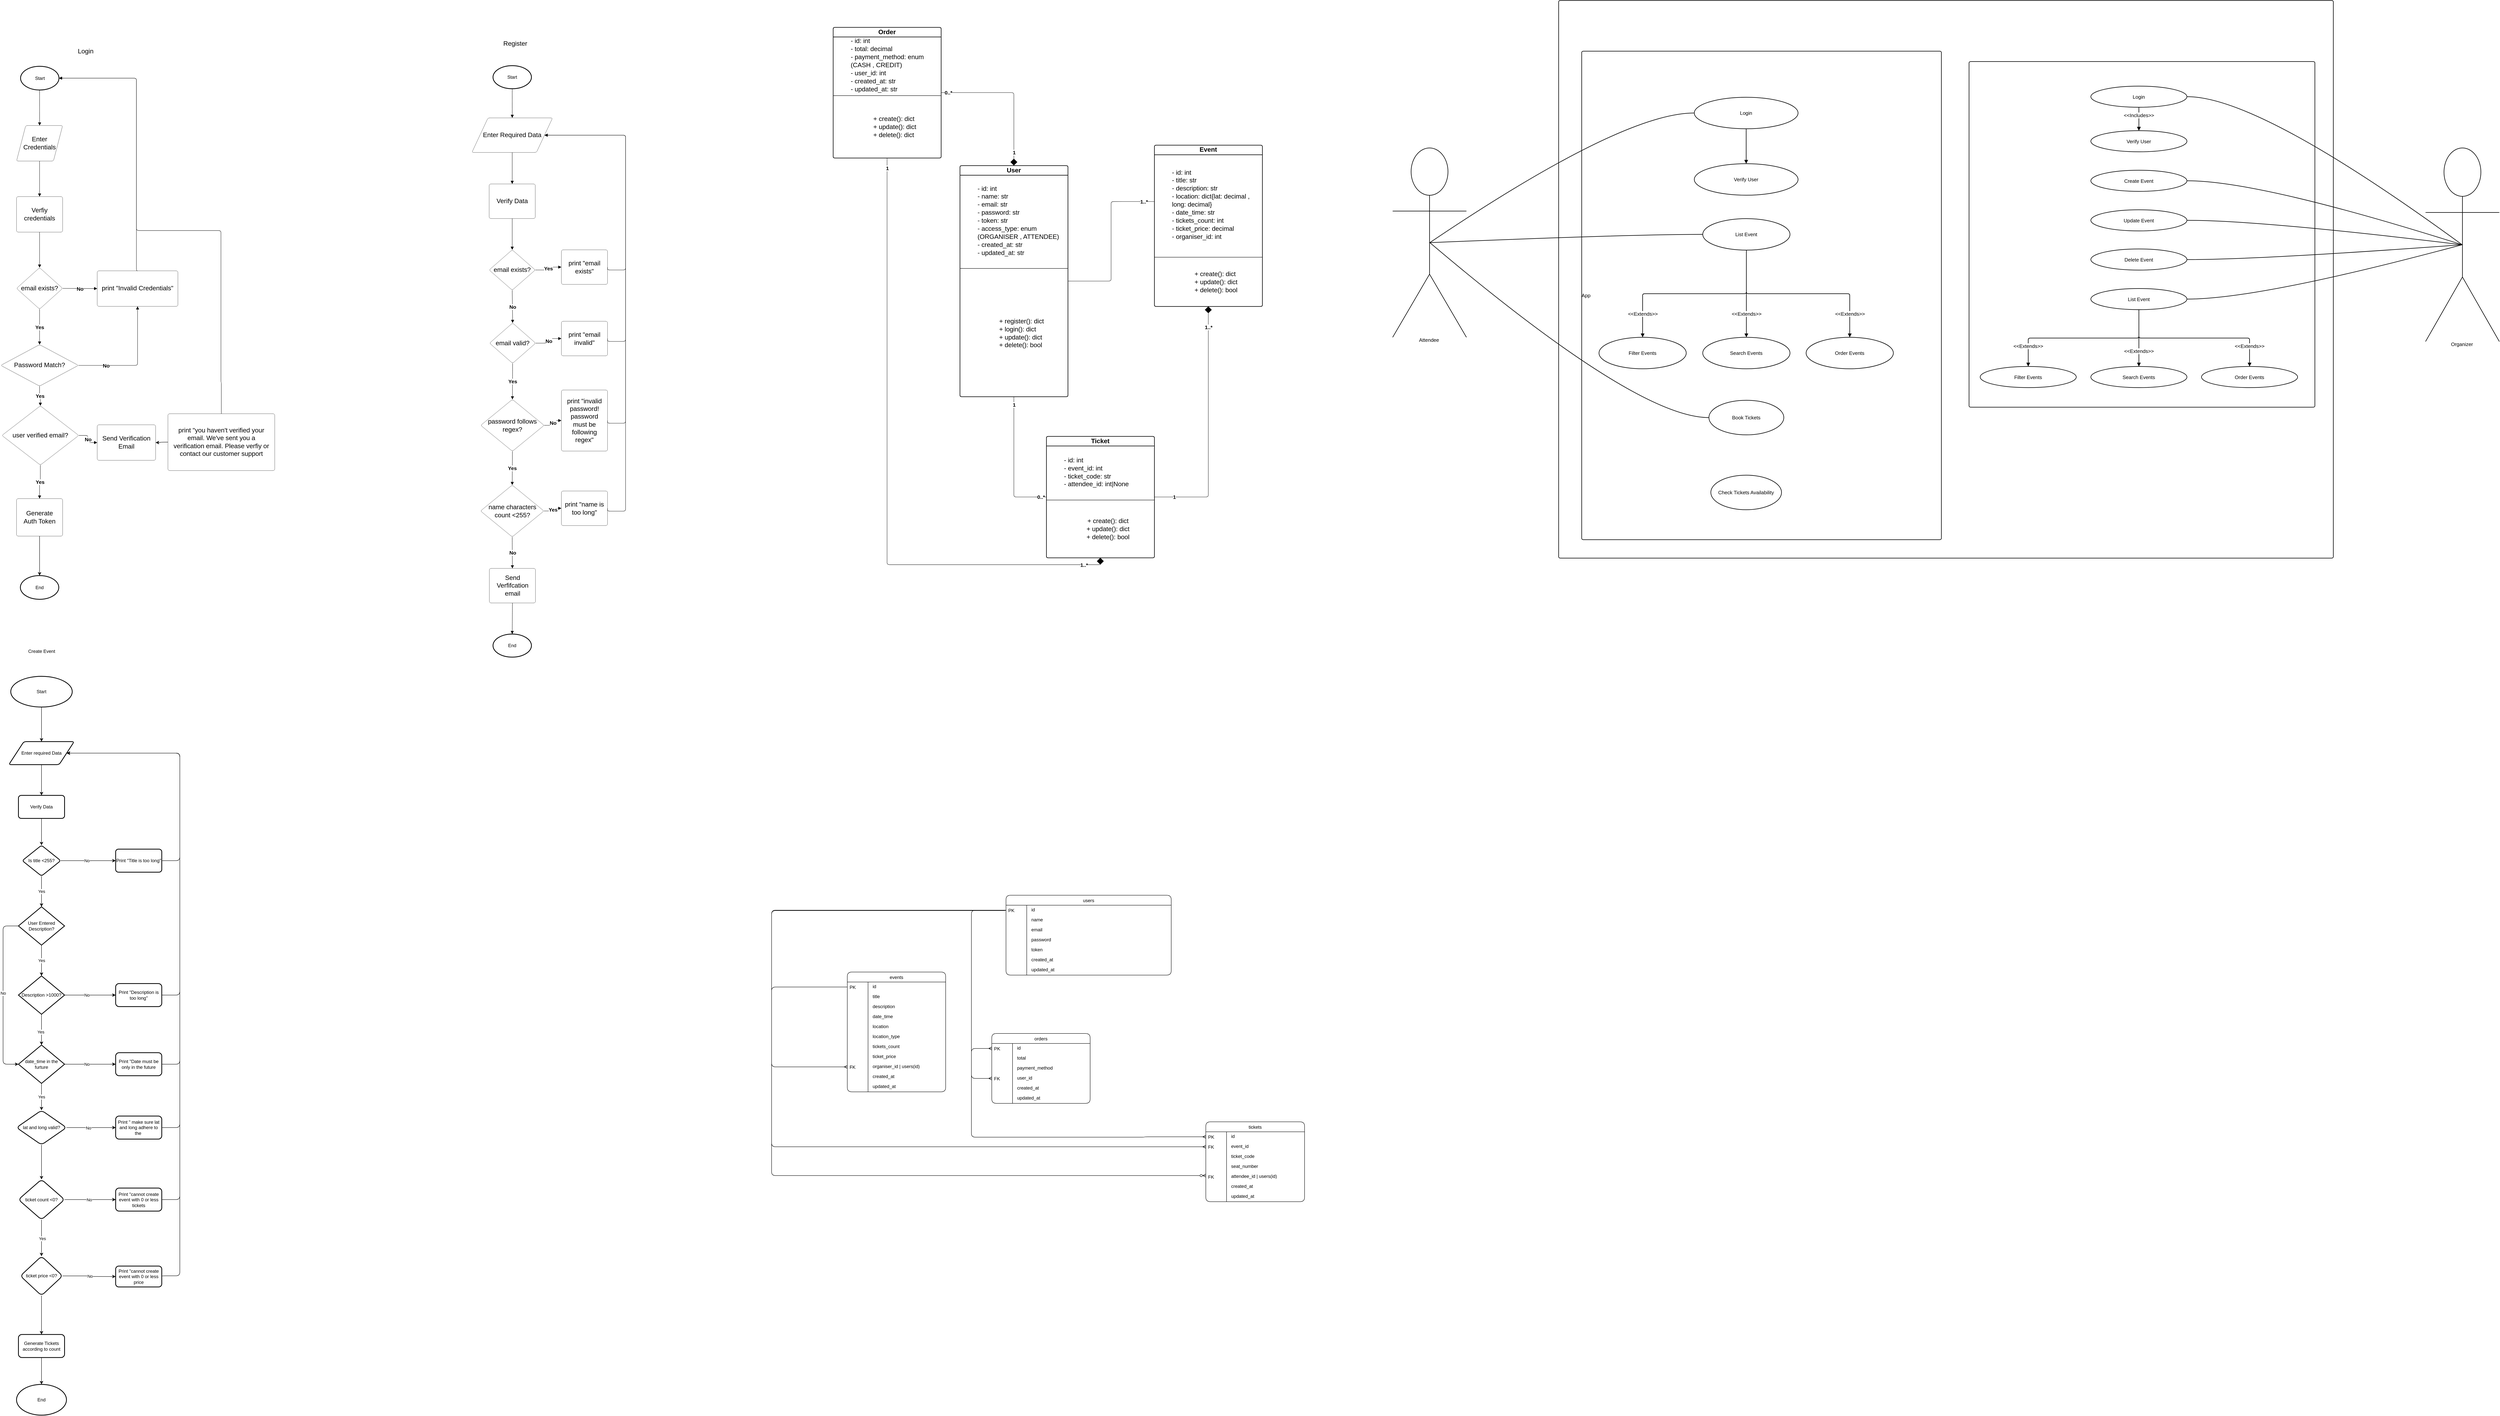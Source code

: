 <mxfile>
    <diagram name="Page-1" id="eW1F60yzvm5qQ9GdAVW1">
        <mxGraphModel dx="5998" dy="3277" grid="1" gridSize="10" guides="1" tooltips="1" connect="1" arrows="1" fold="1" page="1" pageScale="1" pageWidth="827" pageHeight="1169" background="#ffffff" math="0" shadow="0" adaptiveColors="auto">
            <root>
                <mxCell id="0"/>
                <mxCell id="1" parent="0"/>
                <mxCell id="DpDVmBFBOBijvgF_qr05-694" value="" style="group;rounded=1;fillColor=none;strokeColor=none;backgroundOutline=0;fontFamily=Helvetica;comic=0;" parent="1" vertex="1" connectable="0">
                    <mxGeometry x="-1126" y="-150" width="6502" height="3683.75" as="geometry"/>
                </mxCell>
                <mxCell id="DpDVmBFBOBijvgF_qr05-490" value="" style="group;labelBackgroundColor=none;rounded=1;comic=0;backgroundOutline=1;fontFamily=Helvetica;fillColor=none;" parent="DpDVmBFBOBijvgF_qr05-694" vertex="1" connectable="0">
                    <mxGeometry x="3622" width="2880" height="1452" as="geometry"/>
                </mxCell>
                <mxCell id="DpDVmBFBOBijvgF_qr05-301" value="" style="html=1;overflow=block;blockSpacing=1;whiteSpace=wrap;container=1;pointerEvents=0;collapsible=0;recursiveResize=0;fontSize=13;spacing=0;strokeOpacity=100;fillOpacity=0;rounded=1;absoluteArcSize=1;arcSize=7.5;strokeWidth=1.5;lucidId=acOROF5q2EE0;labelBackgroundColor=none;comic=0;backgroundOutline=1;fontFamily=Helvetica;" parent="DpDVmBFBOBijvgF_qr05-490" vertex="1">
                    <mxGeometry x="432" width="2016" height="1452" as="geometry"/>
                </mxCell>
                <mxCell id="DpDVmBFBOBijvgF_qr05-302" value="" style="html=1;overflow=block;blockSpacing=1;whiteSpace=wrap;fontSize=13;align=left;spacing=0;strokeOpacity=100;rounded=1;absoluteArcSize=1;arcSize=7.5;strokeWidth=1.5;lucidId=acORSkUuR-DV;fillColor=none;labelBackgroundColor=none;comic=0;backgroundOutline=1;fontFamily=Helvetica;" parent="DpDVmBFBOBijvgF_qr05-490" vertex="1">
                    <mxGeometry x="1500" y="159" width="900" height="900" as="geometry"/>
                </mxCell>
                <mxCell id="DpDVmBFBOBijvgF_qr05-303" value="Update Event" style="html=1;overflow=block;blockSpacing=1;whiteSpace=wrap;ellipse;fontSize=13;spacing=0;strokeOpacity=100;fillOpacity=100;rounded=1;absoluteArcSize=1;arcSize=7.5;fillColor=none;strokeWidth=1.5;lucidId=acORiFAueTTu;labelBackgroundColor=none;comic=0;backgroundOutline=1;fontFamily=Helvetica;" parent="DpDVmBFBOBijvgF_qr05-490" vertex="1">
                    <mxGeometry x="1817" y="545" width="250" height="55" as="geometry"/>
                </mxCell>
                <mxCell id="DpDVmBFBOBijvgF_qr05-304" value="Delete Event" style="html=1;overflow=block;blockSpacing=1;whiteSpace=wrap;ellipse;fontSize=13;spacing=0;strokeOpacity=100;fillOpacity=100;rounded=1;absoluteArcSize=1;arcSize=7.5;fillColor=none;strokeWidth=1.5;lucidId=acORYN91KmzP;labelBackgroundColor=none;comic=0;backgroundOutline=1;fontFamily=Helvetica;" parent="DpDVmBFBOBijvgF_qr05-490" vertex="1">
                    <mxGeometry x="1817" y="647" width="250" height="55" as="geometry"/>
                </mxCell>
                <mxCell id="DpDVmBFBOBijvgF_qr05-305" value="" style="html=1;jettySize=18;whiteSpace=wrap;fontSize=13;strokeWidth=1.5;rounded=1;arcSize=10;edgeStyle=orthogonalEdgeStyle;startArrow=none;endArrow=block;endFill=1;exitX=0.5;exitY=1;exitPerimeter=0;entryX=0.5;entryY=0;entryPerimeter=0;lucidId=acORDvNoJp0l;fillColor=none;labelBackgroundColor=none;fontColor=default;comic=0;backgroundOutline=1;fontFamily=Helvetica;" parent="DpDVmBFBOBijvgF_qr05-490" source="DpDVmBFBOBijvgF_qr05-311" target="DpDVmBFBOBijvgF_qr05-312" edge="1">
                    <mxGeometry width="100" height="100" relative="1" as="geometry">
                        <Array as="points"/>
                    </mxGeometry>
                </mxCell>
                <mxCell id="DpDVmBFBOBijvgF_qr05-306" value="&amp;lt;&amp;lt;Extends&amp;gt;&amp;gt;" style="text;html=1;resizable=0;labelBackgroundColor=default;align=center;verticalAlign=middle;fontSize=13;rounded=1;comic=0;backgroundOutline=1;fontFamily=Helvetica;" parent="DpDVmBFBOBijvgF_qr05-305" vertex="1">
                    <mxGeometry x="0.754" relative="1" as="geometry"/>
                </mxCell>
                <mxCell id="DpDVmBFBOBijvgF_qr05-307" value="" style="html=1;jettySize=18;whiteSpace=wrap;fontSize=13;strokeWidth=1.5;rounded=1;arcSize=10;edgeStyle=orthogonalEdgeStyle;startArrow=none;endArrow=block;endFill=1;exitX=0.5;exitY=1;exitPerimeter=0;entryX=0.5;entryY=0;entryPerimeter=0;lucidId=acOR7sFkZPPS;fillColor=none;labelBackgroundColor=none;fontColor=default;comic=0;backgroundOutline=1;fontFamily=Helvetica;" parent="DpDVmBFBOBijvgF_qr05-490" source="DpDVmBFBOBijvgF_qr05-311" target="DpDVmBFBOBijvgF_qr05-313" edge="1">
                    <mxGeometry width="100" height="100" relative="1" as="geometry">
                        <Array as="points"/>
                    </mxGeometry>
                </mxCell>
                <mxCell id="DpDVmBFBOBijvgF_qr05-308" value="&amp;lt;&amp;lt;Extends&amp;gt;&amp;gt;" style="text;html=1;resizable=0;labelBackgroundColor=default;align=center;verticalAlign=middle;fontSize=13;rounded=1;comic=0;backgroundOutline=1;fontFamily=Helvetica;" parent="DpDVmBFBOBijvgF_qr05-307" vertex="1">
                    <mxGeometry x="0.754" relative="1" as="geometry"/>
                </mxCell>
                <mxCell id="DpDVmBFBOBijvgF_qr05-309" value="" style="html=1;jettySize=18;whiteSpace=wrap;fontSize=13;strokeWidth=1.5;rounded=1;arcSize=10;edgeStyle=orthogonalEdgeStyle;startArrow=none;endArrow=block;endFill=1;exitX=0.5;exitY=1;exitPerimeter=0;entryX=0.5;entryY=0;entryPerimeter=0;lucidId=acORhou15MlC;fillColor=none;labelBackgroundColor=none;fontColor=default;comic=0;backgroundOutline=1;fontFamily=Helvetica;" parent="DpDVmBFBOBijvgF_qr05-490" source="DpDVmBFBOBijvgF_qr05-311" target="DpDVmBFBOBijvgF_qr05-314" edge="1">
                    <mxGeometry width="100" height="100" relative="1" as="geometry">
                        <Array as="points"/>
                    </mxGeometry>
                </mxCell>
                <mxCell id="DpDVmBFBOBijvgF_qr05-310" value="&amp;lt;&amp;lt;Extends&amp;gt;&amp;gt;" style="text;html=1;resizable=0;labelBackgroundColor=default;align=center;verticalAlign=middle;fontSize=13;rounded=1;comic=0;backgroundOutline=1;fontFamily=Helvetica;" parent="DpDVmBFBOBijvgF_qr05-309" vertex="1">
                    <mxGeometry x="0.462" relative="1" as="geometry"/>
                </mxCell>
                <mxCell id="DpDVmBFBOBijvgF_qr05-311" value="List Event" style="html=1;overflow=block;blockSpacing=1;whiteSpace=wrap;ellipse;fontSize=13;spacing=0;strokeOpacity=100;fillOpacity=100;rounded=1;absoluteArcSize=1;arcSize=7.5;fillColor=none;strokeWidth=1.5;lucidId=acORoW6_uA5t;labelBackgroundColor=none;comic=0;backgroundOutline=1;fontFamily=Helvetica;" parent="DpDVmBFBOBijvgF_qr05-490" vertex="1">
                    <mxGeometry x="1817" y="750" width="250" height="55" as="geometry"/>
                </mxCell>
                <mxCell id="DpDVmBFBOBijvgF_qr05-312" value="Order Events" style="html=1;overflow=block;blockSpacing=1;whiteSpace=wrap;ellipse;fontSize=13;spacing=0;strokeOpacity=100;fillOpacity=100;rounded=1;absoluteArcSize=1;arcSize=7.5;fillColor=none;strokeWidth=1.5;lucidId=acORUxDtOusW;labelBackgroundColor=none;comic=0;backgroundOutline=1;fontFamily=Helvetica;" parent="DpDVmBFBOBijvgF_qr05-490" vertex="1">
                    <mxGeometry x="2105" y="953" width="250" height="55" as="geometry"/>
                </mxCell>
                <mxCell id="DpDVmBFBOBijvgF_qr05-313" value="Filter Events" style="html=1;overflow=block;blockSpacing=1;whiteSpace=wrap;ellipse;fontSize=13;spacing=0;strokeOpacity=100;fillOpacity=100;rounded=1;absoluteArcSize=1;arcSize=7.5;fillColor=none;strokeWidth=1.5;lucidId=acOR6.gFG_0f;labelBackgroundColor=none;comic=0;backgroundOutline=1;fontFamily=Helvetica;" parent="DpDVmBFBOBijvgF_qr05-490" vertex="1">
                    <mxGeometry x="1529" y="953" width="250" height="55" as="geometry"/>
                </mxCell>
                <mxCell id="DpDVmBFBOBijvgF_qr05-314" value="Search Events" style="html=1;overflow=block;blockSpacing=1;whiteSpace=wrap;ellipse;fontSize=13;spacing=0;strokeOpacity=100;fillOpacity=100;rounded=1;absoluteArcSize=1;arcSize=7.5;fillColor=none;strokeWidth=1.5;lucidId=acORe1xte_Ph;labelBackgroundColor=none;comic=0;backgroundOutline=1;fontFamily=Helvetica;" parent="DpDVmBFBOBijvgF_qr05-490" vertex="1">
                    <mxGeometry x="1817" y="953" width="250" height="55" as="geometry"/>
                </mxCell>
                <mxCell id="DpDVmBFBOBijvgF_qr05-315" value="Create Event" style="html=1;overflow=block;blockSpacing=1;whiteSpace=wrap;ellipse;fontSize=13;spacing=0;strokeOpacity=100;fillOpacity=100;rounded=1;absoluteArcSize=1;arcSize=7.5;fillColor=none;strokeWidth=1.5;lucidId=acORDAky3PJ7;labelBackgroundColor=none;comic=0;backgroundOutline=1;fontFamily=Helvetica;" parent="DpDVmBFBOBijvgF_qr05-490" vertex="1">
                    <mxGeometry x="1817" y="442" width="250" height="55" as="geometry"/>
                </mxCell>
                <mxCell id="DpDVmBFBOBijvgF_qr05-316" value="" style="html=1;jettySize=18;whiteSpace=wrap;fontSize=13;strokeWidth=1.5;rounded=1;arcSize=10;edgeStyle=orthogonalEdgeStyle;startArrow=none;endArrow=block;endFill=1;exitX=0.5;exitY=1;exitPerimeter=0;entryX=0.5;entryY=0;entryPerimeter=0;lucidId=acORfQap0ovg;labelBackgroundColor=none;fontColor=default;comic=0;backgroundOutline=1;fontFamily=Helvetica;" parent="DpDVmBFBOBijvgF_qr05-490" source="DpDVmBFBOBijvgF_qr05-322" target="DpDVmBFBOBijvgF_qr05-323" edge="1">
                    <mxGeometry width="100" height="100" relative="1" as="geometry">
                        <Array as="points"/>
                    </mxGeometry>
                </mxCell>
                <mxCell id="DpDVmBFBOBijvgF_qr05-317" value="App" style="html=1;overflow=block;blockSpacing=1;whiteSpace=wrap;fontSize=13;align=left;spacing=0;strokeOpacity=100;rounded=1;absoluteArcSize=1;arcSize=7.5;fillColor=none;strokeWidth=1.5;lucidId=acORK0meZk7C;labelBackgroundColor=none;comic=0;backgroundOutline=1;fontFamily=Helvetica;" parent="DpDVmBFBOBijvgF_qr05-490" vertex="1">
                    <mxGeometry x="492" y="132" width="936" height="1272" as="geometry"/>
                </mxCell>
                <mxCell id="DpDVmBFBOBijvgF_qr05-318" value="Organizer" style="html=1;overflow=block;blockSpacing=1;shape=umlActor;labelPosition=center;verticalLabelPosition=bottom;verticalAlign=top;whiteSpace=nowrap;fontSize=13;spacing=0;strokeOpacity=100;rounded=1;absoluteArcSize=1;arcSize=7.5;fillColor=none;strokeWidth=1.5;lucidId=acORhefoDm0e;labelBackgroundColor=none;comic=0;backgroundOutline=1;fontFamily=Helvetica;" parent="DpDVmBFBOBijvgF_qr05-490" vertex="1">
                    <mxGeometry x="2688" y="384" width="192" height="504" as="geometry"/>
                </mxCell>
                <mxCell id="DpDVmBFBOBijvgF_qr05-319" value="" style="html=1;jettySize=18;whiteSpace=wrap;fontSize=13;strokeWidth=1.5;rounded=1;arcSize=10;edgeStyle=orthogonalEdgeStyle;startArrow=none;endArrow=block;endFill=1;exitX=0.5;exitY=1;exitPerimeter=0;entryX=0.5;entryY=0;entryPerimeter=0;lucidId=acOR6Q5Ytv-~;fillColor=none;labelBackgroundColor=none;fontColor=default;comic=0;backgroundOutline=1;fontFamily=Helvetica;" parent="DpDVmBFBOBijvgF_qr05-490" source="DpDVmBFBOBijvgF_qr05-322" target="DpDVmBFBOBijvgF_qr05-323" edge="1">
                    <mxGeometry width="100" height="100" relative="1" as="geometry">
                        <Array as="points"/>
                    </mxGeometry>
                </mxCell>
                <mxCell id="DpDVmBFBOBijvgF_qr05-320" value="&amp;lt;&amp;lt;Includes&amp;gt;&amp;gt;" style="text;html=1;resizable=0;labelBackgroundColor=default;align=center;verticalAlign=middle;fontSize=13;rounded=1;comic=0;backgroundOutline=1;fontFamily=Helvetica;" parent="DpDVmBFBOBijvgF_qr05-319" vertex="1">
                    <mxGeometry x="-0.321" relative="1" as="geometry"/>
                </mxCell>
                <mxCell id="DpDVmBFBOBijvgF_qr05-321" value="Attendee" style="html=1;overflow=block;blockSpacing=1;shape=umlActor;labelPosition=center;verticalLabelPosition=bottom;verticalAlign=top;whiteSpace=nowrap;fontSize=13;spacing=0;strokeOpacity=100;rounded=1;absoluteArcSize=1;arcSize=7.5;fillColor=none;strokeWidth=1.5;lucidId=acORiztm~Fa8;labelBackgroundColor=none;comic=0;backgroundOutline=1;fontFamily=Helvetica;" parent="DpDVmBFBOBijvgF_qr05-490" vertex="1">
                    <mxGeometry y="384" width="192" height="493" as="geometry"/>
                </mxCell>
                <mxCell id="DpDVmBFBOBijvgF_qr05-322" value="Login" style="html=1;overflow=block;blockSpacing=1;whiteSpace=wrap;ellipse;fontSize=13;spacing=0;strokeOpacity=100;fillOpacity=100;rounded=1;absoluteArcSize=1;arcSize=7.5;fillColor=none;strokeWidth=1.5;lucidId=acORpE8Sv9.B;labelBackgroundColor=none;comic=0;backgroundOutline=1;fontFamily=Helvetica;" parent="DpDVmBFBOBijvgF_qr05-490" vertex="1">
                    <mxGeometry x="1817" y="223" width="250" height="55" as="geometry"/>
                </mxCell>
                <mxCell id="DpDVmBFBOBijvgF_qr05-323" value="Verify User" style="html=1;overflow=block;blockSpacing=1;whiteSpace=wrap;ellipse;fontSize=13;spacing=0;strokeOpacity=100;fillOpacity=100;rounded=1;absoluteArcSize=1;arcSize=7.5;fillColor=none;strokeWidth=1.5;lucidId=acORsZ5ktdd8;labelBackgroundColor=none;comic=0;backgroundOutline=1;fontFamily=Helvetica;" parent="DpDVmBFBOBijvgF_qr05-490" vertex="1">
                    <mxGeometry x="1817" y="339" width="250" height="55" as="geometry"/>
                </mxCell>
                <mxCell id="DpDVmBFBOBijvgF_qr05-324" value="" style="html=1;jettySize=18;whiteSpace=wrap;fontSize=13;strokeWidth=1.5;rounded=1;arcSize=10;curved=1;startArrow=none;endArrow=none;exitX=0.496;exitY=0.5;exitPerimeter=0;entryX=1.003;entryY=0.5;entryPerimeter=0;lucidId=acOR_PbnXdj5;fillColor=none;labelBackgroundColor=none;fontColor=default;comic=0;backgroundOutline=1;fontFamily=Helvetica;" parent="DpDVmBFBOBijvgF_qr05-490" source="DpDVmBFBOBijvgF_qr05-318" target="DpDVmBFBOBijvgF_qr05-322" edge="1">
                    <mxGeometry width="100" height="100" relative="1" as="geometry">
                        <Array as="points">
                            <mxPoint x="2783" y="636"/>
                            <mxPoint x="2255" y="250"/>
                        </Array>
                    </mxGeometry>
                </mxCell>
                <mxCell id="DpDVmBFBOBijvgF_qr05-325" value="" style="html=1;jettySize=18;whiteSpace=wrap;fontSize=13;strokeWidth=1.5;rounded=1;arcSize=10;curved=1;startArrow=none;endArrow=none;exitX=0.496;exitY=0.5;exitPerimeter=0;entryX=1.003;entryY=0.5;entryPerimeter=0;lucidId=acOR9T6lqHdY;fillColor=none;labelBackgroundColor=none;fontColor=default;comic=0;backgroundOutline=1;fontFamily=Helvetica;" parent="DpDVmBFBOBijvgF_qr05-490" source="DpDVmBFBOBijvgF_qr05-318" target="DpDVmBFBOBijvgF_qr05-315" edge="1">
                    <mxGeometry width="100" height="100" relative="1" as="geometry">
                        <Array as="points">
                            <mxPoint x="2783" y="636"/>
                            <mxPoint x="2255" y="469"/>
                        </Array>
                    </mxGeometry>
                </mxCell>
                <mxCell id="DpDVmBFBOBijvgF_qr05-326" value="" style="html=1;jettySize=18;whiteSpace=wrap;fontSize=13;strokeWidth=1.5;rounded=1;arcSize=10;curved=1;startArrow=none;endArrow=none;exitX=0.496;exitY=0.5;exitPerimeter=0;entryX=1.003;entryY=0.5;entryPerimeter=0;lucidId=acORqPR4HNaO;fillColor=none;labelBackgroundColor=none;fontColor=default;comic=0;backgroundOutline=1;fontFamily=Helvetica;" parent="DpDVmBFBOBijvgF_qr05-490" source="DpDVmBFBOBijvgF_qr05-318" target="DpDVmBFBOBijvgF_qr05-303" edge="1">
                    <mxGeometry width="100" height="100" relative="1" as="geometry">
                        <Array as="points">
                            <mxPoint x="2783" y="636"/>
                            <mxPoint x="2255" y="572"/>
                        </Array>
                    </mxGeometry>
                </mxCell>
                <mxCell id="DpDVmBFBOBijvgF_qr05-327" value="" style="html=1;jettySize=18;whiteSpace=wrap;fontSize=13;strokeWidth=1.5;rounded=1;arcSize=10;curved=1;startArrow=none;endArrow=none;exitX=0.496;exitY=0.5;exitPerimeter=0;entryX=1.003;entryY=0.502;entryPerimeter=0;lucidId=acORv~Ipaph8;fillColor=none;labelBackgroundColor=none;fontColor=default;comic=0;backgroundOutline=1;fontFamily=Helvetica;" parent="DpDVmBFBOBijvgF_qr05-490" source="DpDVmBFBOBijvgF_qr05-318" target="DpDVmBFBOBijvgF_qr05-304" edge="1">
                    <mxGeometry width="100" height="100" relative="1" as="geometry">
                        <Array as="points">
                            <mxPoint x="2783" y="636"/>
                            <mxPoint x="2255" y="675"/>
                        </Array>
                    </mxGeometry>
                </mxCell>
                <mxCell id="DpDVmBFBOBijvgF_qr05-328" value="" style="html=1;jettySize=18;whiteSpace=wrap;fontSize=13;strokeWidth=1.5;rounded=1;arcSize=10;curved=1;startArrow=none;endArrow=none;exitX=0.496;exitY=0.5;exitPerimeter=0;entryX=1.003;entryY=0.5;entryPerimeter=0;lucidId=acORknkc5n7V;fillColor=none;labelBackgroundColor=none;fontColor=default;comic=0;backgroundOutline=1;fontFamily=Helvetica;" parent="DpDVmBFBOBijvgF_qr05-490" source="DpDVmBFBOBijvgF_qr05-318" target="DpDVmBFBOBijvgF_qr05-311" edge="1">
                    <mxGeometry width="100" height="100" relative="1" as="geometry">
                        <Array as="points">
                            <mxPoint x="2783" y="636"/>
                            <mxPoint x="2255" y="778"/>
                        </Array>
                    </mxGeometry>
                </mxCell>
                <mxCell id="DpDVmBFBOBijvgF_qr05-329" value="" style="html=1;jettySize=18;whiteSpace=wrap;fontSize=13;strokeWidth=1.5;rounded=1;arcSize=10;edgeStyle=orthogonalEdgeStyle;startArrow=none;endArrow=block;endFill=1;exitX=0.5;exitY=1;exitPerimeter=0;entryX=0.5;entryY=0;entryPerimeter=0;lucidId=acORoIY0yD_M;fillColor=none;labelBackgroundColor=none;fontColor=default;comic=0;backgroundOutline=1;fontFamily=Helvetica;" parent="DpDVmBFBOBijvgF_qr05-490" source="DpDVmBFBOBijvgF_qr05-336" target="DpDVmBFBOBijvgF_qr05-337" edge="1">
                    <mxGeometry width="100" height="100" relative="1" as="geometry">
                        <Array as="points"/>
                    </mxGeometry>
                </mxCell>
                <mxCell id="DpDVmBFBOBijvgF_qr05-330" value="&amp;lt;&amp;lt;Extends&amp;gt;&amp;gt;" style="text;html=1;resizable=0;labelBackgroundColor=default;align=center;verticalAlign=middle;fontSize=13;rounded=1;comic=0;backgroundOutline=1;fontFamily=Helvetica;" parent="DpDVmBFBOBijvgF_qr05-329" vertex="1">
                    <mxGeometry x="0.754" relative="1" as="geometry"/>
                </mxCell>
                <mxCell id="DpDVmBFBOBijvgF_qr05-331" value="" style="html=1;jettySize=18;whiteSpace=wrap;fontSize=13;strokeWidth=1.5;rounded=1;arcSize=10;edgeStyle=orthogonalEdgeStyle;startArrow=none;endArrow=block;endFill=1;exitX=0.5;exitY=1;exitPerimeter=0;entryX=0.5;entryY=0;entryPerimeter=0;lucidId=acORgtVP1enp;fillColor=none;labelBackgroundColor=none;fontColor=default;comic=0;backgroundOutline=1;fontFamily=Helvetica;" parent="DpDVmBFBOBijvgF_qr05-490" source="DpDVmBFBOBijvgF_qr05-336" target="DpDVmBFBOBijvgF_qr05-338" edge="1">
                    <mxGeometry width="100" height="100" relative="1" as="geometry">
                        <Array as="points"/>
                    </mxGeometry>
                </mxCell>
                <mxCell id="DpDVmBFBOBijvgF_qr05-332" value="&amp;lt;&amp;lt;Extends&amp;gt;&amp;gt;" style="text;html=1;resizable=0;labelBackgroundColor=default;align=center;verticalAlign=middle;fontSize=13;rounded=1;comic=0;backgroundOutline=1;fontFamily=Helvetica;" parent="DpDVmBFBOBijvgF_qr05-331" vertex="1">
                    <mxGeometry x="0.754" relative="1" as="geometry"/>
                </mxCell>
                <mxCell id="DpDVmBFBOBijvgF_qr05-333" value="" style="html=1;jettySize=18;whiteSpace=wrap;fontSize=13;strokeWidth=1.5;rounded=1;arcSize=10;edgeStyle=orthogonalEdgeStyle;startArrow=none;endArrow=block;endFill=1;exitX=0.5;exitY=1;exitPerimeter=0;entryX=0.5;entryY=0;entryPerimeter=0;lucidId=acORqtujx-Jj;fillColor=none;labelBackgroundColor=none;fontColor=default;comic=0;backgroundOutline=1;fontFamily=Helvetica;" parent="DpDVmBFBOBijvgF_qr05-490" source="DpDVmBFBOBijvgF_qr05-336" target="DpDVmBFBOBijvgF_qr05-339" edge="1">
                    <mxGeometry width="100" height="100" relative="1" as="geometry">
                        <Array as="points"/>
                    </mxGeometry>
                </mxCell>
                <mxCell id="DpDVmBFBOBijvgF_qr05-334" value="&amp;lt;&amp;lt;Extends&amp;gt;&amp;gt;" style="text;html=1;resizable=0;labelBackgroundColor=default;align=center;verticalAlign=middle;fontSize=13;rounded=1;comic=0;backgroundOutline=1;fontFamily=Helvetica;" parent="DpDVmBFBOBijvgF_qr05-333" vertex="1">
                    <mxGeometry x="0.462" relative="1" as="geometry"/>
                </mxCell>
                <mxCell id="DpDVmBFBOBijvgF_qr05-335" value="" style="html=1;jettySize=18;whiteSpace=wrap;fontSize=13;strokeWidth=1.5;rounded=1;arcSize=10;edgeStyle=orthogonalEdgeStyle;startArrow=none;endArrow=block;endFill=1;exitX=0.5;exitY=1;exitPerimeter=0;entryX=0.5;entryY=0;entryPerimeter=0;lucidId=acORr4S2.GN8;labelBackgroundColor=none;fontColor=default;comic=0;backgroundOutline=1;fontFamily=Helvetica;" parent="DpDVmBFBOBijvgF_qr05-490" source="DpDVmBFBOBijvgF_qr05-340" target="DpDVmBFBOBijvgF_qr05-341" edge="1">
                    <mxGeometry width="100" height="100" relative="1" as="geometry">
                        <Array as="points"/>
                    </mxGeometry>
                </mxCell>
                <mxCell id="DpDVmBFBOBijvgF_qr05-336" value="List Event" style="html=1;overflow=block;blockSpacing=1;whiteSpace=wrap;ellipse;fontSize=13;spacing=0;strokeOpacity=100;fillOpacity=100;rounded=1;absoluteArcSize=1;arcSize=7.5;fillColor=none;strokeWidth=1.5;lucidId=acORWmV8ZV1L;labelBackgroundColor=none;comic=0;backgroundOutline=1;fontFamily=Helvetica;" parent="DpDVmBFBOBijvgF_qr05-490" vertex="1">
                    <mxGeometry x="807" y="568" width="227" height="82" as="geometry"/>
                </mxCell>
                <mxCell id="DpDVmBFBOBijvgF_qr05-337" value="Order Events" style="html=1;overflow=block;blockSpacing=1;whiteSpace=wrap;ellipse;fontSize=13;spacing=0;strokeOpacity=100;fillOpacity=100;rounded=1;absoluteArcSize=1;arcSize=7.5;fillColor=none;strokeWidth=1.5;lucidId=acORg.Z_QL-1;labelBackgroundColor=none;comic=0;backgroundOutline=1;fontFamily=Helvetica;" parent="DpDVmBFBOBijvgF_qr05-490" vertex="1">
                    <mxGeometry x="1076" y="877" width="227" height="82" as="geometry"/>
                </mxCell>
                <mxCell id="DpDVmBFBOBijvgF_qr05-338" value="Filter Events" style="html=1;overflow=block;blockSpacing=1;whiteSpace=wrap;ellipse;fontSize=13;spacing=0;strokeOpacity=100;fillOpacity=100;rounded=1;absoluteArcSize=1;arcSize=7.5;fillColor=none;strokeWidth=1.5;lucidId=acORFT-dTYVg;labelBackgroundColor=none;comic=0;backgroundOutline=1;fontFamily=Helvetica;" parent="DpDVmBFBOBijvgF_qr05-490" vertex="1">
                    <mxGeometry x="537" y="877" width="227" height="82" as="geometry"/>
                </mxCell>
                <mxCell id="DpDVmBFBOBijvgF_qr05-339" value="Search Events" style="html=1;overflow=block;blockSpacing=1;whiteSpace=wrap;ellipse;fontSize=13;spacing=0;strokeOpacity=100;fillOpacity=100;rounded=1;absoluteArcSize=1;arcSize=7.5;fillColor=none;strokeWidth=1.5;lucidId=acORS9eXJ3.8;labelBackgroundColor=none;comic=0;backgroundOutline=1;fontFamily=Helvetica;" parent="DpDVmBFBOBijvgF_qr05-490" vertex="1">
                    <mxGeometry x="807" y="877" width="227" height="82" as="geometry"/>
                </mxCell>
                <mxCell id="DpDVmBFBOBijvgF_qr05-340" value="Login" style="html=1;overflow=block;blockSpacing=1;whiteSpace=wrap;ellipse;fontSize=13;spacing=0;strokeOpacity=100;fillOpacity=100;rounded=1;absoluteArcSize=1;arcSize=7.5;fillColor=none;strokeWidth=1.5;lucidId=acORUv_l1Eu~;labelBackgroundColor=none;comic=0;backgroundOutline=1;fontFamily=Helvetica;" parent="DpDVmBFBOBijvgF_qr05-490" vertex="1">
                    <mxGeometry x="785" y="252" width="270" height="82" as="geometry"/>
                </mxCell>
                <mxCell id="DpDVmBFBOBijvgF_qr05-341" value="Verify User" style="html=1;overflow=block;blockSpacing=1;whiteSpace=wrap;ellipse;fontSize=13;spacing=0;strokeOpacity=100;fillOpacity=100;rounded=1;absoluteArcSize=1;arcSize=7.5;fillColor=none;strokeWidth=1.5;lucidId=acORn1NTw8h.;labelBackgroundColor=none;comic=0;backgroundOutline=1;fontFamily=Helvetica;" parent="DpDVmBFBOBijvgF_qr05-490" vertex="1">
                    <mxGeometry x="785" y="425" width="270" height="82" as="geometry"/>
                </mxCell>
                <mxCell id="DpDVmBFBOBijvgF_qr05-342" value="" style="html=1;jettySize=18;whiteSpace=wrap;fontSize=13;strokeWidth=1.5;rounded=1;arcSize=10;curved=1;startArrow=none;endArrow=none;exitX=0.504;exitY=0.5;exitPerimeter=0;entryX=-0.003;entryY=0.5;entryPerimeter=0;lucidId=acOR_sIFQROd;fillColor=none;labelBackgroundColor=none;fontColor=default;comic=0;backgroundOutline=1;fontFamily=Helvetica;" parent="DpDVmBFBOBijvgF_qr05-490" source="DpDVmBFBOBijvgF_qr05-321" target="DpDVmBFBOBijvgF_qr05-340" edge="1">
                    <mxGeometry width="100" height="100" relative="1" as="geometry">
                        <Array as="points">
                            <mxPoint x="97" y="630"/>
                            <mxPoint x="597" y="293"/>
                        </Array>
                    </mxGeometry>
                </mxCell>
                <mxCell id="DpDVmBFBOBijvgF_qr05-343" value="" style="html=1;jettySize=18;whiteSpace=wrap;fontSize=13;strokeWidth=1.5;rounded=1;arcSize=10;curved=1;startArrow=none;endArrow=none;exitX=0.504;exitY=0.5;exitPerimeter=0;entryX=-0.003;entryY=0.5;entryPerimeter=0;lucidId=acOR_sPL.JMl;fillColor=none;labelBackgroundColor=none;fontColor=default;comic=0;backgroundOutline=1;fontFamily=Helvetica;" parent="DpDVmBFBOBijvgF_qr05-490" source="DpDVmBFBOBijvgF_qr05-321" target="DpDVmBFBOBijvgF_qr05-336" edge="1">
                    <mxGeometry width="100" height="100" relative="1" as="geometry">
                        <Array as="points">
                            <mxPoint x="97" y="630"/>
                            <mxPoint x="618" y="609"/>
                        </Array>
                    </mxGeometry>
                </mxCell>
                <mxCell id="DpDVmBFBOBijvgF_qr05-344" value="Book Tickets" style="html=1;overflow=block;blockSpacing=1;whiteSpace=wrap;ellipse;fontSize=13;spacing=0;strokeOpacity=100;fillOpacity=100;rounded=1;absoluteArcSize=1;arcSize=7.5;fillColor=none;strokeWidth=1.5;lucidId=acOR_.E8_qpp;labelBackgroundColor=none;comic=0;backgroundOutline=1;fontFamily=Helvetica;" parent="DpDVmBFBOBijvgF_qr05-490" vertex="1">
                    <mxGeometry x="823" y="1041" width="195" height="90" as="geometry"/>
                </mxCell>
                <mxCell id="DpDVmBFBOBijvgF_qr05-345" value="Check Tickets Availability" style="html=1;overflow=block;blockSpacing=1;whiteSpace=wrap;ellipse;fontSize=13;spacing=0;strokeOpacity=100;fillOpacity=100;rounded=1;absoluteArcSize=1;arcSize=7.5;fillColor=none;strokeWidth=1.5;lucidId=acORZ3alR519;labelBackgroundColor=none;comic=0;backgroundOutline=1;fontFamily=Helvetica;" parent="DpDVmBFBOBijvgF_qr05-490" vertex="1">
                    <mxGeometry x="828" y="1236" width="184" height="90" as="geometry"/>
                </mxCell>
                <mxCell id="DpDVmBFBOBijvgF_qr05-346" value="" style="html=1;jettySize=18;whiteSpace=wrap;fontSize=13;strokeWidth=1.5;rounded=1;arcSize=10;curved=1;startArrow=none;endArrow=none;exitX=0.504;exitY=0.5;exitPerimeter=0;entryX=-0.004;entryY=0.5;entryPerimeter=0;lucidId=acOR2ldP.xVa;fillColor=none;labelBackgroundColor=none;fontColor=default;comic=0;backgroundOutline=1;fontFamily=Helvetica;" parent="DpDVmBFBOBijvgF_qr05-490" source="DpDVmBFBOBijvgF_qr05-321" target="DpDVmBFBOBijvgF_qr05-344" edge="1">
                    <mxGeometry width="100" height="100" relative="1" as="geometry">
                        <Array as="points">
                            <mxPoint x="97" y="630"/>
                            <mxPoint x="634" y="1086"/>
                        </Array>
                    </mxGeometry>
                </mxCell>
                <mxCell id="DpDVmBFBOBijvgF_qr05-590" value="" style="group;comic=0;backgroundOutline=1;fontFamily=Helvetica;labelBackgroundColor=none;rounded=1;" parent="DpDVmBFBOBijvgF_qr05-694" vertex="1" connectable="0">
                    <mxGeometry x="2166" y="70" width="1117" height="1381.25" as="geometry"/>
                </mxCell>
                <mxCell id="DpDVmBFBOBijvgF_qr05-557" value="User" style="html=1;overflow=block;blockSpacing=1;swimlane;childLayout=stackLayout;horizontal=1;horizontalStack=0;resizeParent=1;resizeParentMax=0;resizeLast=0;collapsible=0;marginBottom=0;swimlaneFillColor=none;startSize=25;whiteSpace=wrap;fontSize=16.7;fontStyle=1;align=center;spacing=0;strokeOpacity=100;fillOpacity=100;rounded=1;absoluteArcSize=1;arcSize=9;fillColor=none;strokeWidth=1.5;comic=0;backgroundOutline=1;fontFamily=Helvetica;labelBackgroundColor=none;" parent="DpDVmBFBOBijvgF_qr05-590" vertex="1">
                    <mxGeometry x="330" y="360" width="281" height="601.75" as="geometry"/>
                </mxCell>
                <mxCell id="DpDVmBFBOBijvgF_qr05-558" value="&lt;div style=&quot;display: flex; justify-content: center; align-items: baseline; font-size: 0px; line-height: 1.25; margin-top: -2px;&quot;&gt;&lt;ul&gt;&lt;li&gt;&lt;span style=&quot;font-size: 16.7px; color: rgb(0, 0, 0);&quot;&gt;- id: int&lt;/span&gt;&lt;/li&gt;&lt;li&gt;&lt;span style=&quot;font-size: 16.7px; color: rgb(0, 0, 0);&quot;&gt;- name: str&lt;/span&gt;&lt;/li&gt;&lt;li&gt;&lt;span style=&quot;font-size: 16.7px; color: rgb(0, 0, 0);&quot;&gt;- email: str&lt;/span&gt;&lt;/li&gt;&lt;li&gt;&lt;span style=&quot;font-size: 16.7px; color: rgb(0, 0, 0);&quot;&gt;- password: str&lt;/span&gt;&lt;/li&gt;&lt;li&gt;&lt;span style=&quot;font-size: 16.7px; color: rgb(0, 0, 0);&quot;&gt;- token: str&lt;/span&gt;&lt;/li&gt;&lt;li&gt;&lt;span style=&quot;font-size:16.7px;&quot;&gt;&lt;span style=&quot;font-size:16.7px;&quot;&gt;- access_type: enum (ORGANISER , ATTENDEE)&lt;/span&gt;&lt;/span&gt;&lt;/li&gt;&lt;li&gt;&lt;span style=&quot;font-size: 16.7px; color: rgb(0, 0, 0);&quot;&gt;- created_at: str&lt;/span&gt;&lt;/li&gt;&lt;li&gt;&lt;span style=&quot;font-size: 16.7px; color: rgb(0, 0, 0);&quot;&gt;- updated_at: str&lt;/span&gt;&lt;/li&gt;&lt;/ul&gt;&lt;/div&gt;" style="part=1;html=1;resizeHeight=0;strokeColor=none;fillColor=none;align=left;verticalAlign=middle;spacingLeft=4;spacingRight=4;overflow=hidden;rotatable=0;points=[[0,0.5],[1,0.5]];portConstraint=eastwest;swimlaneFillColor=#ffffff;strokeOpacity=100;fillOpacity=100;whiteSpace=wrap;fontSize=16.7;comic=0;backgroundOutline=1;fontFamily=Helvetica;labelBackgroundColor=none;rounded=1;" parent="DpDVmBFBOBijvgF_qr05-557" vertex="1">
                    <mxGeometry y="25" width="281" height="239" as="geometry"/>
                </mxCell>
                <mxCell id="DpDVmBFBOBijvgF_qr05-559" value="" style="line;strokeWidth=1;fillColor=none;align=left;verticalAlign=middle;spacingTop=-1;spacingLeft=3;spacingRight=3;rotatable=0;labelPosition=right;points=[];portConstraint=eastwest;comic=0;backgroundOutline=1;fontFamily=Helvetica;labelBackgroundColor=none;rounded=1;" parent="DpDVmBFBOBijvgF_qr05-557" vertex="1">
                    <mxGeometry y="264" width="281" height="8" as="geometry"/>
                </mxCell>
                <mxCell id="DpDVmBFBOBijvgF_qr05-560" value="&lt;div style=&quot;display: flex; justify-content: center; align-items: baseline; font-size: 0px; line-height: 1.25; margin-top: -2px;&quot;&gt;&lt;ul&gt;&lt;li&gt;&lt;span style=&quot;font-size: 16.7px; color: rgb(0, 0, 0);&quot;&gt;+ register(): dict&lt;/span&gt;&lt;/li&gt;&lt;li&gt;&lt;span style=&quot;font-size: 16.7px; color: rgb(0, 0, 0);&quot;&gt;+ login(): dict&lt;/span&gt;&lt;/li&gt;&lt;li&gt;&lt;span style=&quot;font-size: 16.7px; color: rgb(0, 0, 0);&quot;&gt;+ update(): dict&lt;/span&gt;&lt;/li&gt;&lt;li&gt;&lt;span style=&quot;font-size: 16.7px; color: rgb(0, 0, 0);&quot;&gt;+ delete(): bool&lt;/span&gt;&lt;/li&gt;&lt;/ul&gt;&lt;/div&gt;&lt;div style=&quot;display: flex; justify-content: center; text-align: center; align-items: baseline; font-size: 0; line-height: 1.25;margin-top: -2px;&quot;&gt;&lt;span&gt;&lt;/span&gt;&lt;/div&gt;" style="part=1;resizeHeight=0;strokeColor=none;fillColor=none;align=left;verticalAlign=middle;spacingLeft=4;spacingRight=4;rotatable=0;points=[[0,0.5],[1,0.5]];portConstraint=eastwest;swimlaneFillColor=#ffffff;strokeOpacity=100;fillOpacity=100;whiteSpace=wrap;overflow=block;blockSpacing=1;html=1;fontSize=13;comic=0;backgroundOutline=1;fontFamily=Helvetica;labelBackgroundColor=none;rounded=1;" parent="DpDVmBFBOBijvgF_qr05-557" vertex="1">
                    <mxGeometry y="272" width="281" height="329.75" as="geometry"/>
                </mxCell>
                <mxCell id="DpDVmBFBOBijvgF_qr05-561" value="Event" style="html=1;overflow=block;blockSpacing=1;swimlane;childLayout=stackLayout;horizontal=1;horizontalStack=0;resizeParent=1;resizeParentMax=0;resizeLast=0;collapsible=0;marginBottom=0;swimlaneFillColor=none;startSize=25;whiteSpace=wrap;fontSize=16.7;fontStyle=1;align=center;spacing=0;strokeOpacity=100;fillOpacity=100;rounded=1;absoluteArcSize=1;arcSize=9;fillColor=none;strokeWidth=1.5;comic=0;backgroundOutline=1;fontFamily=Helvetica;labelBackgroundColor=none;" parent="DpDVmBFBOBijvgF_qr05-590" vertex="1">
                    <mxGeometry x="836" y="306.75" width="281" height="420" as="geometry"/>
                </mxCell>
                <mxCell id="DpDVmBFBOBijvgF_qr05-562" value="&lt;div style=&quot;display: flex; justify-content: center; align-items: baseline; font-size: 0px; line-height: 1.25; margin-top: -2px;&quot;&gt;&lt;ul&gt;&lt;li&gt;&lt;span style=&quot;font-size: 16.7px; color: rgb(0, 0, 0);&quot;&gt;- id: int&lt;/span&gt;&lt;/li&gt;&lt;li&gt;&lt;span style=&quot;font-size: 16.7px; color: rgb(0, 0, 0);&quot;&gt;- title: str&lt;/span&gt;&lt;/li&gt;&lt;li&gt;&lt;span style=&quot;font-size: 16.7px; color: rgb(0, 0, 0);&quot;&gt;- description: str&lt;/span&gt;&lt;/li&gt;&lt;li&gt;&lt;span style=&quot;font-size: 16.7px; color: rgb(0, 0, 0);&quot;&gt;- location: dict{lat: decimal , long: decimal}&lt;/span&gt;&lt;/li&gt;&lt;li&gt;&lt;br&gt;&lt;/li&gt;&lt;li&gt;&lt;span style=&quot;font-size: 16.7px; color: rgb(0, 0, 0);&quot;&gt;- date_time: str&lt;/span&gt;&lt;/li&gt;&lt;li&gt;&lt;span style=&quot;font-size: 16.7px; color: rgb(0, 0, 0);&quot;&gt;- tickets_count: int&lt;/span&gt;&lt;/li&gt;&lt;li&gt;&lt;span style=&quot;font-size: 16.7px; color: rgb(0, 0, 0);&quot;&gt;- ticket_price: &lt;/span&gt;&lt;span style=&quot;font-size:16.7px;&quot;&gt;decimal&lt;/span&gt;&lt;/li&gt;&lt;li&gt;&lt;span style=&quot;font-size: 16.7px; color: rgb(0, 0, 0);&quot;&gt;- organiser_id: int&lt;/span&gt;&lt;/li&gt;&lt;/ul&gt;&lt;/div&gt;" style="part=1;html=1;resizeHeight=0;strokeColor=none;fillColor=none;align=left;verticalAlign=middle;spacingLeft=4;spacingRight=4;overflow=hidden;rotatable=0;points=[[0,0.5],[1,0.5]];portConstraint=eastwest;swimlaneFillColor=#ffffff;strokeOpacity=100;fillOpacity=100;whiteSpace=wrap;fontSize=16.7;comic=0;backgroundOutline=1;fontFamily=Helvetica;labelBackgroundColor=none;rounded=1;" parent="DpDVmBFBOBijvgF_qr05-561" vertex="1">
                    <mxGeometry y="25" width="281" height="263" as="geometry"/>
                </mxCell>
                <mxCell id="DpDVmBFBOBijvgF_qr05-563" value="" style="line;strokeWidth=1;fillColor=none;align=left;verticalAlign=middle;spacingTop=-1;spacingLeft=3;spacingRight=3;rotatable=0;labelPosition=right;points=[];portConstraint=eastwest;comic=0;backgroundOutline=1;fontFamily=Helvetica;labelBackgroundColor=none;rounded=1;" parent="DpDVmBFBOBijvgF_qr05-561" vertex="1">
                    <mxGeometry y="288" width="281" height="8" as="geometry"/>
                </mxCell>
                <mxCell id="DpDVmBFBOBijvgF_qr05-564" value="&lt;div style=&quot;display: flex; justify-content: center; align-items: baseline; font-size: 0px; line-height: 1.25; margin-top: -2px;&quot;&gt;&lt;ul&gt;&lt;li&gt;&lt;span style=&quot;font-size: 16.7px; color: rgb(0, 0, 0);&quot;&gt;+ create(): dict&lt;/span&gt;&lt;/li&gt;&lt;li&gt;&lt;span style=&quot;font-size: 16.7px; color: rgb(0, 0, 0);&quot;&gt;+ update(): dict&lt;/span&gt;&lt;/li&gt;&lt;li&gt;&lt;span style=&quot;font-size: 16.7px; color: rgb(0, 0, 0);&quot;&gt;+ delete(): bool&lt;/span&gt;&lt;/li&gt;&lt;/ul&gt;&lt;/div&gt;" style="part=1;resizeHeight=0;strokeColor=none;fillColor=none;align=left;verticalAlign=middle;spacingLeft=4;spacingRight=4;rotatable=0;points=[[0,0.5],[1,0.5]];portConstraint=eastwest;swimlaneFillColor=#ffffff;strokeOpacity=100;fillOpacity=100;whiteSpace=wrap;overflow=block;blockSpacing=1;html=1;fontSize=13;comic=0;backgroundOutline=1;fontFamily=Helvetica;labelBackgroundColor=none;rounded=1;" parent="DpDVmBFBOBijvgF_qr05-561" vertex="1">
                    <mxGeometry y="296" width="281" height="124" as="geometry"/>
                </mxCell>
                <mxCell id="DpDVmBFBOBijvgF_qr05-565" value="" style="html=1;jettySize=18;whiteSpace=wrap;overflow=block;blockSpacing=1;fontSize=13;strokeOpacity=100;strokeWidth=0.8;rounded=1;arcSize=12;edgeStyle=orthogonalEdgeStyle;startArrow=none;endArrow=none;exitX=1;exitY=0.5;exitPerimeter=0;entryX=0;entryY=0.35;entryPerimeter=0;lucidId=ebOReUxffXo_;align=left;fillColor=none;comic=0;backgroundOutline=1;fontFamily=Helvetica;labelBackgroundColor=none;fontColor=default;" parent="DpDVmBFBOBijvgF_qr05-590" source="DpDVmBFBOBijvgF_qr05-557" target="DpDVmBFBOBijvgF_qr05-561" edge="1">
                    <mxGeometry width="100" height="100" relative="1" as="geometry">
                        <Array as="points"/>
                    </mxGeometry>
                </mxCell>
                <mxCell id="DpDVmBFBOBijvgF_qr05-566" value="1..*" style="text;html=1;resizable=0;labelBackgroundColor=default;align=center;verticalAlign=middle;fontStyle=1;fontSize=13.3;comic=0;backgroundOutline=1;fontFamily=Helvetica;rounded=1;" parent="DpDVmBFBOBijvgF_qr05-565" vertex="1">
                    <mxGeometry x="0.874" relative="1" as="geometry">
                        <mxPoint as="offset"/>
                    </mxGeometry>
                </mxCell>
                <mxCell id="DpDVmBFBOBijvgF_qr05-567" value="Ticket" style="html=1;overflow=block;blockSpacing=1;swimlane;childLayout=stackLayout;horizontal=1;horizontalStack=0;resizeParent=1;resizeParentMax=0;resizeLast=0;collapsible=0;marginBottom=0;swimlaneFillColor=none;startSize=25;whiteSpace=wrap;fontSize=16.7;fontStyle=1;align=center;spacing=0;strokeOpacity=100;fillOpacity=100;rounded=1;absoluteArcSize=1;arcSize=9;fillColor=none;strokeWidth=1.5;comic=0;backgroundOutline=1;fontFamily=Helvetica;labelBackgroundColor=none;" parent="DpDVmBFBOBijvgF_qr05-590" vertex="1">
                    <mxGeometry x="555" y="1065" width="281" height="316.25" as="geometry"/>
                </mxCell>
                <mxCell id="DpDVmBFBOBijvgF_qr05-568" value="&lt;div style=&quot;display: flex; justify-content: center; align-items: baseline; font-size: 0px; line-height: 1.25; margin-top: -2px;&quot;&gt;&lt;ul&gt;&lt;li&gt;&lt;span style=&quot;font-size: 16.7px; color: rgb(0, 0, 0);&quot;&gt;- id: int&lt;/span&gt;&lt;/li&gt;&lt;li&gt;&lt;span style=&quot;font-size: 16.7px; color: rgb(0, 0, 0);&quot;&gt;- event_id: int&lt;/span&gt;&lt;/li&gt;&lt;li&gt;&lt;span style=&quot;font-size: 16.7px; color: rgb(0, 0, 0);&quot;&gt;- ticket_code: str&lt;/span&gt;&lt;/li&gt;&lt;li&gt;&lt;span style=&quot;font-size: 16.7px; color: rgb(0, 0, 0);&quot;&gt;- attendee_id: int|None&lt;/span&gt;&lt;/li&gt;&lt;/ul&gt;&lt;/div&gt;&lt;div style=&quot;display: flex; justify-content: center; text-align: center; align-items: baseline; font-size: 0; line-height: 1.25;margin-top: -2px;&quot;&gt;&lt;span&gt;&lt;/span&gt;&lt;/div&gt;" style="part=1;html=1;resizeHeight=0;strokeColor=none;fillColor=none;align=left;verticalAlign=middle;spacingLeft=4;spacingRight=4;overflow=hidden;rotatable=0;points=[[0,0.5],[1,0.5]];portConstraint=eastwest;swimlaneFillColor=#ffffff;strokeOpacity=100;fillOpacity=100;whiteSpace=wrap;fontSize=16.7;comic=0;backgroundOutline=1;fontFamily=Helvetica;labelBackgroundColor=none;rounded=1;" parent="DpDVmBFBOBijvgF_qr05-567" vertex="1">
                    <mxGeometry y="25" width="281" height="137" as="geometry"/>
                </mxCell>
                <mxCell id="DpDVmBFBOBijvgF_qr05-569" value="" style="line;strokeWidth=1;fillColor=none;align=left;verticalAlign=middle;spacingTop=-1;spacingLeft=3;spacingRight=3;rotatable=0;labelPosition=right;points=[];portConstraint=eastwest;comic=0;backgroundOutline=1;fontFamily=Helvetica;labelBackgroundColor=none;rounded=1;" parent="DpDVmBFBOBijvgF_qr05-567" vertex="1">
                    <mxGeometry y="162" width="281" height="8" as="geometry"/>
                </mxCell>
                <mxCell id="DpDVmBFBOBijvgF_qr05-570" value="&lt;div style=&quot;display: flex; justify-content: center; align-items: baseline; font-size: 0px; line-height: 1.25; margin-top: -2px;&quot;&gt;&lt;ul&gt;&lt;li&gt;&lt;span style=&quot;font-size:16.7px;&quot;&gt;+ create(): dict&lt;/span&gt;&lt;/li&gt;&lt;li&gt;&lt;span style=&quot;font-size:16.7px;&quot;&gt;+ update(): dict&lt;/span&gt;&lt;/li&gt;&lt;li&gt;&lt;span style=&quot;font-size:16.7px;&quot;&gt;+ delete(): bool&lt;/span&gt;&lt;/li&gt;&lt;/ul&gt;&lt;/div&gt;" style="part=1;resizeHeight=0;strokeColor=none;fillColor=none;align=center;verticalAlign=middle;spacingLeft=4;spacingRight=4;rotatable=0;points=[[0,0.5],[1,0.5]];portConstraint=eastwest;swimlaneFillColor=#ffffff;strokeOpacity=100;fillOpacity=100;whiteSpace=wrap;overflow=block;blockSpacing=1;html=1;fontSize=13;labelPosition=center;verticalLabelPosition=middle;comic=0;backgroundOutline=1;fontFamily=Helvetica;labelBackgroundColor=none;rounded=1;" parent="DpDVmBFBOBijvgF_qr05-567" vertex="1">
                    <mxGeometry y="170" width="281" height="146.25" as="geometry"/>
                </mxCell>
                <mxCell id="DpDVmBFBOBijvgF_qr05-571" value="" style="html=1;jettySize=18;whiteSpace=wrap;fontSize=13;strokeOpacity=100;strokeWidth=0.8;rounded=1;arcSize=12;edgeStyle=orthogonalEdgeStyle;startArrow=none;endArrow=diamond;endFill=1;endSize=16;exitX=1;exitY=0.5;exitPerimeter=0;entryX=0.5;entryY=1;entryPerimeter=0;lucidId=ebORd~rIjIJy;align=left;fillColor=none;comic=0;backgroundOutline=1;fontFamily=Helvetica;labelBackgroundColor=none;fontColor=default;" parent="DpDVmBFBOBijvgF_qr05-590" source="DpDVmBFBOBijvgF_qr05-567" target="DpDVmBFBOBijvgF_qr05-561" edge="1">
                    <mxGeometry width="100" height="100" relative="1" as="geometry">
                        <Array as="points"/>
                    </mxGeometry>
                </mxCell>
                <mxCell id="DpDVmBFBOBijvgF_qr05-572" value="1..*" style="text;html=1;resizable=0;labelBackgroundColor=default;align=center;verticalAlign=middle;fontStyle=1;fontSize=13.3;comic=0;backgroundOutline=1;fontFamily=Helvetica;rounded=1;" parent="DpDVmBFBOBijvgF_qr05-571" vertex="1">
                    <mxGeometry x="0.829" relative="1" as="geometry">
                        <mxPoint as="offset"/>
                    </mxGeometry>
                </mxCell>
                <mxCell id="DpDVmBFBOBijvgF_qr05-573" value="1" style="text;html=1;resizable=0;labelBackgroundColor=default;align=center;verticalAlign=middle;fontStyle=1;fontSize=13.3;comic=0;backgroundOutline=1;fontFamily=Helvetica;rounded=1;" parent="DpDVmBFBOBijvgF_qr05-571" vertex="1">
                    <mxGeometry x="-0.839" relative="1" as="geometry"/>
                </mxCell>
                <mxCell id="DpDVmBFBOBijvgF_qr05-574" value="" style="html=1;jettySize=18;whiteSpace=wrap;fontSize=13;strokeOpacity=100;strokeWidth=0.8;rounded=1;arcSize=12;edgeStyle=orthogonalEdgeStyle;startArrow=none;endArrow=none;exitX=0;exitY=0.5;exitPerimeter=0;entryX=0.5;entryY=1;entryPerimeter=0;lucidId=ebORG8wVYMd_;align=left;fillColor=none;comic=0;backgroundOutline=1;fontFamily=Helvetica;labelBackgroundColor=none;fontColor=default;" parent="DpDVmBFBOBijvgF_qr05-590" source="DpDVmBFBOBijvgF_qr05-567" target="DpDVmBFBOBijvgF_qr05-557" edge="1">
                    <mxGeometry width="100" height="100" relative="1" as="geometry">
                        <Array as="points"/>
                    </mxGeometry>
                </mxCell>
                <mxCell id="DpDVmBFBOBijvgF_qr05-575" value="0..*" style="text;html=1;resizable=0;labelBackgroundColor=default;align=center;verticalAlign=middle;fontStyle=1;fontSize=13.3;comic=0;backgroundOutline=1;fontFamily=Helvetica;rounded=1;" parent="DpDVmBFBOBijvgF_qr05-574" vertex="1">
                    <mxGeometry x="-0.916" relative="1" as="geometry"/>
                </mxCell>
                <mxCell id="DpDVmBFBOBijvgF_qr05-576" value="1" style="text;html=1;resizable=0;labelBackgroundColor=default;align=center;verticalAlign=middle;fontStyle=1;fontSize=13.3;comic=0;backgroundOutline=1;fontFamily=Helvetica;rounded=1;" parent="DpDVmBFBOBijvgF_qr05-574" vertex="1">
                    <mxGeometry x="0.876" relative="1" as="geometry"/>
                </mxCell>
                <mxCell id="DpDVmBFBOBijvgF_qr05-577" value="Order" style="html=1;overflow=block;blockSpacing=1;swimlane;childLayout=stackLayout;horizontal=1;horizontalStack=0;resizeParent=1;resizeParentMax=0;resizeLast=0;collapsible=0;marginBottom=0;swimlaneFillColor=none;startSize=25;whiteSpace=wrap;fontSize=16.7;fontStyle=1;align=center;spacing=0;strokeOpacity=100;fillOpacity=100;rounded=1;absoluteArcSize=1;arcSize=9;fillColor=none;strokeWidth=1.5;comic=0;backgroundOutline=1;fontFamily=Helvetica;labelBackgroundColor=none;" parent="DpDVmBFBOBijvgF_qr05-590" vertex="1">
                    <mxGeometry width="281" height="340.25" as="geometry"/>
                </mxCell>
                <mxCell id="DpDVmBFBOBijvgF_qr05-578" value="&lt;div style=&quot;display: flex; justify-content: center; align-items: baseline; font-size: 0px; line-height: 1.25; margin-top: -2px;&quot;&gt;&lt;ul&gt;&lt;li&gt;&lt;span style=&quot;font-size: 16.7px; color: rgb(0, 0, 0);&quot;&gt;- id: int&lt;/span&gt;&lt;/li&gt;&lt;li&gt;&lt;span style=&quot;font-size: 16.7px; color: rgb(0, 0, 0);&quot;&gt;- total: decimal&lt;/span&gt;&lt;/li&gt;&lt;li&gt;&lt;span style=&quot;font-size: 16.7px; color: rgb(0, 0, 0);&quot;&gt;- payment_method: enum (CASH , CREDIT)&lt;/span&gt;&lt;/li&gt;&lt;li&gt;&lt;span style=&quot;font-size: 16.7px; color: rgb(0, 0, 0);&quot;&gt;- user&lt;/span&gt;&lt;span style=&quot;font-size:16.7px;&quot;&gt;_id: int&lt;/span&gt;&lt;/li&gt;&lt;li&gt;&lt;span style=&quot;font-size:16.7px;&quot;&gt;&lt;span style=&quot;font-size:16.7px;&quot;&gt;- created_at: str&lt;/span&gt;&lt;/span&gt;&lt;/li&gt;&lt;li&gt;&lt;span style=&quot;font-size:16.7px;&quot;&gt;- updated_at: str&lt;/span&gt;&lt;/li&gt;&lt;/ul&gt;&lt;/div&gt;" style="part=1;html=1;resizeHeight=0;strokeColor=none;fillColor=none;align=left;verticalAlign=middle;spacingLeft=4;spacingRight=4;overflow=hidden;rotatable=0;points=[[0,0.5],[1,0.5]];portConstraint=eastwest;swimlaneFillColor=#ffffff;strokeOpacity=100;fillOpacity=100;whiteSpace=wrap;fontSize=16.7;comic=0;backgroundOutline=1;fontFamily=Helvetica;labelBackgroundColor=none;rounded=1;" parent="DpDVmBFBOBijvgF_qr05-577" vertex="1">
                    <mxGeometry y="25" width="281" height="149" as="geometry"/>
                </mxCell>
                <mxCell id="DpDVmBFBOBijvgF_qr05-579" value="" style="line;strokeWidth=1;fillColor=none;align=left;verticalAlign=middle;spacingTop=-1;spacingLeft=3;spacingRight=3;rotatable=0;labelPosition=right;points=[];portConstraint=eastwest;comic=0;backgroundOutline=1;fontFamily=Helvetica;labelBackgroundColor=none;rounded=1;" parent="DpDVmBFBOBijvgF_qr05-577" vertex="1">
                    <mxGeometry y="174" width="281" height="8" as="geometry"/>
                </mxCell>
                <mxCell id="DpDVmBFBOBijvgF_qr05-580" value="&lt;div style=&quot;display: flex; justify-content: center; align-items: baseline; font-size: 0px; line-height: 1.25; margin-top: -2px;&quot;&gt;&lt;ul&gt;&lt;li&gt;&lt;span style=&quot;font-size: 16.7px; color: rgb(0, 0, 0);&quot;&gt;+ create(): dict&lt;/span&gt;&lt;/li&gt;&lt;li&gt;&lt;span style=&quot;font-size: 16.7px; color: rgb(0, 0, 0);&quot;&gt;+ update(): dict&lt;/span&gt;&lt;/li&gt;&lt;li&gt;&lt;span style=&quot;font-size: 16.7px; color: rgb(0, 0, 0);&quot;&gt;+ delete(): dict&lt;/span&gt;&lt;/li&gt;&lt;/ul&gt;&lt;/div&gt;" style="part=1;resizeHeight=0;strokeColor=none;fillColor=none;align=left;verticalAlign=middle;spacingLeft=4;spacingRight=4;rotatable=0;points=[[0,0.5],[1,0.5]];portConstraint=eastwest;swimlaneFillColor=#ffffff;strokeOpacity=100;fillOpacity=100;whiteSpace=wrap;overflow=block;blockSpacing=1;html=1;fontSize=13;comic=0;backgroundOutline=1;fontFamily=Helvetica;labelBackgroundColor=none;rounded=1;" parent="DpDVmBFBOBijvgF_qr05-577" vertex="1">
                    <mxGeometry y="182" width="281" height="158.25" as="geometry"/>
                </mxCell>
                <mxCell id="DpDVmBFBOBijvgF_qr05-581" value="" style="html=1;jettySize=18;whiteSpace=wrap;fontSize=13;strokeOpacity=100;strokeWidth=0.8;rounded=1;arcSize=12;edgeStyle=orthogonalEdgeStyle;startArrow=none;endArrow=diamond;endFill=1;endSize=16;exitX=1;exitY=0.5;exitPerimeter=0;entryX=0.5;entryY=0;entryPerimeter=0;lucidId=ebORAXQ70hAM;align=left;fillColor=none;comic=0;backgroundOutline=1;fontFamily=Helvetica;labelBackgroundColor=none;fontColor=default;" parent="DpDVmBFBOBijvgF_qr05-590" source="DpDVmBFBOBijvgF_qr05-577" target="DpDVmBFBOBijvgF_qr05-557" edge="1">
                    <mxGeometry width="100" height="100" relative="1" as="geometry">
                        <Array as="points"/>
                    </mxGeometry>
                </mxCell>
                <mxCell id="DpDVmBFBOBijvgF_qr05-582" value="1" style="text;html=1;resizable=0;labelBackgroundColor=default;align=center;verticalAlign=middle;fontStyle=1;fontSize=13.3;comic=0;backgroundOutline=1;fontFamily=Helvetica;rounded=1;" parent="DpDVmBFBOBijvgF_qr05-581" vertex="1">
                    <mxGeometry x="0.822" relative="1" as="geometry"/>
                </mxCell>
                <mxCell id="DpDVmBFBOBijvgF_qr05-583" value="0..*" style="text;html=1;resizable=0;labelBackgroundColor=default;align=center;verticalAlign=middle;fontStyle=1;fontSize=13.3;comic=0;backgroundOutline=1;fontFamily=Helvetica;rounded=1;" parent="DpDVmBFBOBijvgF_qr05-581" vertex="1">
                    <mxGeometry x="-0.903" relative="1" as="geometry"/>
                </mxCell>
                <mxCell id="DpDVmBFBOBijvgF_qr05-584" value="" style="html=1;jettySize=18;whiteSpace=wrap;fontSize=13;strokeOpacity=100;strokeWidth=0.8;rounded=1;arcSize=12;edgeStyle=orthogonalEdgeStyle;startArrow=none;endArrow=diamond;endFill=1;endSize=16;exitX=0.5;exitY=1;exitPerimeter=0;entryX=0.5;entryY=1;entryPerimeter=0;lucidId=ebORNeIYjgmR;align=left;fillColor=none;comic=0;backgroundOutline=1;fontFamily=Helvetica;labelBackgroundColor=none;fontColor=default;" parent="DpDVmBFBOBijvgF_qr05-590" source="DpDVmBFBOBijvgF_qr05-577" target="DpDVmBFBOBijvgF_qr05-567" edge="1">
                    <mxGeometry width="100" height="100" relative="1" as="geometry">
                        <Array as="points"/>
                    </mxGeometry>
                </mxCell>
                <mxCell id="DpDVmBFBOBijvgF_qr05-585" value="1..*" style="text;html=1;resizable=0;labelBackgroundColor=default;align=center;verticalAlign=middle;fontStyle=1;fontSize=13.3;comic=0;backgroundOutline=1;fontFamily=Helvetica;rounded=1;" parent="DpDVmBFBOBijvgF_qr05-584" vertex="1">
                    <mxGeometry x="0.926" relative="1" as="geometry"/>
                </mxCell>
                <mxCell id="DpDVmBFBOBijvgF_qr05-586" value="1" style="text;html=1;resizable=0;labelBackgroundColor=default;align=center;verticalAlign=middle;fontStyle=1;fontSize=13.3;comic=0;backgroundOutline=1;fontFamily=Helvetica;rounded=1;" parent="DpDVmBFBOBijvgF_qr05-584" vertex="1">
                    <mxGeometry x="-0.968" relative="1" as="geometry"/>
                </mxCell>
                <mxCell id="DpDVmBFBOBijvgF_qr05-599" value="" style="group;comic=0;backgroundOutline=1;fontFamily=Helvetica;labelBackgroundColor=none;rounded=1;" parent="DpDVmBFBOBijvgF_qr05-694" vertex="1" connectable="0">
                    <mxGeometry x="2006" y="2330" width="1387" height="798" as="geometry"/>
                </mxCell>
                <mxCell id="DpDVmBFBOBijvgF_qr05-213" value="users" style="swimlane;fontStyle=0;childLayout=stackLayout;horizontal=1;startSize=26;horizontalStack=0;resizeParent=1;resizeLast=0;collapsible=1;marginBottom=0;swimlaneFillColor=none;align=center;fillColor=none;labelBackgroundColor=none;rounded=1;comic=0;backgroundOutline=1;fontFamily=Helvetica;" parent="DpDVmBFBOBijvgF_qr05-599" vertex="1">
                    <mxGeometry x="610" width="430" height="208" as="geometry">
                        <mxRectangle x="610" width="70" height="30" as="alternateBounds"/>
                    </mxGeometry>
                </mxCell>
                <mxCell id="DpDVmBFBOBijvgF_qr05-214" value="id" style="shape=partialRectangle;top=0;left=0;right=0;bottom=0;align=left;verticalAlign=top;spacingTop=-2;spacingLeft=64;spacingRight=4;overflow=hidden;rotatable=0;points=[[0,0.5],[1,0.5]];portConstraint=eastwest;dropTarget=0;fillColor=none;labelBackgroundColor=none;rounded=1;comic=0;backgroundOutline=1;fontFamily=Helvetica;" parent="DpDVmBFBOBijvgF_qr05-213" vertex="1">
                    <mxGeometry y="26" width="430" height="26" as="geometry"/>
                </mxCell>
                <mxCell id="DpDVmBFBOBijvgF_qr05-215" value="PK" style="shape=partialRectangle;top=0;left=0;bottom=0;align=left;verticalAlign=middle;spacingLeft=4;spacingRight=4;overflow=hidden;rotatable=180;points=[];portConstraint=eastwest;part=1;fillColor=none;labelBackgroundColor=none;rounded=1;comic=0;backgroundOutline=1;fontFamily=Helvetica;" parent="DpDVmBFBOBijvgF_qr05-214" vertex="1" connectable="0">
                    <mxGeometry width="54" height="26" as="geometry"/>
                </mxCell>
                <mxCell id="DpDVmBFBOBijvgF_qr05-216" value="name" style="shape=partialRectangle;top=0;left=0;right=0;bottom=0;align=left;verticalAlign=top;spacingTop=-2;spacingLeft=64;spacingRight=4;overflow=hidden;rotatable=0;points=[[0,0.5],[1,0.5]];portConstraint=eastwest;dropTarget=0;fillColor=none;labelBackgroundColor=none;rounded=1;comic=0;backgroundOutline=1;fontFamily=Helvetica;" parent="DpDVmBFBOBijvgF_qr05-213" vertex="1">
                    <mxGeometry y="52" width="430" height="26" as="geometry"/>
                </mxCell>
                <mxCell id="DpDVmBFBOBijvgF_qr05-217" value="" style="shape=partialRectangle;top=0;left=0;bottom=0;align=left;verticalAlign=middle;spacingLeft=4;spacingRight=4;overflow=hidden;rotatable=180;points=[];portConstraint=eastwest;part=1;fillColor=none;labelBackgroundColor=none;rounded=1;comic=0;backgroundOutline=1;fontFamily=Helvetica;" parent="DpDVmBFBOBijvgF_qr05-216" vertex="1" connectable="0">
                    <mxGeometry width="54" height="26" as="geometry"/>
                </mxCell>
                <mxCell id="DpDVmBFBOBijvgF_qr05-218" value="email" style="shape=partialRectangle;top=0;left=0;right=0;bottom=0;align=left;verticalAlign=top;spacingTop=-2;spacingLeft=64;spacingRight=4;overflow=hidden;rotatable=0;points=[[0,0.5],[1,0.5]];portConstraint=eastwest;dropTarget=0;fillColor=none;labelBackgroundColor=none;rounded=1;comic=0;backgroundOutline=1;fontFamily=Helvetica;" parent="DpDVmBFBOBijvgF_qr05-213" vertex="1">
                    <mxGeometry y="78" width="430" height="26" as="geometry"/>
                </mxCell>
                <mxCell id="DpDVmBFBOBijvgF_qr05-219" value="" style="shape=partialRectangle;top=0;left=0;bottom=0;align=left;verticalAlign=middle;spacingLeft=4;spacingRight=4;overflow=hidden;rotatable=180;points=[];portConstraint=eastwest;part=1;fillColor=none;labelBackgroundColor=none;rounded=1;comic=0;backgroundOutline=1;fontFamily=Helvetica;" parent="DpDVmBFBOBijvgF_qr05-218" vertex="1" connectable="0">
                    <mxGeometry width="54" height="26" as="geometry"/>
                </mxCell>
                <mxCell id="DpDVmBFBOBijvgF_qr05-220" value="password" style="shape=partialRectangle;top=0;left=0;right=0;bottom=0;align=left;verticalAlign=top;spacingTop=-2;spacingLeft=64;spacingRight=4;overflow=hidden;rotatable=0;points=[[0,0.5],[1,0.5]];portConstraint=eastwest;dropTarget=0;fillColor=none;labelBackgroundColor=none;rounded=1;comic=0;backgroundOutline=1;fontFamily=Helvetica;" parent="DpDVmBFBOBijvgF_qr05-213" vertex="1">
                    <mxGeometry y="104" width="430" height="26" as="geometry"/>
                </mxCell>
                <mxCell id="DpDVmBFBOBijvgF_qr05-221" value="" style="shape=partialRectangle;top=0;left=0;bottom=0;align=left;verticalAlign=middle;spacingLeft=4;spacingRight=4;overflow=hidden;rotatable=180;points=[];portConstraint=eastwest;part=1;fillColor=none;labelBackgroundColor=none;rounded=1;comic=0;backgroundOutline=1;fontFamily=Helvetica;" parent="DpDVmBFBOBijvgF_qr05-220" vertex="1" connectable="0">
                    <mxGeometry width="54" height="26" as="geometry"/>
                </mxCell>
                <mxCell id="DpDVmBFBOBijvgF_qr05-222" value="token" style="shape=partialRectangle;top=0;left=0;right=0;bottom=0;align=left;verticalAlign=top;spacingTop=-2;spacingLeft=64;spacingRight=4;overflow=hidden;rotatable=0;points=[[0,0.5],[1,0.5]];portConstraint=eastwest;dropTarget=0;fillColor=none;labelBackgroundColor=none;rounded=1;comic=0;backgroundOutline=1;fontFamily=Helvetica;" parent="DpDVmBFBOBijvgF_qr05-213" vertex="1">
                    <mxGeometry y="130" width="430" height="26" as="geometry"/>
                </mxCell>
                <mxCell id="DpDVmBFBOBijvgF_qr05-223" value="" style="shape=partialRectangle;top=0;left=0;bottom=0;align=left;verticalAlign=middle;spacingLeft=4;spacingRight=4;overflow=hidden;rotatable=180;points=[];portConstraint=eastwest;part=1;fillColor=none;labelBackgroundColor=none;rounded=1;comic=0;backgroundOutline=1;fontFamily=Helvetica;" parent="DpDVmBFBOBijvgF_qr05-222" vertex="1" connectable="0">
                    <mxGeometry width="54" height="26" as="geometry"/>
                </mxCell>
                <mxCell id="DpDVmBFBOBijvgF_qr05-224" value="created_at" style="shape=partialRectangle;top=0;left=0;right=0;bottom=0;align=left;verticalAlign=top;spacingTop=-2;spacingLeft=64;spacingRight=4;overflow=hidden;rotatable=0;points=[[0,0.5],[1,0.5]];portConstraint=eastwest;dropTarget=0;fillColor=none;labelBackgroundColor=none;rounded=1;comic=0;backgroundOutline=1;fontFamily=Helvetica;" parent="DpDVmBFBOBijvgF_qr05-213" vertex="1">
                    <mxGeometry y="156" width="430" height="26" as="geometry"/>
                </mxCell>
                <mxCell id="DpDVmBFBOBijvgF_qr05-225" value="" style="shape=partialRectangle;top=0;left=0;bottom=0;align=left;verticalAlign=middle;spacingLeft=4;spacingRight=4;overflow=hidden;rotatable=180;points=[];portConstraint=eastwest;part=1;fillColor=none;labelBackgroundColor=none;rounded=1;comic=0;backgroundOutline=1;fontFamily=Helvetica;" parent="DpDVmBFBOBijvgF_qr05-224" vertex="1" connectable="0">
                    <mxGeometry width="54" height="26" as="geometry"/>
                </mxCell>
                <mxCell id="DpDVmBFBOBijvgF_qr05-226" value="updated_at" style="shape=partialRectangle;top=0;left=0;right=0;bottom=0;align=left;verticalAlign=top;spacingTop=-2;spacingLeft=64;spacingRight=4;overflow=hidden;rotatable=0;points=[[0,0.5],[1,0.5]];portConstraint=eastwest;dropTarget=0;fillColor=none;labelBackgroundColor=none;rounded=1;comic=0;backgroundOutline=1;fontFamily=Helvetica;" parent="DpDVmBFBOBijvgF_qr05-213" vertex="1">
                    <mxGeometry y="182" width="430" height="26" as="geometry"/>
                </mxCell>
                <mxCell id="DpDVmBFBOBijvgF_qr05-227" value="" style="shape=partialRectangle;top=0;left=0;bottom=0;align=left;verticalAlign=middle;spacingLeft=4;spacingRight=4;overflow=hidden;rotatable=180;points=[];portConstraint=eastwest;part=1;fillColor=none;labelBackgroundColor=none;rounded=1;comic=0;backgroundOutline=1;fontFamily=Helvetica;" parent="DpDVmBFBOBijvgF_qr05-226" vertex="1" connectable="0">
                    <mxGeometry width="54" height="26" as="geometry"/>
                </mxCell>
                <mxCell id="DpDVmBFBOBijvgF_qr05-228" value="events" style="swimlane;fontStyle=0;childLayout=stackLayout;horizontal=1;startSize=26;horizontalStack=0;resizeParent=1;resizeLast=0;collapsible=1;marginBottom=0;swimlaneFillColor=none;align=center;fillColor=none;labelBackgroundColor=none;rounded=1;comic=0;backgroundOutline=1;fontFamily=Helvetica;" parent="DpDVmBFBOBijvgF_qr05-599" vertex="1">
                    <mxGeometry x="197" y="200" width="256" height="312" as="geometry"/>
                </mxCell>
                <mxCell id="DpDVmBFBOBijvgF_qr05-229" value="id" style="shape=partialRectangle;top=0;left=0;right=0;bottom=0;align=left;verticalAlign=top;spacingTop=-2;spacingLeft=64;spacingRight=4;overflow=hidden;rotatable=0;points=[[0,0.5],[1,0.5]];portConstraint=eastwest;dropTarget=0;fillColor=none;labelBackgroundColor=none;rounded=1;comic=0;backgroundOutline=1;fontFamily=Helvetica;" parent="DpDVmBFBOBijvgF_qr05-228" vertex="1">
                    <mxGeometry y="26" width="256" height="26" as="geometry"/>
                </mxCell>
                <mxCell id="DpDVmBFBOBijvgF_qr05-230" value="PK" style="shape=partialRectangle;top=0;left=0;bottom=0;align=left;verticalAlign=middle;spacingLeft=4;spacingRight=4;overflow=hidden;rotatable=180;points=[];portConstraint=eastwest;part=1;fillColor=none;labelBackgroundColor=none;rounded=1;comic=0;backgroundOutline=1;fontFamily=Helvetica;" parent="DpDVmBFBOBijvgF_qr05-229" vertex="1" connectable="0">
                    <mxGeometry width="54" height="26" as="geometry"/>
                </mxCell>
                <mxCell id="DpDVmBFBOBijvgF_qr05-231" value="title" style="shape=partialRectangle;top=0;left=0;right=0;bottom=0;align=left;verticalAlign=top;spacingTop=-2;spacingLeft=64;spacingRight=4;overflow=hidden;rotatable=0;points=[[0,0.5],[1,0.5]];portConstraint=eastwest;dropTarget=0;fillColor=none;labelBackgroundColor=none;rounded=1;comic=0;backgroundOutline=1;fontFamily=Helvetica;" parent="DpDVmBFBOBijvgF_qr05-228" vertex="1">
                    <mxGeometry y="52" width="256" height="26" as="geometry"/>
                </mxCell>
                <mxCell id="DpDVmBFBOBijvgF_qr05-232" value="" style="shape=partialRectangle;top=0;left=0;bottom=0;align=left;verticalAlign=middle;spacingLeft=4;spacingRight=4;overflow=hidden;rotatable=180;points=[];portConstraint=eastwest;part=1;fillColor=none;labelBackgroundColor=none;rounded=1;comic=0;backgroundOutline=1;fontFamily=Helvetica;" parent="DpDVmBFBOBijvgF_qr05-231" vertex="1" connectable="0">
                    <mxGeometry width="54" height="26" as="geometry"/>
                </mxCell>
                <mxCell id="DpDVmBFBOBijvgF_qr05-233" value="description" style="shape=partialRectangle;top=0;left=0;right=0;bottom=0;align=left;verticalAlign=top;spacingTop=-2;spacingLeft=64;spacingRight=4;overflow=hidden;rotatable=0;points=[[0,0.5],[1,0.5]];portConstraint=eastwest;dropTarget=0;fillColor=none;labelBackgroundColor=none;rounded=1;comic=0;backgroundOutline=1;fontFamily=Helvetica;" parent="DpDVmBFBOBijvgF_qr05-228" vertex="1">
                    <mxGeometry y="78" width="256" height="26" as="geometry"/>
                </mxCell>
                <mxCell id="DpDVmBFBOBijvgF_qr05-234" value="" style="shape=partialRectangle;top=0;left=0;bottom=0;align=left;verticalAlign=middle;spacingLeft=4;spacingRight=4;overflow=hidden;rotatable=180;points=[];portConstraint=eastwest;part=1;fillColor=none;labelBackgroundColor=none;rounded=1;comic=0;backgroundOutline=1;fontFamily=Helvetica;" parent="DpDVmBFBOBijvgF_qr05-233" vertex="1" connectable="0">
                    <mxGeometry width="54" height="26" as="geometry"/>
                </mxCell>
                <mxCell id="DpDVmBFBOBijvgF_qr05-235" value="date_time" style="shape=partialRectangle;top=0;left=0;right=0;bottom=0;align=left;verticalAlign=top;spacingTop=-2;spacingLeft=64;spacingRight=4;overflow=hidden;rotatable=0;points=[[0,0.5],[1,0.5]];portConstraint=eastwest;dropTarget=0;fillColor=none;labelBackgroundColor=none;rounded=1;comic=0;backgroundOutline=1;fontFamily=Helvetica;" parent="DpDVmBFBOBijvgF_qr05-228" vertex="1">
                    <mxGeometry y="104" width="256" height="26" as="geometry"/>
                </mxCell>
                <mxCell id="DpDVmBFBOBijvgF_qr05-236" value="" style="shape=partialRectangle;top=0;left=0;bottom=0;align=left;verticalAlign=middle;spacingLeft=4;spacingRight=4;overflow=hidden;rotatable=180;points=[];portConstraint=eastwest;part=1;fillColor=none;labelBackgroundColor=none;rounded=1;comic=0;backgroundOutline=1;fontFamily=Helvetica;" parent="DpDVmBFBOBijvgF_qr05-235" vertex="1" connectable="0">
                    <mxGeometry width="54" height="26" as="geometry"/>
                </mxCell>
                <mxCell id="DpDVmBFBOBijvgF_qr05-237" value="location" style="shape=partialRectangle;top=0;left=0;right=0;bottom=0;align=left;verticalAlign=top;spacingTop=-2;spacingLeft=64;spacingRight=4;overflow=hidden;rotatable=0;points=[[0,0.5],[1,0.5]];portConstraint=eastwest;dropTarget=0;fillColor=none;labelBackgroundColor=none;rounded=1;comic=0;backgroundOutline=1;fontFamily=Helvetica;" parent="DpDVmBFBOBijvgF_qr05-228" vertex="1">
                    <mxGeometry y="130" width="256" height="26" as="geometry"/>
                </mxCell>
                <mxCell id="DpDVmBFBOBijvgF_qr05-238" value="" style="shape=partialRectangle;top=0;left=0;bottom=0;align=left;verticalAlign=middle;spacingLeft=4;spacingRight=4;overflow=hidden;rotatable=180;points=[];portConstraint=eastwest;part=1;fillColor=none;labelBackgroundColor=none;rounded=1;comic=0;backgroundOutline=1;fontFamily=Helvetica;" parent="DpDVmBFBOBijvgF_qr05-237" vertex="1" connectable="0">
                    <mxGeometry width="54" height="26" as="geometry"/>
                </mxCell>
                <mxCell id="DpDVmBFBOBijvgF_qr05-239" value="location_type" style="shape=partialRectangle;top=0;left=0;right=0;bottom=0;align=left;verticalAlign=top;spacingTop=-2;spacingLeft=64;spacingRight=4;overflow=hidden;rotatable=0;points=[[0,0.5],[1,0.5]];portConstraint=eastwest;dropTarget=0;fillColor=none;labelBackgroundColor=none;rounded=1;comic=0;backgroundOutline=1;fontFamily=Helvetica;" parent="DpDVmBFBOBijvgF_qr05-228" vertex="1">
                    <mxGeometry y="156" width="256" height="26" as="geometry"/>
                </mxCell>
                <mxCell id="DpDVmBFBOBijvgF_qr05-240" value="" style="shape=partialRectangle;top=0;left=0;bottom=0;align=left;verticalAlign=middle;spacingLeft=4;spacingRight=4;overflow=hidden;rotatable=180;points=[];portConstraint=eastwest;part=1;fillColor=none;labelBackgroundColor=none;rounded=1;comic=0;backgroundOutline=1;fontFamily=Helvetica;" parent="DpDVmBFBOBijvgF_qr05-239" vertex="1" connectable="0">
                    <mxGeometry width="54" height="26" as="geometry"/>
                </mxCell>
                <mxCell id="DpDVmBFBOBijvgF_qr05-241" value="tickets_count" style="shape=partialRectangle;top=0;left=0;right=0;bottom=0;align=left;verticalAlign=top;spacingTop=-2;spacingLeft=64;spacingRight=4;overflow=hidden;rotatable=0;points=[[0,0.5],[1,0.5]];portConstraint=eastwest;dropTarget=0;fillColor=none;labelBackgroundColor=none;rounded=1;comic=0;backgroundOutline=1;fontFamily=Helvetica;" parent="DpDVmBFBOBijvgF_qr05-228" vertex="1">
                    <mxGeometry y="182" width="256" height="26" as="geometry"/>
                </mxCell>
                <mxCell id="DpDVmBFBOBijvgF_qr05-242" value="" style="shape=partialRectangle;top=0;left=0;bottom=0;align=left;verticalAlign=middle;spacingLeft=4;spacingRight=4;overflow=hidden;rotatable=180;points=[];portConstraint=eastwest;part=1;fillColor=none;labelBackgroundColor=none;rounded=1;comic=0;backgroundOutline=1;fontFamily=Helvetica;" parent="DpDVmBFBOBijvgF_qr05-241" vertex="1" connectable="0">
                    <mxGeometry width="54" height="26" as="geometry"/>
                </mxCell>
                <mxCell id="DpDVmBFBOBijvgF_qr05-243" value="ticket_price" style="shape=partialRectangle;top=0;left=0;right=0;bottom=0;align=left;verticalAlign=top;spacingTop=-2;spacingLeft=64;spacingRight=4;overflow=hidden;rotatable=0;points=[[0,0.5],[1,0.5]];portConstraint=eastwest;dropTarget=0;fillColor=none;labelBackgroundColor=none;rounded=1;comic=0;backgroundOutline=1;fontFamily=Helvetica;" parent="DpDVmBFBOBijvgF_qr05-228" vertex="1">
                    <mxGeometry y="208" width="256" height="26" as="geometry"/>
                </mxCell>
                <mxCell id="DpDVmBFBOBijvgF_qr05-244" value="" style="shape=partialRectangle;top=0;left=0;bottom=0;align=left;verticalAlign=middle;spacingLeft=4;spacingRight=4;overflow=hidden;rotatable=180;points=[];portConstraint=eastwest;part=1;fillColor=none;labelBackgroundColor=none;rounded=1;comic=0;backgroundOutline=1;fontFamily=Helvetica;" parent="DpDVmBFBOBijvgF_qr05-243" vertex="1" connectable="0">
                    <mxGeometry width="54" height="26" as="geometry"/>
                </mxCell>
                <mxCell id="DpDVmBFBOBijvgF_qr05-245" value="organiser_id | users(id)" style="shape=partialRectangle;top=0;left=0;right=0;bottom=0;align=left;verticalAlign=top;spacingTop=-2;spacingLeft=64;spacingRight=4;overflow=hidden;rotatable=0;points=[[0,0.5],[1,0.5]];portConstraint=eastwest;dropTarget=0;fillColor=none;labelBackgroundColor=none;rounded=1;comic=0;backgroundOutline=1;fontFamily=Helvetica;" parent="DpDVmBFBOBijvgF_qr05-228" vertex="1">
                    <mxGeometry y="234" width="256" height="26" as="geometry"/>
                </mxCell>
                <mxCell id="DpDVmBFBOBijvgF_qr05-246" value="FK" style="shape=partialRectangle;top=0;left=0;bottom=0;align=left;verticalAlign=middle;spacingLeft=4;spacingRight=4;overflow=hidden;rotatable=180;points=[];portConstraint=eastwest;part=1;fillColor=none;labelBackgroundColor=none;rounded=1;comic=0;backgroundOutline=1;fontFamily=Helvetica;" parent="DpDVmBFBOBijvgF_qr05-245" vertex="1" connectable="0">
                    <mxGeometry width="54" height="26" as="geometry"/>
                </mxCell>
                <mxCell id="DpDVmBFBOBijvgF_qr05-247" value="created_at" style="shape=partialRectangle;top=0;left=0;right=0;bottom=0;align=left;verticalAlign=top;spacingTop=-2;spacingLeft=64;spacingRight=4;overflow=hidden;rotatable=0;points=[[0,0.5],[1,0.5]];portConstraint=eastwest;dropTarget=0;fillColor=none;labelBackgroundColor=none;rounded=1;comic=0;backgroundOutline=1;fontFamily=Helvetica;" parent="DpDVmBFBOBijvgF_qr05-228" vertex="1">
                    <mxGeometry y="260" width="256" height="26" as="geometry"/>
                </mxCell>
                <mxCell id="DpDVmBFBOBijvgF_qr05-248" value="" style="shape=partialRectangle;top=0;left=0;bottom=0;align=left;verticalAlign=middle;spacingLeft=4;spacingRight=4;overflow=hidden;rotatable=180;points=[];portConstraint=eastwest;part=1;fillColor=none;labelBackgroundColor=none;rounded=1;comic=0;backgroundOutline=1;fontFamily=Helvetica;" parent="DpDVmBFBOBijvgF_qr05-247" vertex="1" connectable="0">
                    <mxGeometry width="54" height="26" as="geometry"/>
                </mxCell>
                <mxCell id="DpDVmBFBOBijvgF_qr05-249" value="updated_at" style="shape=partialRectangle;top=0;left=0;right=0;bottom=0;align=left;verticalAlign=top;spacingTop=-2;spacingLeft=64;spacingRight=4;overflow=hidden;rotatable=0;points=[[0,0.5],[1,0.5]];portConstraint=eastwest;dropTarget=0;fillColor=none;labelBackgroundColor=none;rounded=1;comic=0;backgroundOutline=1;fontFamily=Helvetica;" parent="DpDVmBFBOBijvgF_qr05-228" vertex="1">
                    <mxGeometry y="286" width="256" height="26" as="geometry"/>
                </mxCell>
                <mxCell id="DpDVmBFBOBijvgF_qr05-250" value="" style="shape=partialRectangle;top=0;left=0;bottom=0;align=left;verticalAlign=middle;spacingLeft=4;spacingRight=4;overflow=hidden;rotatable=180;points=[];portConstraint=eastwest;part=1;fillColor=none;labelBackgroundColor=none;rounded=1;comic=0;backgroundOutline=1;fontFamily=Helvetica;" parent="DpDVmBFBOBijvgF_qr05-249" vertex="1" connectable="0">
                    <mxGeometry width="54" height="26" as="geometry"/>
                </mxCell>
                <mxCell id="DpDVmBFBOBijvgF_qr05-251" value="tickets" style="swimlane;fontStyle=0;childLayout=stackLayout;horizontal=1;startSize=26;horizontalStack=0;resizeParent=1;resizeLast=0;collapsible=1;marginBottom=0;swimlaneFillColor=none;align=center;fillColor=none;labelBackgroundColor=none;rounded=1;comic=0;backgroundOutline=1;fontFamily=Helvetica;" parent="DpDVmBFBOBijvgF_qr05-599" vertex="1">
                    <mxGeometry x="1130" y="590" width="257" height="208" as="geometry"/>
                </mxCell>
                <mxCell id="DpDVmBFBOBijvgF_qr05-252" value="id" style="shape=partialRectangle;top=0;left=0;right=0;bottom=0;align=left;verticalAlign=top;spacingTop=-2;spacingLeft=64;spacingRight=4;overflow=hidden;rotatable=0;points=[[0,0.5],[1,0.5]];portConstraint=eastwest;dropTarget=0;fillColor=none;labelBackgroundColor=none;rounded=1;comic=0;backgroundOutline=1;fontFamily=Helvetica;" parent="DpDVmBFBOBijvgF_qr05-251" vertex="1">
                    <mxGeometry y="26" width="257" height="26" as="geometry"/>
                </mxCell>
                <mxCell id="DpDVmBFBOBijvgF_qr05-253" value="PK" style="shape=partialRectangle;top=0;left=0;bottom=0;align=left;verticalAlign=middle;spacingLeft=4;spacingRight=4;overflow=hidden;rotatable=180;points=[];portConstraint=eastwest;part=1;fillColor=none;labelBackgroundColor=none;rounded=1;comic=0;backgroundOutline=1;fontFamily=Helvetica;" parent="DpDVmBFBOBijvgF_qr05-252" vertex="1" connectable="0">
                    <mxGeometry width="54" height="26" as="geometry"/>
                </mxCell>
                <mxCell id="DpDVmBFBOBijvgF_qr05-254" value="event_id" style="shape=partialRectangle;top=0;left=0;right=0;bottom=0;align=left;verticalAlign=top;spacingTop=-2;spacingLeft=64;spacingRight=4;overflow=hidden;rotatable=0;points=[[0,0.5],[1,0.5]];portConstraint=eastwest;dropTarget=0;fillColor=none;labelBackgroundColor=none;rounded=1;comic=0;backgroundOutline=1;fontFamily=Helvetica;" parent="DpDVmBFBOBijvgF_qr05-251" vertex="1">
                    <mxGeometry y="52" width="257" height="26" as="geometry"/>
                </mxCell>
                <mxCell id="DpDVmBFBOBijvgF_qr05-255" value="FK" style="shape=partialRectangle;top=0;left=0;bottom=0;align=left;verticalAlign=middle;spacingLeft=4;spacingRight=4;overflow=hidden;rotatable=180;points=[];portConstraint=eastwest;part=1;fillColor=none;labelBackgroundColor=none;rounded=1;comic=0;backgroundOutline=1;fontFamily=Helvetica;" parent="DpDVmBFBOBijvgF_qr05-254" vertex="1" connectable="0">
                    <mxGeometry width="54" height="26" as="geometry"/>
                </mxCell>
                <mxCell id="DpDVmBFBOBijvgF_qr05-256" value="ticket_code" style="shape=partialRectangle;top=0;left=0;right=0;bottom=0;align=left;verticalAlign=top;spacingTop=-2;spacingLeft=64;spacingRight=4;overflow=hidden;rotatable=0;points=[[0,0.5],[1,0.5]];portConstraint=eastwest;dropTarget=0;fillColor=none;labelBackgroundColor=none;rounded=1;comic=0;backgroundOutline=1;fontFamily=Helvetica;" parent="DpDVmBFBOBijvgF_qr05-251" vertex="1">
                    <mxGeometry y="78" width="257" height="26" as="geometry"/>
                </mxCell>
                <mxCell id="DpDVmBFBOBijvgF_qr05-257" value="" style="shape=partialRectangle;top=0;left=0;bottom=0;align=left;verticalAlign=middle;spacingLeft=4;spacingRight=4;overflow=hidden;rotatable=180;points=[];portConstraint=eastwest;part=1;fillColor=none;labelBackgroundColor=none;rounded=1;comic=0;backgroundOutline=1;fontFamily=Helvetica;" parent="DpDVmBFBOBijvgF_qr05-256" vertex="1" connectable="0">
                    <mxGeometry width="54" height="26" as="geometry"/>
                </mxCell>
                <mxCell id="DpDVmBFBOBijvgF_qr05-258" value="seat_number" style="shape=partialRectangle;top=0;left=0;right=0;bottom=0;align=left;verticalAlign=top;spacingTop=-2;spacingLeft=64;spacingRight=4;overflow=hidden;rotatable=0;points=[[0,0.5],[1,0.5]];portConstraint=eastwest;dropTarget=0;fillColor=none;labelBackgroundColor=none;rounded=1;comic=0;backgroundOutline=1;fontFamily=Helvetica;" parent="DpDVmBFBOBijvgF_qr05-251" vertex="1">
                    <mxGeometry y="104" width="257" height="26" as="geometry"/>
                </mxCell>
                <mxCell id="DpDVmBFBOBijvgF_qr05-259" value="" style="shape=partialRectangle;top=0;left=0;bottom=0;align=left;verticalAlign=middle;spacingLeft=4;spacingRight=4;overflow=hidden;rotatable=180;points=[];portConstraint=eastwest;part=1;fillColor=none;labelBackgroundColor=none;rounded=1;comic=0;backgroundOutline=1;fontFamily=Helvetica;" parent="DpDVmBFBOBijvgF_qr05-258" vertex="1" connectable="0">
                    <mxGeometry width="54" height="26" as="geometry"/>
                </mxCell>
                <mxCell id="DpDVmBFBOBijvgF_qr05-260" value="attendee_id | users(id)" style="shape=partialRectangle;top=0;left=0;right=0;bottom=0;align=left;verticalAlign=top;spacingTop=-2;spacingLeft=64;spacingRight=4;overflow=hidden;rotatable=0;points=[[0,0.5],[1,0.5]];portConstraint=eastwest;dropTarget=0;fillColor=none;labelBackgroundColor=none;rounded=1;comic=0;backgroundOutline=1;fontFamily=Helvetica;" parent="DpDVmBFBOBijvgF_qr05-251" vertex="1">
                    <mxGeometry y="130" width="257" height="26" as="geometry"/>
                </mxCell>
                <mxCell id="DpDVmBFBOBijvgF_qr05-261" value="FK" style="shape=partialRectangle;top=0;left=0;bottom=0;align=left;verticalAlign=middle;spacingLeft=4;spacingRight=4;overflow=hidden;rotatable=180;points=[];portConstraint=eastwest;part=1;fillColor=none;labelBackgroundColor=none;rounded=1;comic=0;backgroundOutline=1;fontFamily=Helvetica;" parent="DpDVmBFBOBijvgF_qr05-260" vertex="1" connectable="0">
                    <mxGeometry width="54" height="26" as="geometry"/>
                </mxCell>
                <mxCell id="DpDVmBFBOBijvgF_qr05-262" value="created_at" style="shape=partialRectangle;top=0;left=0;right=0;bottom=0;align=left;verticalAlign=top;spacingTop=-2;spacingLeft=64;spacingRight=4;overflow=hidden;rotatable=0;points=[[0,0.5],[1,0.5]];portConstraint=eastwest;dropTarget=0;fillColor=none;labelBackgroundColor=none;rounded=1;comic=0;backgroundOutline=1;fontFamily=Helvetica;" parent="DpDVmBFBOBijvgF_qr05-251" vertex="1">
                    <mxGeometry y="156" width="257" height="26" as="geometry"/>
                </mxCell>
                <mxCell id="DpDVmBFBOBijvgF_qr05-263" value="" style="shape=partialRectangle;top=0;left=0;bottom=0;align=left;verticalAlign=middle;spacingLeft=4;spacingRight=4;overflow=hidden;rotatable=180;points=[];portConstraint=eastwest;part=1;fillColor=none;labelBackgroundColor=none;rounded=1;comic=0;backgroundOutline=1;fontFamily=Helvetica;" parent="DpDVmBFBOBijvgF_qr05-262" vertex="1" connectable="0">
                    <mxGeometry width="54" height="26" as="geometry"/>
                </mxCell>
                <mxCell id="DpDVmBFBOBijvgF_qr05-264" value="updated_at" style="shape=partialRectangle;top=0;left=0;right=0;bottom=0;align=left;verticalAlign=top;spacingTop=-2;spacingLeft=64;spacingRight=4;overflow=hidden;rotatable=0;points=[[0,0.5],[1,0.5]];portConstraint=eastwest;dropTarget=0;fillColor=none;labelBackgroundColor=none;rounded=1;comic=0;backgroundOutline=1;fontFamily=Helvetica;" parent="DpDVmBFBOBijvgF_qr05-251" vertex="1">
                    <mxGeometry y="182" width="257" height="26" as="geometry"/>
                </mxCell>
                <mxCell id="DpDVmBFBOBijvgF_qr05-265" value="" style="shape=partialRectangle;top=0;left=0;bottom=0;align=left;verticalAlign=middle;spacingLeft=4;spacingRight=4;overflow=hidden;rotatable=180;points=[];portConstraint=eastwest;part=1;fillColor=none;labelBackgroundColor=none;rounded=1;comic=0;backgroundOutline=1;fontFamily=Helvetica;" parent="DpDVmBFBOBijvgF_qr05-264" vertex="1" connectable="0">
                    <mxGeometry width="54" height="26" as="geometry"/>
                </mxCell>
                <mxCell id="DpDVmBFBOBijvgF_qr05-266" value="orders" style="swimlane;fontStyle=0;childLayout=stackLayout;horizontal=1;startSize=26;horizontalStack=0;resizeParent=1;resizeLast=0;collapsible=1;marginBottom=0;swimlaneFillColor=none;align=center;fillColor=none;labelBackgroundColor=none;rounded=1;comic=0;backgroundOutline=1;fontFamily=Helvetica;" parent="DpDVmBFBOBijvgF_qr05-599" vertex="1">
                    <mxGeometry x="573" y="360" width="256" height="182" as="geometry"/>
                </mxCell>
                <mxCell id="DpDVmBFBOBijvgF_qr05-267" value="id" style="shape=partialRectangle;top=0;left=0;right=0;bottom=0;align=left;verticalAlign=top;spacingTop=-2;spacingLeft=64;spacingRight=4;overflow=hidden;rotatable=0;points=[[0,0.5],[1,0.5]];portConstraint=eastwest;dropTarget=0;fillColor=none;labelBackgroundColor=none;rounded=1;comic=0;backgroundOutline=1;fontFamily=Helvetica;" parent="DpDVmBFBOBijvgF_qr05-266" vertex="1">
                    <mxGeometry y="26" width="256" height="26" as="geometry"/>
                </mxCell>
                <mxCell id="DpDVmBFBOBijvgF_qr05-268" value="PK" style="shape=partialRectangle;top=0;left=0;bottom=0;align=left;verticalAlign=middle;spacingLeft=4;spacingRight=4;overflow=hidden;rotatable=180;points=[];portConstraint=eastwest;part=1;fillColor=none;labelBackgroundColor=none;rounded=1;comic=0;backgroundOutline=1;fontFamily=Helvetica;" parent="DpDVmBFBOBijvgF_qr05-267" vertex="1" connectable="0">
                    <mxGeometry width="54" height="26" as="geometry"/>
                </mxCell>
                <mxCell id="DpDVmBFBOBijvgF_qr05-269" value="total" style="shape=partialRectangle;top=0;left=0;right=0;bottom=0;align=left;verticalAlign=top;spacingTop=-2;spacingLeft=64;spacingRight=4;overflow=hidden;rotatable=0;points=[[0,0.5],[1,0.5]];portConstraint=eastwest;dropTarget=0;fillColor=none;labelBackgroundColor=none;rounded=1;comic=0;backgroundOutline=1;fontFamily=Helvetica;" parent="DpDVmBFBOBijvgF_qr05-266" vertex="1">
                    <mxGeometry y="52" width="256" height="26" as="geometry"/>
                </mxCell>
                <mxCell id="DpDVmBFBOBijvgF_qr05-270" value="" style="shape=partialRectangle;top=0;left=0;bottom=0;align=left;verticalAlign=middle;spacingLeft=4;spacingRight=4;overflow=hidden;rotatable=180;points=[];portConstraint=eastwest;part=1;fillColor=none;labelBackgroundColor=none;rounded=1;comic=0;backgroundOutline=1;fontFamily=Helvetica;" parent="DpDVmBFBOBijvgF_qr05-269" vertex="1" connectable="0">
                    <mxGeometry width="54" height="26" as="geometry"/>
                </mxCell>
                <mxCell id="DpDVmBFBOBijvgF_qr05-271" value="payment_method" style="shape=partialRectangle;top=0;left=0;right=0;bottom=0;align=left;verticalAlign=top;spacingTop=-2;spacingLeft=64;spacingRight=4;overflow=hidden;rotatable=0;points=[[0,0.5],[1,0.5]];portConstraint=eastwest;dropTarget=0;fillColor=none;labelBackgroundColor=none;rounded=1;comic=0;backgroundOutline=1;fontFamily=Helvetica;" parent="DpDVmBFBOBijvgF_qr05-266" vertex="1">
                    <mxGeometry y="78" width="256" height="26" as="geometry"/>
                </mxCell>
                <mxCell id="DpDVmBFBOBijvgF_qr05-272" value="" style="shape=partialRectangle;top=0;left=0;bottom=0;align=left;verticalAlign=middle;spacingLeft=4;spacingRight=4;overflow=hidden;rotatable=180;points=[];portConstraint=eastwest;part=1;fillColor=none;labelBackgroundColor=none;rounded=1;comic=0;backgroundOutline=1;fontFamily=Helvetica;" parent="DpDVmBFBOBijvgF_qr05-271" vertex="1" connectable="0">
                    <mxGeometry width="54" height="26" as="geometry"/>
                </mxCell>
                <mxCell id="DpDVmBFBOBijvgF_qr05-273" value="user_id" style="shape=partialRectangle;top=0;left=0;right=0;bottom=0;align=left;verticalAlign=top;spacingTop=-2;spacingLeft=64;spacingRight=4;overflow=hidden;rotatable=0;points=[[0,0.5],[1,0.5]];portConstraint=eastwest;dropTarget=0;fillColor=none;labelBackgroundColor=none;rounded=1;comic=0;backgroundOutline=1;fontFamily=Helvetica;" parent="DpDVmBFBOBijvgF_qr05-266" vertex="1">
                    <mxGeometry y="104" width="256" height="26" as="geometry"/>
                </mxCell>
                <mxCell id="DpDVmBFBOBijvgF_qr05-274" value="FK" style="shape=partialRectangle;top=0;left=0;bottom=0;align=left;verticalAlign=middle;spacingLeft=4;spacingRight=4;overflow=hidden;rotatable=180;points=[];portConstraint=eastwest;part=1;fillColor=none;labelBackgroundColor=none;rounded=1;comic=0;backgroundOutline=1;fontFamily=Helvetica;" parent="DpDVmBFBOBijvgF_qr05-273" vertex="1" connectable="0">
                    <mxGeometry width="54" height="26" as="geometry"/>
                </mxCell>
                <mxCell id="DpDVmBFBOBijvgF_qr05-275" value="created_at" style="shape=partialRectangle;top=0;left=0;right=0;bottom=0;align=left;verticalAlign=top;spacingTop=-2;spacingLeft=64;spacingRight=4;overflow=hidden;rotatable=0;points=[[0,0.5],[1,0.5]];portConstraint=eastwest;dropTarget=0;fillColor=none;labelBackgroundColor=none;rounded=1;comic=0;backgroundOutline=1;fontFamily=Helvetica;" parent="DpDVmBFBOBijvgF_qr05-266" vertex="1">
                    <mxGeometry y="130" width="256" height="26" as="geometry"/>
                </mxCell>
                <mxCell id="DpDVmBFBOBijvgF_qr05-276" value="" style="shape=partialRectangle;top=0;left=0;bottom=0;align=left;verticalAlign=middle;spacingLeft=4;spacingRight=4;overflow=hidden;rotatable=180;points=[];portConstraint=eastwest;part=1;fillColor=none;labelBackgroundColor=none;rounded=1;comic=0;backgroundOutline=1;fontFamily=Helvetica;" parent="DpDVmBFBOBijvgF_qr05-275" vertex="1" connectable="0">
                    <mxGeometry width="54" height="26" as="geometry"/>
                </mxCell>
                <mxCell id="DpDVmBFBOBijvgF_qr05-277" value="updated_at" style="shape=partialRectangle;top=0;left=0;right=0;bottom=0;align=left;verticalAlign=top;spacingTop=-2;spacingLeft=64;spacingRight=4;overflow=hidden;rotatable=0;points=[[0,0.5],[1,0.5]];portConstraint=eastwest;dropTarget=0;fillColor=none;labelBackgroundColor=none;rounded=1;comic=0;backgroundOutline=1;fontFamily=Helvetica;" parent="DpDVmBFBOBijvgF_qr05-266" vertex="1">
                    <mxGeometry y="156" width="256" height="26" as="geometry"/>
                </mxCell>
                <mxCell id="DpDVmBFBOBijvgF_qr05-278" value="" style="shape=partialRectangle;top=0;left=0;bottom=0;align=left;verticalAlign=middle;spacingLeft=4;spacingRight=4;overflow=hidden;rotatable=180;points=[];portConstraint=eastwest;part=1;fillColor=none;labelBackgroundColor=none;rounded=1;comic=0;backgroundOutline=1;fontFamily=Helvetica;" parent="DpDVmBFBOBijvgF_qr05-277" vertex="1" connectable="0">
                    <mxGeometry width="54" height="26" as="geometry"/>
                </mxCell>
                <mxCell id="DpDVmBFBOBijvgF_qr05-293" style="edgeStyle=orthogonalEdgeStyle;rounded=1;orthogonalLoop=1;jettySize=auto;html=1;exitX=0;exitY=0.5;exitDx=0;exitDy=0;entryX=0;entryY=0.5;entryDx=0;entryDy=0;endArrow=ERmany;endFill=0;labelBackgroundColor=none;fontColor=default;comic=0;backgroundOutline=1;fontFamily=Helvetica;" parent="DpDVmBFBOBijvgF_qr05-599" source="DpDVmBFBOBijvgF_qr05-214" target="DpDVmBFBOBijvgF_qr05-245" edge="1">
                    <mxGeometry relative="1" as="geometry">
                        <Array as="points">
                            <mxPoint y="40"/>
                            <mxPoint y="447"/>
                        </Array>
                    </mxGeometry>
                </mxCell>
                <mxCell id="DpDVmBFBOBijvgF_qr05-295" style="edgeStyle=orthogonalEdgeStyle;rounded=1;orthogonalLoop=1;jettySize=auto;html=1;entryX=0;entryY=0.5;entryDx=0;entryDy=0;endArrow=ERmany;endFill=0;labelBackgroundColor=none;fontColor=default;comic=0;backgroundOutline=1;fontFamily=Helvetica;" parent="DpDVmBFBOBijvgF_qr05-599" source="DpDVmBFBOBijvgF_qr05-229" target="DpDVmBFBOBijvgF_qr05-254" edge="1">
                    <mxGeometry relative="1" as="geometry">
                        <Array as="points">
                            <mxPoint y="239"/>
                            <mxPoint y="655"/>
                        </Array>
                    </mxGeometry>
                </mxCell>
                <mxCell id="DpDVmBFBOBijvgF_qr05-296" style="edgeStyle=orthogonalEdgeStyle;rounded=1;orthogonalLoop=1;jettySize=auto;html=1;endArrow=ERzeroToMany;endFill=0;entryX=0;entryY=0.385;entryDx=0;entryDy=0;entryPerimeter=0;labelBackgroundColor=none;fontColor=default;comic=0;backgroundOutline=1;fontFamily=Helvetica;" parent="DpDVmBFBOBijvgF_qr05-599" source="DpDVmBFBOBijvgF_qr05-214" target="DpDVmBFBOBijvgF_qr05-260" edge="1">
                    <mxGeometry relative="1" as="geometry">
                        <mxPoint x="1070" y="730" as="targetPoint"/>
                        <Array as="points">
                            <mxPoint y="39"/>
                            <mxPoint y="730"/>
                        </Array>
                    </mxGeometry>
                </mxCell>
                <mxCell id="DpDVmBFBOBijvgF_qr05-297" style="edgeStyle=orthogonalEdgeStyle;rounded=1;orthogonalLoop=1;jettySize=auto;html=1;entryX=0;entryY=0.5;entryDx=0;entryDy=0;endArrow=ERmany;endFill=0;fillColor=none;labelBackgroundColor=none;fontColor=default;comic=0;backgroundOutline=1;fontFamily=Helvetica;" parent="DpDVmBFBOBijvgF_qr05-599" source="DpDVmBFBOBijvgF_qr05-214" target="DpDVmBFBOBijvgF_qr05-273" edge="1">
                    <mxGeometry relative="1" as="geometry">
                        <Array as="points">
                            <mxPoint x="520" y="39"/>
                            <mxPoint x="520" y="477"/>
                        </Array>
                    </mxGeometry>
                </mxCell>
                <mxCell id="DpDVmBFBOBijvgF_qr05-299" value="" style="edgeStyle=orthogonalEdgeStyle;fontSize=12;html=1;endArrow=ERmany;startArrow=ERmany;rounded=1;entryX=0;entryY=0.5;entryDx=0;entryDy=0;exitX=0;exitY=0.5;exitDx=0;exitDy=0;fillColor=none;labelBackgroundColor=none;fontColor=default;comic=0;backgroundOutline=1;fontFamily=Helvetica;" parent="DpDVmBFBOBijvgF_qr05-599" source="DpDVmBFBOBijvgF_qr05-252" target="DpDVmBFBOBijvgF_qr05-267" edge="1">
                    <mxGeometry width="100" height="100" relative="1" as="geometry">
                        <mxPoint x="820" y="630" as="sourcePoint"/>
                        <mxPoint x="470" y="330" as="targetPoint"/>
                        <Array as="points">
                            <mxPoint x="970" y="629"/>
                            <mxPoint x="520" y="630"/>
                            <mxPoint x="520" y="399"/>
                        </Array>
                    </mxGeometry>
                </mxCell>
                <mxCell id="DpDVmBFBOBijvgF_qr05-693" value="" style="group;rounded=1;comic=0;" parent="DpDVmBFBOBijvgF_qr05-694" vertex="1" connectable="0">
                    <mxGeometry y="90" width="1626" height="3593.75" as="geometry"/>
                </mxCell>
                <mxCell id="DpDVmBFBOBijvgF_qr05-597" value="" style="group;comic=0;backgroundOutline=1;fontFamily=Helvetica;labelBackgroundColor=none;rounded=1;" parent="DpDVmBFBOBijvgF_qr05-693" vertex="1" connectable="0">
                    <mxGeometry x="1226" width="400" height="1620" as="geometry"/>
                </mxCell>
                <mxCell id="MVl43ReA70MVfQG40Yfd-35" value="Enter Required Data" style="html=1;overflow=block;blockSpacing=1;whiteSpace=wrap;shape=parallelogram;perimeter=parallelogramPerimeter;anchorPointDirection=0;fontSize=16.7;spacing=3.8;strokeOpacity=100;rounded=1;absoluteArcSize=1;arcSize=9;fillColor=none;strokeWidth=NaN;lucidId=u38RXCvvejcP;labelBackgroundColor=none;comic=0;backgroundOutline=1;fontFamily=Helvetica;" parent="DpDVmBFBOBijvgF_qr05-597" vertex="1">
                    <mxGeometry y="216" width="210" height="90" as="geometry"/>
                </mxCell>
                <mxCell id="MVl43ReA70MVfQG40Yfd-36" value="Verify Data" style="html=1;overflow=block;blockSpacing=1;whiteSpace=wrap;fontSize=16.7;spacing=9;strokeOpacity=100;rounded=1;absoluteArcSize=1;arcSize=9;fillColor=none;strokeWidth=NaN;lucidId=138RP~FEgDZ3;labelBackgroundColor=none;comic=0;backgroundOutline=1;fontFamily=Helvetica;" parent="DpDVmBFBOBijvgF_qr05-597" vertex="1">
                    <mxGeometry x="45" y="388" width="120" height="90" as="geometry"/>
                </mxCell>
                <mxCell id="MVl43ReA70MVfQG40Yfd-37" value="email exists?" style="html=1;overflow=block;blockSpacing=1;whiteSpace=wrap;rhombus;fontSize=16.7;spacing=3.8;strokeOpacity=100;rounded=1;absoluteArcSize=1;arcSize=9;fillColor=none;strokeWidth=NaN;lucidId=We9Rox2K-z.9;labelBackgroundColor=none;comic=0;backgroundOutline=1;fontFamily=Helvetica;" parent="DpDVmBFBOBijvgF_qr05-597" vertex="1">
                    <mxGeometry x="45" y="559.5" width="120" height="105" as="geometry"/>
                </mxCell>
                <mxCell id="MVl43ReA70MVfQG40Yfd-38" value="print &quot;email exists&quot;" style="html=1;overflow=block;blockSpacing=1;whiteSpace=wrap;fontSize=16.7;spacing=9;strokeOpacity=100;rounded=1;absoluteArcSize=1;arcSize=9;fillColor=none;strokeWidth=NaN;lucidId=Sf9RD0ZX_Uis;labelBackgroundColor=none;comic=0;backgroundOutline=1;fontFamily=Helvetica;glass=0;" parent="DpDVmBFBOBijvgF_qr05-597" vertex="1">
                    <mxGeometry x="233" y="559.5" width="120" height="90" as="geometry"/>
                </mxCell>
                <mxCell id="MVl43ReA70MVfQG40Yfd-39" value="email valid?" style="html=1;overflow=block;blockSpacing=1;whiteSpace=wrap;rhombus;fontSize=16.7;spacing=3.8;strokeOpacity=100;rounded=1;absoluteArcSize=1;arcSize=9;fillColor=none;strokeWidth=NaN;lucidId=zg9RxlIquufi;labelBackgroundColor=none;comic=0;backgroundOutline=1;fontFamily=Helvetica;" parent="DpDVmBFBOBijvgF_qr05-597" vertex="1">
                    <mxGeometry x="46" y="750" width="120" height="105" as="geometry"/>
                </mxCell>
                <mxCell id="MVl43ReA70MVfQG40Yfd-40" value="print &quot;email invalid&quot;" style="html=1;overflow=block;blockSpacing=1;whiteSpace=wrap;fontSize=16.7;spacing=9;strokeOpacity=100;rounded=1;absoluteArcSize=1;arcSize=9;fillColor=none;strokeWidth=NaN;lucidId=2g9R7ejxV~j1;labelBackgroundColor=none;comic=0;backgroundOutline=1;fontFamily=Helvetica;" parent="DpDVmBFBOBijvgF_qr05-597" vertex="1">
                    <mxGeometry x="233" y="745.5" width="120" height="90" as="geometry"/>
                </mxCell>
                <mxCell id="MVl43ReA70MVfQG40Yfd-41" value="password follows regex?" style="html=1;overflow=block;blockSpacing=1;whiteSpace=wrap;rhombus;fontSize=16.7;spacing=3.8;strokeOpacity=100;rounded=1;absoluteArcSize=1;arcSize=9;fillColor=none;strokeWidth=NaN;lucidId=Ch9RPKJA7zPK;labelBackgroundColor=none;comic=0;backgroundOutline=1;fontFamily=Helvetica;" parent="DpDVmBFBOBijvgF_qr05-597" vertex="1">
                    <mxGeometry x="23" y="949" width="165" height="135" as="geometry"/>
                </mxCell>
                <mxCell id="MVl43ReA70MVfQG40Yfd-42" value="name characters count &amp;lt;255?" style="html=1;overflow=block;blockSpacing=1;whiteSpace=wrap;rhombus;fontSize=16.7;spacing=3.8;strokeOpacity=100;rounded=1;absoluteArcSize=1;arcSize=9;fillColor=none;strokeWidth=NaN;lucidId=.h9RKhbQe4al;labelBackgroundColor=none;comic=0;backgroundOutline=1;fontFamily=Helvetica;" parent="DpDVmBFBOBijvgF_qr05-597" vertex="1">
                    <mxGeometry x="22.5" y="1172" width="165" height="135" as="geometry"/>
                </mxCell>
                <mxCell id="MVl43ReA70MVfQG40Yfd-43" value="print &quot;invalid password! password must be following regex&quot; " style="html=1;overflow=block;blockSpacing=1;whiteSpace=wrap;fontSize=16.7;spacing=9;strokeOpacity=100;rounded=1;absoluteArcSize=1;arcSize=9;fillColor=none;strokeWidth=NaN;lucidId=ii9RvrFXR55o;labelBackgroundColor=none;comic=0;backgroundOutline=1;fontFamily=Helvetica;" parent="DpDVmBFBOBijvgF_qr05-597" vertex="1">
                    <mxGeometry x="233" y="924.5" width="120" height="159" as="geometry"/>
                </mxCell>
                <mxCell id="MVl43ReA70MVfQG40Yfd-44" value="print &quot;name is too long&quot;" style="html=1;overflow=block;blockSpacing=1;whiteSpace=wrap;fontSize=16.7;spacing=9;strokeOpacity=100;rounded=1;absoluteArcSize=1;arcSize=9;fillColor=none;strokeWidth=NaN;lucidId=dl9RV6K8R-yt;labelBackgroundColor=none;comic=0;backgroundOutline=1;fontFamily=Helvetica;" parent="DpDVmBFBOBijvgF_qr05-597" vertex="1">
                    <mxGeometry x="233" y="1187.5" width="120" height="90" as="geometry"/>
                </mxCell>
                <mxCell id="MVl43ReA70MVfQG40Yfd-45" value="Send Verfifcation email" style="html=1;overflow=block;blockSpacing=1;whiteSpace=wrap;fontSize=16.7;spacing=9;strokeOpacity=100;rounded=1;absoluteArcSize=1;arcSize=9;fillColor=none;strokeWidth=NaN;lucidId=Pm9R~dmn5SXY;labelBackgroundColor=none;comic=0;backgroundOutline=1;fontFamily=Helvetica;" parent="DpDVmBFBOBijvgF_qr05-597" vertex="1">
                    <mxGeometry x="45.5" y="1389" width="120" height="90" as="geometry"/>
                </mxCell>
                <mxCell id="MVl43ReA70MVfQG40Yfd-47" value="Register" style="html=1;overflow=block;blockSpacing=1;whiteSpace=wrap;fontSize=16.7;spacing=0;strokeOpacity=100;rounded=1;absoluteArcSize=1;arcSize=9;fillColor=none;strokeWidth=NaN;lucidId=9r9RlZHnXtn6;strokeColor=none;labelBackgroundColor=none;comic=0;backgroundOutline=1;fontFamily=Helvetica;" parent="DpDVmBFBOBijvgF_qr05-597" vertex="1">
                    <mxGeometry x="23" width="180" height="45" as="geometry"/>
                </mxCell>
                <mxCell id="MVl43ReA70MVfQG40Yfd-48" value="" style="html=1;jettySize=18;whiteSpace=wrap;fontSize=13;strokeOpacity=100;strokeWidth=0.8;rounded=1;arcSize=12;edgeStyle=orthogonalEdgeStyle;jumpStyle=arc;startArrow=none;endArrow=block;endFill=1;exitX=0.5;exitY=1;exitPerimeter=0;entryX=0.5;entryY=0;entryPerimeter=0;lucidId=D38RGu5PEYmI;fontColor=default;labelBackgroundColor=none;comic=0;backgroundOutline=1;fontFamily=Helvetica;" parent="DpDVmBFBOBijvgF_qr05-597" target="MVl43ReA70MVfQG40Yfd-35" edge="1">
                    <mxGeometry width="100" height="100" relative="1" as="geometry">
                        <Array as="points"/>
                        <mxPoint x="105" y="140" as="sourcePoint"/>
                    </mxGeometry>
                </mxCell>
                <mxCell id="MVl43ReA70MVfQG40Yfd-49" value="" style="html=1;jettySize=18;whiteSpace=wrap;fontSize=13;strokeOpacity=100;strokeWidth=0.8;rounded=1;arcSize=12;edgeStyle=orthogonalEdgeStyle;jumpStyle=arc;startArrow=none;endArrow=block;endFill=1;exitX=0.5;exitY=1;exitPerimeter=0;entryX=0.5;entryY=0;entryPerimeter=0;lucidId=X38Rm1n..i-t;fontColor=default;labelBackgroundColor=none;comic=0;backgroundOutline=1;fontFamily=Helvetica;" parent="DpDVmBFBOBijvgF_qr05-597" source="MVl43ReA70MVfQG40Yfd-35" target="MVl43ReA70MVfQG40Yfd-36" edge="1">
                    <mxGeometry width="100" height="100" relative="1" as="geometry">
                        <Array as="points"/>
                    </mxGeometry>
                </mxCell>
                <mxCell id="MVl43ReA70MVfQG40Yfd-50" value="" style="html=1;jettySize=18;whiteSpace=wrap;fontSize=13;strokeOpacity=100;strokeWidth=0.8;rounded=1;arcSize=12;edgeStyle=orthogonalEdgeStyle;jumpStyle=arc;startArrow=none;endArrow=block;endFill=1;exitX=0.5;exitY=1;exitPerimeter=0;entryX=0.5;entryY=0;entryPerimeter=0;lucidId=Se9RFyMb44C6;fontColor=default;labelBackgroundColor=none;comic=0;backgroundOutline=1;fontFamily=Helvetica;" parent="DpDVmBFBOBijvgF_qr05-597" source="MVl43ReA70MVfQG40Yfd-36" target="MVl43ReA70MVfQG40Yfd-37" edge="1">
                    <mxGeometry width="100" height="100" relative="1" as="geometry">
                        <Array as="points"/>
                    </mxGeometry>
                </mxCell>
                <mxCell id="MVl43ReA70MVfQG40Yfd-51" value="" style="html=1;jettySize=18;whiteSpace=wrap;fontSize=13.3;fontColor=default;fontStyle=1;strokeOpacity=100;strokeWidth=0.8;rounded=1;arcSize=12;edgeStyle=orthogonalEdgeStyle;jumpStyle=arc;startArrow=none;endArrow=block;endFill=1;exitX=1;exitY=0.5;exitPerimeter=0;entryX=0;entryY=0.5;entryPerimeter=0;lucidId=~e9RY_-3bHy.;labelBackgroundColor=none;comic=0;backgroundOutline=1;fontFamily=Helvetica;" parent="DpDVmBFBOBijvgF_qr05-597" source="MVl43ReA70MVfQG40Yfd-37" target="MVl43ReA70MVfQG40Yfd-38" edge="1">
                    <mxGeometry width="100" height="100" relative="1" as="geometry">
                        <Array as="points"/>
                    </mxGeometry>
                </mxCell>
                <mxCell id="MVl43ReA70MVfQG40Yfd-52" value="Yes" style="text;html=1;resizable=0;labelBackgroundColor=default;align=center;verticalAlign=middle;fontStyle=1;fontSize=13.3;rounded=1;comic=0;backgroundOutline=1;fontFamily=Helvetica;" parent="MVl43ReA70MVfQG40Yfd-51" vertex="1">
                    <mxGeometry relative="1" as="geometry"/>
                </mxCell>
                <mxCell id="MVl43ReA70MVfQG40Yfd-53" value="" style="html=1;jettySize=18;whiteSpace=wrap;fontSize=13;strokeOpacity=100;strokeWidth=0.8;rounded=1;arcSize=12;edgeStyle=orthogonalEdgeStyle;jumpStyle=arc;startArrow=none;endArrow=block;endFill=1;exitX=1;exitY=0.5;exitPerimeter=0;entryX=0.9;entryY=0.5;entryPerimeter=0;lucidId=mg9R_LNgXqrU;fontColor=default;labelBackgroundColor=none;comic=0;backgroundOutline=1;fontFamily=Helvetica;" parent="DpDVmBFBOBijvgF_qr05-597" source="MVl43ReA70MVfQG40Yfd-38" target="MVl43ReA70MVfQG40Yfd-35" edge="1">
                    <mxGeometry width="100" height="100" relative="1" as="geometry">
                        <Array as="points">
                            <mxPoint x="353" y="612"/>
                            <mxPoint x="400" y="612"/>
                            <mxPoint x="400" y="261"/>
                        </Array>
                    </mxGeometry>
                </mxCell>
                <mxCell id="MVl43ReA70MVfQG40Yfd-54" value="" style="html=1;jettySize=18;whiteSpace=wrap;fontSize=13.3;fontColor=default;fontStyle=1;strokeOpacity=100;strokeWidth=0.8;rounded=1;arcSize=12;edgeStyle=orthogonalEdgeStyle;jumpStyle=arc;startArrow=none;endArrow=block;endFill=1;exitX=0.5;exitY=1;exitPerimeter=0;entryX=0.5;entryY=0;entryPerimeter=0;lucidId=vg9Rl0savhOg;labelBackgroundColor=none;comic=0;backgroundOutline=1;fontFamily=Helvetica;" parent="DpDVmBFBOBijvgF_qr05-597" source="MVl43ReA70MVfQG40Yfd-37" target="MVl43ReA70MVfQG40Yfd-39" edge="1">
                    <mxGeometry width="100" height="100" relative="1" as="geometry">
                        <Array as="points"/>
                    </mxGeometry>
                </mxCell>
                <mxCell id="MVl43ReA70MVfQG40Yfd-55" value="No" style="text;html=1;resizable=0;labelBackgroundColor=default;align=center;verticalAlign=middle;fontStyle=1;fontSize=13.3;rounded=1;comic=0;backgroundOutline=1;fontFamily=Helvetica;" parent="MVl43ReA70MVfQG40Yfd-54" vertex="1">
                    <mxGeometry relative="1" as="geometry"/>
                </mxCell>
                <mxCell id="MVl43ReA70MVfQG40Yfd-56" value="" style="html=1;jettySize=18;whiteSpace=wrap;fontSize=13.3;fontColor=default;fontStyle=1;strokeOpacity=100;strokeWidth=0.8;rounded=1;arcSize=12;edgeStyle=orthogonalEdgeStyle;jumpStyle=arc;startArrow=none;endArrow=block;endFill=1;exitX=0.5;exitY=1;exitPerimeter=0;entryX=0.5;entryY=0;entryPerimeter=0;lucidId=Og9RHu0xaFYj;labelBackgroundColor=none;comic=0;backgroundOutline=1;fontFamily=Helvetica;" parent="DpDVmBFBOBijvgF_qr05-597" source="MVl43ReA70MVfQG40Yfd-39" target="MVl43ReA70MVfQG40Yfd-41" edge="1">
                    <mxGeometry width="100" height="100" relative="1" as="geometry">
                        <Array as="points"/>
                    </mxGeometry>
                </mxCell>
                <mxCell id="MVl43ReA70MVfQG40Yfd-57" value="Yes" style="text;html=1;resizable=0;labelBackgroundColor=default;align=center;verticalAlign=middle;fontStyle=1;fontSize=13.3;rounded=1;comic=0;backgroundOutline=1;fontFamily=Helvetica;" parent="MVl43ReA70MVfQG40Yfd-56" vertex="1">
                    <mxGeometry relative="1" as="geometry"/>
                </mxCell>
                <mxCell id="MVl43ReA70MVfQG40Yfd-58" value="" style="html=1;jettySize=18;whiteSpace=wrap;fontSize=13.3;fontColor=default;fontStyle=1;strokeOpacity=100;strokeWidth=0.8;rounded=1;arcSize=12;edgeStyle=orthogonalEdgeStyle;jumpStyle=arc;startArrow=none;endArrow=block;endFill=1;exitX=1;exitY=0.5;exitPerimeter=0;entryX=0;entryY=0.5;entryPerimeter=0;lucidId=Rg9RbGqZcBvq;labelBackgroundColor=none;comic=0;backgroundOutline=1;fontFamily=Helvetica;" parent="DpDVmBFBOBijvgF_qr05-597" source="MVl43ReA70MVfQG40Yfd-39" target="MVl43ReA70MVfQG40Yfd-40" edge="1">
                    <mxGeometry width="100" height="100" relative="1" as="geometry">
                        <Array as="points"/>
                    </mxGeometry>
                </mxCell>
                <mxCell id="MVl43ReA70MVfQG40Yfd-59" value="No" style="text;html=1;resizable=0;labelBackgroundColor=default;align=center;verticalAlign=middle;fontStyle=1;fontSize=13.3;rounded=1;comic=0;backgroundOutline=1;fontFamily=Helvetica;" parent="MVl43ReA70MVfQG40Yfd-58" vertex="1">
                    <mxGeometry relative="1" as="geometry"/>
                </mxCell>
                <mxCell id="MVl43ReA70MVfQG40Yfd-60" value="" style="html=1;jettySize=18;whiteSpace=wrap;fontSize=13.3;fontColor=default;fontStyle=1;strokeOpacity=100;strokeWidth=0.8;rounded=1;arcSize=12;edgeStyle=orthogonalEdgeStyle;jumpStyle=arc;startArrow=none;endArrow=block;endFill=1;exitX=0.5;exitY=1;exitPerimeter=0;entryX=0.5;entryY=0;entryPerimeter=0;lucidId=.h9RImOp.d5M;labelBackgroundColor=none;comic=0;backgroundOutline=1;fontFamily=Helvetica;" parent="DpDVmBFBOBijvgF_qr05-597" source="MVl43ReA70MVfQG40Yfd-41" target="MVl43ReA70MVfQG40Yfd-42" edge="1">
                    <mxGeometry width="100" height="100" relative="1" as="geometry">
                        <Array as="points"/>
                    </mxGeometry>
                </mxCell>
                <mxCell id="MVl43ReA70MVfQG40Yfd-61" value="Yes" style="text;html=1;resizable=0;labelBackgroundColor=default;align=center;verticalAlign=middle;fontStyle=1;fontSize=13.3;rounded=1;comic=0;backgroundOutline=1;fontFamily=Helvetica;" parent="MVl43ReA70MVfQG40Yfd-60" vertex="1">
                    <mxGeometry relative="1" as="geometry"/>
                </mxCell>
                <mxCell id="MVl43ReA70MVfQG40Yfd-62" value="" style="html=1;jettySize=18;whiteSpace=wrap;fontSize=13.3;fontColor=default;fontStyle=1;strokeOpacity=100;strokeWidth=0.8;rounded=1;arcSize=12;edgeStyle=orthogonalEdgeStyle;jumpStyle=arc;startArrow=none;endArrow=block;endFill=1;exitX=1;exitY=0.5;exitPerimeter=0;entryX=0;entryY=0.5;entryPerimeter=0;lucidId=ai9RUAZsvO6J;labelBackgroundColor=none;comic=0;backgroundOutline=1;fontFamily=Helvetica;" parent="DpDVmBFBOBijvgF_qr05-597" source="MVl43ReA70MVfQG40Yfd-41" target="MVl43ReA70MVfQG40Yfd-43" edge="1">
                    <mxGeometry width="100" height="100" relative="1" as="geometry">
                        <Array as="points"/>
                    </mxGeometry>
                </mxCell>
                <mxCell id="MVl43ReA70MVfQG40Yfd-63" value="No" style="text;html=1;resizable=0;labelBackgroundColor=default;align=center;verticalAlign=middle;fontStyle=1;fontSize=13.3;rounded=1;comic=0;backgroundOutline=1;fontFamily=Helvetica;" parent="MVl43ReA70MVfQG40Yfd-62" vertex="1">
                    <mxGeometry relative="1" as="geometry"/>
                </mxCell>
                <mxCell id="MVl43ReA70MVfQG40Yfd-64" value="" style="html=1;jettySize=18;whiteSpace=wrap;fontSize=13;strokeOpacity=100;strokeWidth=0.8;rounded=1;arcSize=12;edgeStyle=orthogonalEdgeStyle;jumpStyle=arc;startArrow=none;endArrow=block;endFill=1;exitX=1;exitY=0.5;exitPerimeter=0;entryX=0.9;entryY=0.5;entryPerimeter=0;lucidId=dj9Rh7nZt8Nf;fontColor=default;labelBackgroundColor=none;comic=0;backgroundOutline=1;fontFamily=Helvetica;" parent="DpDVmBFBOBijvgF_qr05-597" source="MVl43ReA70MVfQG40Yfd-40" target="MVl43ReA70MVfQG40Yfd-35" edge="1">
                    <mxGeometry width="100" height="100" relative="1" as="geometry">
                        <Array as="points">
                            <mxPoint x="353" y="798"/>
                            <mxPoint x="400" y="798"/>
                            <mxPoint x="400" y="261"/>
                        </Array>
                    </mxGeometry>
                </mxCell>
                <mxCell id="MVl43ReA70MVfQG40Yfd-65" value="" style="html=1;jettySize=18;whiteSpace=wrap;fontSize=13;strokeOpacity=100;strokeWidth=0.8;rounded=1;arcSize=12;edgeStyle=orthogonalEdgeStyle;jumpStyle=arc;startArrow=none;endArrow=block;endFill=1;exitX=1;exitY=0.5;exitPerimeter=0;entryX=0.9;entryY=0.5;entryPerimeter=0;lucidId=rj9RVhG1bTSD;fontColor=default;labelBackgroundColor=none;comic=0;backgroundOutline=1;fontFamily=Helvetica;" parent="DpDVmBFBOBijvgF_qr05-597" source="MVl43ReA70MVfQG40Yfd-43" target="MVl43ReA70MVfQG40Yfd-35" edge="1">
                    <mxGeometry width="100" height="100" relative="1" as="geometry">
                        <Array as="points">
                            <mxPoint x="353" y="1011"/>
                            <mxPoint x="400" y="1011"/>
                            <mxPoint x="400" y="261"/>
                        </Array>
                    </mxGeometry>
                </mxCell>
                <mxCell id="MVl43ReA70MVfQG40Yfd-66" value="" style="html=1;jettySize=18;whiteSpace=wrap;fontSize=13.3;fontColor=default;fontStyle=1;strokeOpacity=100;strokeWidth=0.8;rounded=1;arcSize=12;edgeStyle=orthogonalEdgeStyle;jumpStyle=arc;startArrow=none;endArrow=block;endFill=1;exitX=1;exitY=0.5;exitPerimeter=0;entryX=0;entryY=0.5;entryPerimeter=0;lucidId=~k9RAORXZ_~u;labelBackgroundColor=none;comic=0;backgroundOutline=1;fontFamily=Helvetica;" parent="DpDVmBFBOBijvgF_qr05-597" source="MVl43ReA70MVfQG40Yfd-42" target="MVl43ReA70MVfQG40Yfd-44" edge="1">
                    <mxGeometry width="100" height="100" relative="1" as="geometry">
                        <Array as="points"/>
                    </mxGeometry>
                </mxCell>
                <mxCell id="MVl43ReA70MVfQG40Yfd-67" value="Yes" style="text;html=1;resizable=0;labelBackgroundColor=default;align=center;verticalAlign=middle;fontStyle=1;fontSize=13.3;rounded=1;comic=0;backgroundOutline=1;fontFamily=Helvetica;" parent="MVl43ReA70MVfQG40Yfd-66" vertex="1">
                    <mxGeometry relative="1" as="geometry"/>
                </mxCell>
                <mxCell id="MVl43ReA70MVfQG40Yfd-68" value="" style="html=1;jettySize=18;whiteSpace=wrap;fontSize=13.3;fontColor=default;fontStyle=1;strokeOpacity=100;strokeWidth=0.8;rounded=1;arcSize=12;edgeStyle=orthogonalEdgeStyle;jumpStyle=arc;startArrow=none;endArrow=block;endFill=1;exitX=0.5;exitY=1;exitPerimeter=0;entryX=0.5;entryY=0;entryPerimeter=0;lucidId=Gm9RWKsgP.J4;labelBackgroundColor=none;comic=0;backgroundOutline=1;fontFamily=Helvetica;" parent="DpDVmBFBOBijvgF_qr05-597" source="MVl43ReA70MVfQG40Yfd-42" target="MVl43ReA70MVfQG40Yfd-45" edge="1">
                    <mxGeometry width="100" height="100" relative="1" as="geometry">
                        <Array as="points"/>
                    </mxGeometry>
                </mxCell>
                <mxCell id="MVl43ReA70MVfQG40Yfd-69" value="No" style="text;html=1;resizable=0;labelBackgroundColor=default;align=center;verticalAlign=middle;fontStyle=1;fontSize=13.3;rounded=1;comic=0;backgroundOutline=1;fontFamily=Helvetica;" parent="MVl43ReA70MVfQG40Yfd-68" vertex="1">
                    <mxGeometry relative="1" as="geometry"/>
                </mxCell>
                <mxCell id="MVl43ReA70MVfQG40Yfd-70" value="" style="html=1;jettySize=18;whiteSpace=wrap;fontSize=13;strokeOpacity=100;strokeWidth=0.8;rounded=1;arcSize=12;edgeStyle=orthogonalEdgeStyle;jumpStyle=arc;startArrow=none;endArrow=block;endFill=1;exitX=0.5;exitY=1;exitPerimeter=0;lucidId=an9RdkZ21QjO;fontColor=default;labelBackgroundColor=none;comic=0;backgroundOutline=1;fontFamily=Helvetica;" parent="DpDVmBFBOBijvgF_qr05-597" source="MVl43ReA70MVfQG40Yfd-45" target="DpDVmBFBOBijvgF_qr05-592" edge="1">
                    <mxGeometry width="100" height="100" relative="1" as="geometry">
                        <Array as="points"/>
                        <mxPoint x="105.5" y="1560" as="targetPoint"/>
                    </mxGeometry>
                </mxCell>
                <mxCell id="MVl43ReA70MVfQG40Yfd-71" value="" style="html=1;jettySize=18;whiteSpace=wrap;fontSize=13;strokeOpacity=100;strokeWidth=0.8;rounded=1;arcSize=12;edgeStyle=orthogonalEdgeStyle;startArrow=none;endArrow=block;endFill=1;exitX=1;exitY=0.5;exitPerimeter=0;entryX=0.9;entryY=0.5;entryPerimeter=0;lucidId=YC-RiIlHHKmy;fontColor=default;fillColor=none;labelBackgroundColor=none;comic=0;backgroundOutline=1;fontFamily=Helvetica;" parent="DpDVmBFBOBijvgF_qr05-597" source="MVl43ReA70MVfQG40Yfd-44" target="MVl43ReA70MVfQG40Yfd-35" edge="1">
                    <mxGeometry width="100" height="100" relative="1" as="geometry">
                        <Array as="points">
                            <mxPoint x="353" y="1240"/>
                            <mxPoint x="400" y="1240"/>
                            <mxPoint x="400" y="261"/>
                        </Array>
                    </mxGeometry>
                </mxCell>
                <mxCell id="DpDVmBFBOBijvgF_qr05-596" value="Start" style="strokeWidth=2;html=1;shape=mxgraph.flowchart.start_1;whiteSpace=wrap;fillColor=none;comic=0;backgroundOutline=1;fontFamily=Helvetica;labelBackgroundColor=none;rounded=1;" parent="DpDVmBFBOBijvgF_qr05-597" vertex="1">
                    <mxGeometry x="55" y="80" width="100" height="60" as="geometry"/>
                </mxCell>
                <mxCell id="DpDVmBFBOBijvgF_qr05-592" value="End" style="strokeWidth=2;html=1;shape=mxgraph.flowchart.start_1;whiteSpace=wrap;comic=0;backgroundOutline=1;fillColor=none;fontFamily=Helvetica;labelBackgroundColor=none;rounded=1;" parent="DpDVmBFBOBijvgF_qr05-597" vertex="1">
                    <mxGeometry x="55" y="1560" width="100" height="60" as="geometry"/>
                </mxCell>
                <mxCell id="DpDVmBFBOBijvgF_qr05-691" value="" style="group;rounded=1;comic=0;" parent="DpDVmBFBOBijvgF_qr05-693" vertex="1" connectable="0">
                    <mxGeometry x="6" y="1590" width="460" height="2003.75" as="geometry"/>
                </mxCell>
                <mxCell id="DpDVmBFBOBijvgF_qr05-616" style="edgeStyle=orthogonalEdgeStyle;rounded=1;orthogonalLoop=1;jettySize=auto;html=1;entryX=0.5;entryY=0;entryDx=0;entryDy=0;fontFamily=Helvetica;comic=0;" parent="DpDVmBFBOBijvgF_qr05-691" source="DpDVmBFBOBijvgF_qr05-614" target="DpDVmBFBOBijvgF_qr05-617" edge="1">
                    <mxGeometry relative="1" as="geometry">
                        <mxPoint x="100.0" y="230" as="targetPoint"/>
                    </mxGeometry>
                </mxCell>
                <mxCell id="DpDVmBFBOBijvgF_qr05-614" value="&lt;font&gt;Start&lt;/font&gt;" style="strokeWidth=2;html=1;shape=mxgraph.flowchart.start_1;whiteSpace=wrap;fontFamily=Helvetica;rounded=1;fillColor=none;comic=0;" parent="DpDVmBFBOBijvgF_qr05-691" vertex="1">
                    <mxGeometry x="20" y="80" width="160" height="80" as="geometry"/>
                </mxCell>
                <mxCell id="DpDVmBFBOBijvgF_qr05-621" value="" style="edgeStyle=orthogonalEdgeStyle;rounded=1;orthogonalLoop=1;jettySize=auto;html=1;comic=0;" parent="DpDVmBFBOBijvgF_qr05-691" source="DpDVmBFBOBijvgF_qr05-617" target="DpDVmBFBOBijvgF_qr05-620" edge="1">
                    <mxGeometry relative="1" as="geometry"/>
                </mxCell>
                <mxCell id="DpDVmBFBOBijvgF_qr05-617" value="Enter required Data" style="shape=parallelogram;html=1;strokeWidth=2;perimeter=parallelogramPerimeter;whiteSpace=wrap;rounded=1;arcSize=12;size=0.23;fontFamily=Helvetica;fillColor=none;comic=0;" parent="DpDVmBFBOBijvgF_qr05-691" vertex="1">
                    <mxGeometry x="15" y="250" width="170" height="60" as="geometry"/>
                </mxCell>
                <mxCell id="DpDVmBFBOBijvgF_qr05-623" value="" style="edgeStyle=orthogonalEdgeStyle;rounded=1;orthogonalLoop=1;jettySize=auto;html=1;comic=0;" parent="DpDVmBFBOBijvgF_qr05-691" source="DpDVmBFBOBijvgF_qr05-620" target="DpDVmBFBOBijvgF_qr05-622" edge="1">
                    <mxGeometry relative="1" as="geometry"/>
                </mxCell>
                <mxCell id="DpDVmBFBOBijvgF_qr05-620" value="Verify Data" style="rounded=1;whiteSpace=wrap;html=1;strokeWidth=2;arcSize=12;fillColor=none;comic=0;" parent="DpDVmBFBOBijvgF_qr05-691" vertex="1">
                    <mxGeometry x="40" y="390" width="120" height="60" as="geometry"/>
                </mxCell>
                <mxCell id="DpDVmBFBOBijvgF_qr05-629" value="" style="edgeStyle=orthogonalEdgeStyle;rounded=1;orthogonalLoop=1;jettySize=auto;html=1;comic=0;" parent="DpDVmBFBOBijvgF_qr05-691" source="DpDVmBFBOBijvgF_qr05-622" target="DpDVmBFBOBijvgF_qr05-628" edge="1">
                    <mxGeometry relative="1" as="geometry"/>
                </mxCell>
                <mxCell id="DpDVmBFBOBijvgF_qr05-631" value="No" style="edgeLabel;html=1;align=center;verticalAlign=middle;resizable=0;points=[];rounded=1;comic=0;" parent="DpDVmBFBOBijvgF_qr05-629" vertex="1" connectable="0">
                    <mxGeometry x="-0.259" y="-1" relative="1" as="geometry">
                        <mxPoint x="15" y="-1" as="offset"/>
                    </mxGeometry>
                </mxCell>
                <mxCell id="DpDVmBFBOBijvgF_qr05-632" style="edgeStyle=orthogonalEdgeStyle;rounded=1;orthogonalLoop=1;jettySize=auto;html=1;comic=0;" parent="DpDVmBFBOBijvgF_qr05-691" source="DpDVmBFBOBijvgF_qr05-622" target="DpDVmBFBOBijvgF_qr05-634" edge="1">
                    <mxGeometry relative="1" as="geometry">
                        <mxPoint x="100" y="720.0" as="targetPoint"/>
                    </mxGeometry>
                </mxCell>
                <mxCell id="DpDVmBFBOBijvgF_qr05-633" value="Yes" style="edgeLabel;html=1;align=center;verticalAlign=middle;resizable=0;points=[];rounded=1;comic=0;" parent="DpDVmBFBOBijvgF_qr05-632" vertex="1" connectable="0">
                    <mxGeometry x="-0.111" relative="1" as="geometry">
                        <mxPoint y="4" as="offset"/>
                    </mxGeometry>
                </mxCell>
                <mxCell id="DpDVmBFBOBijvgF_qr05-622" value="Is title &amp;lt;255?" style="rhombus;whiteSpace=wrap;html=1;rounded=1;strokeWidth=2;arcSize=12;fillColor=none;comic=0;" parent="DpDVmBFBOBijvgF_qr05-691" vertex="1">
                    <mxGeometry x="50" y="520" width="100" height="80" as="geometry"/>
                </mxCell>
                <mxCell id="DpDVmBFBOBijvgF_qr05-649" style="edgeStyle=orthogonalEdgeStyle;rounded=1;orthogonalLoop=1;jettySize=auto;html=1;entryX=1;entryY=0.5;entryDx=0;entryDy=0;comic=0;" parent="DpDVmBFBOBijvgF_qr05-691" source="DpDVmBFBOBijvgF_qr05-628" target="DpDVmBFBOBijvgF_qr05-617" edge="1">
                    <mxGeometry relative="1" as="geometry">
                        <Array as="points">
                            <mxPoint x="460" y="560"/>
                            <mxPoint x="460" y="280"/>
                        </Array>
                    </mxGeometry>
                </mxCell>
                <mxCell id="DpDVmBFBOBijvgF_qr05-628" value="Print &quot;Title is too long&quot;" style="whiteSpace=wrap;html=1;rounded=1;strokeWidth=2;arcSize=12;fillColor=none;comic=0;" parent="DpDVmBFBOBijvgF_qr05-691" vertex="1">
                    <mxGeometry x="293" y="530" width="120" height="60" as="geometry"/>
                </mxCell>
                <mxCell id="DpDVmBFBOBijvgF_qr05-636" value="" style="edgeStyle=orthogonalEdgeStyle;rounded=1;orthogonalLoop=1;jettySize=auto;html=1;comic=0;" parent="DpDVmBFBOBijvgF_qr05-691" source="DpDVmBFBOBijvgF_qr05-634" target="DpDVmBFBOBijvgF_qr05-635" edge="1">
                    <mxGeometry relative="1" as="geometry"/>
                </mxCell>
                <mxCell id="DpDVmBFBOBijvgF_qr05-641" value="Yes" style="edgeLabel;html=1;align=center;verticalAlign=middle;resizable=0;points=[];rounded=1;comic=0;" parent="DpDVmBFBOBijvgF_qr05-636" vertex="1" connectable="0">
                    <mxGeometry x="-0.013" relative="1" as="geometry">
                        <mxPoint as="offset"/>
                    </mxGeometry>
                </mxCell>
                <mxCell id="DpDVmBFBOBijvgF_qr05-634" value="User Entered Description?" style="strokeWidth=2;html=1;shape=mxgraph.flowchart.decision;whiteSpace=wrap;rounded=1;fillColor=none;comic=0;" parent="DpDVmBFBOBijvgF_qr05-691" vertex="1">
                    <mxGeometry x="40" y="680" width="120" height="100" as="geometry"/>
                </mxCell>
                <mxCell id="DpDVmBFBOBijvgF_qr05-638" value="" style="edgeStyle=orthogonalEdgeStyle;rounded=1;orthogonalLoop=1;jettySize=auto;html=1;comic=0;" parent="DpDVmBFBOBijvgF_qr05-691" source="DpDVmBFBOBijvgF_qr05-635" target="DpDVmBFBOBijvgF_qr05-637" edge="1">
                    <mxGeometry relative="1" as="geometry"/>
                </mxCell>
                <mxCell id="DpDVmBFBOBijvgF_qr05-639" value="No" style="edgeLabel;html=1;align=center;verticalAlign=middle;resizable=0;points=[];rounded=1;comic=0;" parent="DpDVmBFBOBijvgF_qr05-638" vertex="1" connectable="0">
                    <mxGeometry x="0.046" y="-1" relative="1" as="geometry">
                        <mxPoint x="-12" y="-1" as="offset"/>
                    </mxGeometry>
                </mxCell>
                <mxCell id="DpDVmBFBOBijvgF_qr05-643" value="" style="edgeStyle=orthogonalEdgeStyle;rounded=1;orthogonalLoop=1;jettySize=auto;html=1;comic=0;" parent="DpDVmBFBOBijvgF_qr05-691" source="DpDVmBFBOBijvgF_qr05-635" target="DpDVmBFBOBijvgF_qr05-642" edge="1">
                    <mxGeometry relative="1" as="geometry"/>
                </mxCell>
                <mxCell id="DpDVmBFBOBijvgF_qr05-644" value="Yes" style="edgeLabel;html=1;align=center;verticalAlign=middle;resizable=0;points=[];rounded=1;comic=0;" parent="DpDVmBFBOBijvgF_qr05-643" vertex="1" connectable="0">
                    <mxGeometry x="0.163" y="-3" relative="1" as="geometry">
                        <mxPoint x="1" y="-1" as="offset"/>
                    </mxGeometry>
                </mxCell>
                <mxCell id="DpDVmBFBOBijvgF_qr05-635" value="Description &amp;gt;1000?" style="strokeWidth=2;html=1;shape=mxgraph.flowchart.decision;whiteSpace=wrap;rounded=1;fillColor=none;comic=0;" parent="DpDVmBFBOBijvgF_qr05-691" vertex="1">
                    <mxGeometry x="40" y="860" width="120" height="100" as="geometry"/>
                </mxCell>
                <mxCell id="DpDVmBFBOBijvgF_qr05-650" style="edgeStyle=orthogonalEdgeStyle;rounded=1;orthogonalLoop=1;jettySize=auto;html=1;entryX=1;entryY=0.5;entryDx=0;entryDy=0;comic=0;" parent="DpDVmBFBOBijvgF_qr05-691" source="DpDVmBFBOBijvgF_qr05-637" target="DpDVmBFBOBijvgF_qr05-617" edge="1">
                    <mxGeometry relative="1" as="geometry">
                        <Array as="points">
                            <mxPoint x="460" y="910"/>
                            <mxPoint x="460" y="280"/>
                        </Array>
                    </mxGeometry>
                </mxCell>
                <mxCell id="DpDVmBFBOBijvgF_qr05-637" value="Print &quot;Description is too long&quot;" style="whiteSpace=wrap;html=1;strokeWidth=2;rounded=1;fillColor=none;comic=0;" parent="DpDVmBFBOBijvgF_qr05-691" vertex="1">
                    <mxGeometry x="293" y="880" width="120" height="60" as="geometry"/>
                </mxCell>
                <mxCell id="DpDVmBFBOBijvgF_qr05-646" value="" style="edgeStyle=orthogonalEdgeStyle;rounded=1;orthogonalLoop=1;jettySize=auto;html=1;comic=0;" parent="DpDVmBFBOBijvgF_qr05-691" source="DpDVmBFBOBijvgF_qr05-642" target="DpDVmBFBOBijvgF_qr05-645" edge="1">
                    <mxGeometry relative="1" as="geometry"/>
                </mxCell>
                <mxCell id="DpDVmBFBOBijvgF_qr05-647" value="No" style="edgeLabel;html=1;align=center;verticalAlign=middle;resizable=0;points=[];rounded=1;comic=0;" parent="DpDVmBFBOBijvgF_qr05-646" vertex="1" connectable="0">
                    <mxGeometry x="0.157" y="-1" relative="1" as="geometry">
                        <mxPoint x="-19" y="-1" as="offset"/>
                    </mxGeometry>
                </mxCell>
                <mxCell id="DpDVmBFBOBijvgF_qr05-657" value="" style="edgeStyle=orthogonalEdgeStyle;rounded=1;orthogonalLoop=1;jettySize=auto;html=1;comic=0;" parent="DpDVmBFBOBijvgF_qr05-691" source="DpDVmBFBOBijvgF_qr05-642" target="DpDVmBFBOBijvgF_qr05-656" edge="1">
                    <mxGeometry relative="1" as="geometry"/>
                </mxCell>
                <mxCell id="DpDVmBFBOBijvgF_qr05-658" value="Yes" style="edgeLabel;html=1;align=center;verticalAlign=middle;resizable=0;points=[];rounded=1;comic=0;" parent="DpDVmBFBOBijvgF_qr05-657" vertex="1" connectable="0">
                    <mxGeometry x="-0.007" y="1" relative="1" as="geometry">
                        <mxPoint x="-1" as="offset"/>
                    </mxGeometry>
                </mxCell>
                <mxCell id="DpDVmBFBOBijvgF_qr05-642" value="date_time in the furture" style="strokeWidth=2;html=1;shape=mxgraph.flowchart.decision;whiteSpace=wrap;rounded=1;fillColor=none;comic=0;" parent="DpDVmBFBOBijvgF_qr05-691" vertex="1">
                    <mxGeometry x="40" y="1040" width="120" height="100" as="geometry"/>
                </mxCell>
                <mxCell id="DpDVmBFBOBijvgF_qr05-651" style="edgeStyle=orthogonalEdgeStyle;rounded=1;orthogonalLoop=1;jettySize=auto;html=1;entryX=1;entryY=0.5;entryDx=0;entryDy=0;comic=0;" parent="DpDVmBFBOBijvgF_qr05-691" source="DpDVmBFBOBijvgF_qr05-645" target="DpDVmBFBOBijvgF_qr05-617" edge="1">
                    <mxGeometry relative="1" as="geometry">
                        <Array as="points">
                            <mxPoint x="460" y="1090"/>
                            <mxPoint x="460" y="280"/>
                        </Array>
                    </mxGeometry>
                </mxCell>
                <mxCell id="DpDVmBFBOBijvgF_qr05-645" value="Print &quot;Date must be only in the future" style="whiteSpace=wrap;html=1;strokeWidth=2;rounded=1;fillColor=none;comic=0;" parent="DpDVmBFBOBijvgF_qr05-691" vertex="1">
                    <mxGeometry x="293" y="1060" width="120" height="60" as="geometry"/>
                </mxCell>
                <mxCell id="DpDVmBFBOBijvgF_qr05-654" style="edgeStyle=orthogonalEdgeStyle;rounded=1;orthogonalLoop=1;jettySize=auto;html=1;entryX=0;entryY=0.5;entryDx=0;entryDy=0;entryPerimeter=0;comic=0;" parent="DpDVmBFBOBijvgF_qr05-691" source="DpDVmBFBOBijvgF_qr05-634" target="DpDVmBFBOBijvgF_qr05-642" edge="1">
                    <mxGeometry relative="1" as="geometry">
                        <Array as="points">
                            <mxPoint y="730.0"/>
                            <mxPoint y="1090"/>
                        </Array>
                    </mxGeometry>
                </mxCell>
                <mxCell id="DpDVmBFBOBijvgF_qr05-655" value="No" style="edgeLabel;html=1;align=center;verticalAlign=middle;resizable=0;points=[];rounded=1;comic=0;" parent="DpDVmBFBOBijvgF_qr05-654" vertex="1" connectable="0">
                    <mxGeometry x="-0.024" relative="1" as="geometry">
                        <mxPoint as="offset"/>
                    </mxGeometry>
                </mxCell>
                <mxCell id="DpDVmBFBOBijvgF_qr05-662" value="" style="edgeStyle=orthogonalEdgeStyle;rounded=1;orthogonalLoop=1;jettySize=auto;html=1;comic=0;" parent="DpDVmBFBOBijvgF_qr05-691" source="DpDVmBFBOBijvgF_qr05-656" target="DpDVmBFBOBijvgF_qr05-661" edge="1">
                    <mxGeometry relative="1" as="geometry"/>
                </mxCell>
                <mxCell id="DpDVmBFBOBijvgF_qr05-663" value="No" style="edgeLabel;html=1;align=center;verticalAlign=middle;resizable=0;points=[];rounded=1;comic=0;" parent="DpDVmBFBOBijvgF_qr05-662" vertex="1" connectable="0">
                    <mxGeometry x="-0.116" y="-1" relative="1" as="geometry">
                        <mxPoint as="offset"/>
                    </mxGeometry>
                </mxCell>
                <mxCell id="DpDVmBFBOBijvgF_qr05-666" value="" style="edgeStyle=orthogonalEdgeStyle;rounded=1;orthogonalLoop=1;jettySize=auto;html=1;comic=0;" parent="DpDVmBFBOBijvgF_qr05-691" source="DpDVmBFBOBijvgF_qr05-656" target="DpDVmBFBOBijvgF_qr05-665" edge="1">
                    <mxGeometry relative="1" as="geometry"/>
                </mxCell>
                <mxCell id="DpDVmBFBOBijvgF_qr05-656" value="lat and long valid?" style="rhombus;whiteSpace=wrap;html=1;strokeWidth=2;rounded=1;fillColor=none;comic=0;" parent="DpDVmBFBOBijvgF_qr05-691" vertex="1">
                    <mxGeometry x="35" y="1210" width="130" height="90" as="geometry"/>
                </mxCell>
                <mxCell id="DpDVmBFBOBijvgF_qr05-664" style="edgeStyle=orthogonalEdgeStyle;rounded=1;orthogonalLoop=1;jettySize=auto;html=1;entryX=1;entryY=0.5;entryDx=0;entryDy=0;comic=0;" parent="DpDVmBFBOBijvgF_qr05-691" source="DpDVmBFBOBijvgF_qr05-661" target="DpDVmBFBOBijvgF_qr05-617" edge="1">
                    <mxGeometry relative="1" as="geometry">
                        <Array as="points">
                            <mxPoint x="460" y="1255"/>
                            <mxPoint x="460" y="280"/>
                        </Array>
                    </mxGeometry>
                </mxCell>
                <mxCell id="DpDVmBFBOBijvgF_qr05-661" value="Print &quot; make sure lat and long adhere to the&amp;nbsp;" style="whiteSpace=wrap;html=1;strokeWidth=2;rounded=1;fillColor=none;comic=0;" parent="DpDVmBFBOBijvgF_qr05-691" vertex="1">
                    <mxGeometry x="293" y="1225" width="120" height="60" as="geometry"/>
                </mxCell>
                <mxCell id="DpDVmBFBOBijvgF_qr05-668" value="" style="edgeStyle=orthogonalEdgeStyle;rounded=1;orthogonalLoop=1;jettySize=auto;html=1;comic=0;" parent="DpDVmBFBOBijvgF_qr05-691" source="DpDVmBFBOBijvgF_qr05-665" target="DpDVmBFBOBijvgF_qr05-667" edge="1">
                    <mxGeometry relative="1" as="geometry"/>
                </mxCell>
                <mxCell id="DpDVmBFBOBijvgF_qr05-669" value="No" style="edgeLabel;html=1;align=center;verticalAlign=middle;resizable=0;points=[];rounded=1;comic=0;" parent="DpDVmBFBOBijvgF_qr05-668" vertex="1" connectable="0">
                    <mxGeometry x="-0.034" relative="1" as="geometry">
                        <mxPoint as="offset"/>
                    </mxGeometry>
                </mxCell>
                <mxCell id="DpDVmBFBOBijvgF_qr05-672" value="" style="edgeStyle=orthogonalEdgeStyle;rounded=1;orthogonalLoop=1;jettySize=auto;html=1;comic=0;" parent="DpDVmBFBOBijvgF_qr05-691" source="DpDVmBFBOBijvgF_qr05-665" target="DpDVmBFBOBijvgF_qr05-671" edge="1">
                    <mxGeometry relative="1" as="geometry"/>
                </mxCell>
                <mxCell id="DpDVmBFBOBijvgF_qr05-673" value="Yes" style="edgeLabel;html=1;align=center;verticalAlign=middle;resizable=0;points=[];rounded=1;comic=0;" parent="DpDVmBFBOBijvgF_qr05-672" vertex="1" connectable="0">
                    <mxGeometry x="0.02" y="2" relative="1" as="geometry">
                        <mxPoint as="offset"/>
                    </mxGeometry>
                </mxCell>
                <mxCell id="DpDVmBFBOBijvgF_qr05-665" value="ticket count &amp;lt;0?" style="rhombus;whiteSpace=wrap;html=1;strokeWidth=2;rounded=1;fillColor=none;comic=0;" parent="DpDVmBFBOBijvgF_qr05-691" vertex="1">
                    <mxGeometry x="40" y="1390" width="120" height="105" as="geometry"/>
                </mxCell>
                <mxCell id="DpDVmBFBOBijvgF_qr05-670" style="edgeStyle=orthogonalEdgeStyle;rounded=1;orthogonalLoop=1;jettySize=auto;html=1;entryX=1;entryY=0.5;entryDx=0;entryDy=0;comic=0;" parent="DpDVmBFBOBijvgF_qr05-691" source="DpDVmBFBOBijvgF_qr05-667" target="DpDVmBFBOBijvgF_qr05-617" edge="1">
                    <mxGeometry relative="1" as="geometry">
                        <Array as="points">
                            <mxPoint x="460" y="1443"/>
                            <mxPoint x="460" y="280"/>
                        </Array>
                    </mxGeometry>
                </mxCell>
                <mxCell id="DpDVmBFBOBijvgF_qr05-667" value="Print &quot;cannot create event with 0 or less tickets" style="whiteSpace=wrap;html=1;strokeWidth=2;rounded=1;fillColor=none;comic=0;" parent="DpDVmBFBOBijvgF_qr05-691" vertex="1">
                    <mxGeometry x="293" y="1412.5" width="120" height="60" as="geometry"/>
                </mxCell>
                <mxCell id="DpDVmBFBOBijvgF_qr05-677" style="edgeStyle=orthogonalEdgeStyle;rounded=1;orthogonalLoop=1;jettySize=auto;html=1;entryX=0;entryY=0.5;entryDx=0;entryDy=0;comic=0;" parent="DpDVmBFBOBijvgF_qr05-691" source="DpDVmBFBOBijvgF_qr05-671" target="DpDVmBFBOBijvgF_qr05-676" edge="1">
                    <mxGeometry relative="1" as="geometry"/>
                </mxCell>
                <mxCell id="DpDVmBFBOBijvgF_qr05-678" value="No" style="edgeLabel;html=1;align=center;verticalAlign=middle;resizable=0;points=[];rounded=1;comic=0;" parent="DpDVmBFBOBijvgF_qr05-677" vertex="1" connectable="0">
                    <mxGeometry x="0.039" y="1" relative="1" as="geometry">
                        <mxPoint as="offset"/>
                    </mxGeometry>
                </mxCell>
                <mxCell id="DpDVmBFBOBijvgF_qr05-683" value="" style="edgeStyle=orthogonalEdgeStyle;rounded=1;orthogonalLoop=1;jettySize=auto;html=1;comic=0;" parent="DpDVmBFBOBijvgF_qr05-691" source="DpDVmBFBOBijvgF_qr05-671" target="DpDVmBFBOBijvgF_qr05-682" edge="1">
                    <mxGeometry relative="1" as="geometry"/>
                </mxCell>
                <mxCell id="DpDVmBFBOBijvgF_qr05-671" value="ticket price &amp;lt;0?" style="rhombus;whiteSpace=wrap;html=1;strokeWidth=2;rounded=1;fillColor=none;comic=0;" parent="DpDVmBFBOBijvgF_qr05-691" vertex="1">
                    <mxGeometry x="45" y="1590" width="110" height="102.5" as="geometry"/>
                </mxCell>
                <mxCell id="DpDVmBFBOBijvgF_qr05-681" style="edgeStyle=orthogonalEdgeStyle;rounded=1;orthogonalLoop=1;jettySize=auto;html=1;entryX=1;entryY=0.5;entryDx=0;entryDy=0;exitX=1;exitY=0.5;exitDx=0;exitDy=0;comic=0;" parent="DpDVmBFBOBijvgF_qr05-691" source="DpDVmBFBOBijvgF_qr05-676" target="DpDVmBFBOBijvgF_qr05-617" edge="1">
                    <mxGeometry relative="1" as="geometry">
                        <Array as="points">
                            <mxPoint x="413" y="1641"/>
                            <mxPoint x="460" y="1641"/>
                            <mxPoint x="460" y="280"/>
                        </Array>
                    </mxGeometry>
                </mxCell>
                <mxCell id="DpDVmBFBOBijvgF_qr05-676" value="Print &quot;cannot create event with 0 or less price" style="whiteSpace=wrap;html=1;strokeWidth=2;rounded=1;fillColor=none;comic=0;" parent="DpDVmBFBOBijvgF_qr05-691" vertex="1">
                    <mxGeometry x="293" y="1615.63" width="120" height="54.37" as="geometry"/>
                </mxCell>
                <mxCell id="DpDVmBFBOBijvgF_qr05-685" value="" style="edgeStyle=orthogonalEdgeStyle;rounded=1;orthogonalLoop=1;jettySize=auto;html=1;comic=0;" parent="DpDVmBFBOBijvgF_qr05-691" source="DpDVmBFBOBijvgF_qr05-682" target="DpDVmBFBOBijvgF_qr05-684" edge="1">
                    <mxGeometry relative="1" as="geometry"/>
                </mxCell>
                <mxCell id="DpDVmBFBOBijvgF_qr05-682" value="Generate Tickets according to count" style="whiteSpace=wrap;html=1;strokeWidth=2;rounded=1;fillColor=none;comic=0;" parent="DpDVmBFBOBijvgF_qr05-691" vertex="1">
                    <mxGeometry x="40" y="1793.75" width="120" height="60" as="geometry"/>
                </mxCell>
                <mxCell id="DpDVmBFBOBijvgF_qr05-684" value="End" style="ellipse;whiteSpace=wrap;html=1;strokeWidth=2;rounded=1;fillColor=none;comic=0;" parent="DpDVmBFBOBijvgF_qr05-691" vertex="1">
                    <mxGeometry x="35" y="1923.75" width="130" height="80" as="geometry"/>
                </mxCell>
                <mxCell id="DpDVmBFBOBijvgF_qr05-690" value="Create Event" style="text;html=1;align=center;verticalAlign=middle;resizable=0;points=[];autosize=1;strokeColor=none;fillColor=none;rounded=1;comic=0;" parent="DpDVmBFBOBijvgF_qr05-691" vertex="1">
                    <mxGeometry x="55" width="90" height="30" as="geometry"/>
                </mxCell>
                <mxCell id="DpDVmBFBOBijvgF_qr05-692" value="" style="group;rounded=1;comic=0;" parent="DpDVmBFBOBijvgF_qr05-693" vertex="1" connectable="0">
                    <mxGeometry y="20" width="713" height="1449.441" as="geometry"/>
                </mxCell>
                <mxCell id="MVl43ReA70MVfQG40Yfd-3" value="Enter Credentials" style="html=1;overflow=block;blockSpacing=1;whiteSpace=wrap;shape=parallelogram;perimeter=parallelogramPerimeter;anchorPointDirection=0;fontSize=16.7;spacing=3.8;strokeOpacity=100;rounded=1;absoluteArcSize=1;arcSize=9;fillColor=none;strokeWidth=NaN;lucidId=bS8RAu1xy._s;labelBackgroundColor=none;comic=0;backgroundOutline=1;fontFamily=Helvetica;container=0;" parent="DpDVmBFBOBijvgF_qr05-692" vertex="1">
                    <mxGeometry x="41" y="215.874" width="120" height="92.517" as="geometry"/>
                </mxCell>
                <mxCell id="MVl43ReA70MVfQG40Yfd-4" value="Verfiy credentials" style="html=1;overflow=block;blockSpacing=1;whiteSpace=wrap;fontSize=16.7;spacing=9;strokeOpacity=100;rounded=1;absoluteArcSize=1;arcSize=9;fillColor=none;strokeWidth=NaN;lucidId=HS8Rw0GhX9u4;labelBackgroundColor=none;comic=0;backgroundOutline=1;fontFamily=Helvetica;container=0;" parent="DpDVmBFBOBijvgF_qr05-692" vertex="1">
                    <mxGeometry x="41" y="400.909" width="120" height="92.517" as="geometry"/>
                </mxCell>
                <mxCell id="MVl43ReA70MVfQG40Yfd-5" value="email      exists?" style="html=1;overflow=block;blockSpacing=1;whiteSpace=wrap;rhombus;fontSize=16.7;spacing=3.8;strokeOpacity=100;rounded=1;absoluteArcSize=1;arcSize=9;fillColor=none;strokeWidth=NaN;lucidId=kT8Rc7sCNuL_;labelBackgroundColor=none;comic=0;backgroundOutline=1;fontFamily=Helvetica;container=0;" parent="DpDVmBFBOBijvgF_qr05-692" vertex="1">
                    <mxGeometry x="41" y="585.944" width="120" height="107.937" as="geometry"/>
                </mxCell>
                <mxCell id="MVl43ReA70MVfQG40Yfd-6" value="print &quot;Invalid Credentials&quot;" style="html=1;overflow=block;blockSpacing=1;whiteSpace=wrap;fontSize=16.7;spacing=9;strokeOpacity=100;rounded=1;absoluteArcSize=1;arcSize=9;fillColor=none;strokeWidth=NaN;lucidId=TU8RcThAQdwS;labelBackgroundColor=none;comic=0;backgroundOutline=1;fontFamily=Helvetica;container=0;" parent="DpDVmBFBOBijvgF_qr05-692" vertex="1">
                    <mxGeometry x="251" y="594.168" width="210" height="92.517" as="geometry"/>
                </mxCell>
                <mxCell id="MVl43ReA70MVfQG40Yfd-7" value="Password Match?" style="html=1;overflow=block;blockSpacing=1;whiteSpace=wrap;rhombus;fontSize=16.7;spacing=3.8;strokeOpacity=100;rounded=1;absoluteArcSize=1;arcSize=9;fillColor=none;strokeWidth=NaN;lucidId=8W8R0ry4o~bU;labelBackgroundColor=none;comic=0;backgroundOutline=1;fontFamily=Helvetica;container=0;" parent="DpDVmBFBOBijvgF_qr05-692" vertex="1">
                    <mxGeometry y="786.399" width="202" height="107.937" as="geometry"/>
                </mxCell>
                <mxCell id="MVl43ReA70MVfQG40Yfd-8" value="Generate Auth Token" style="html=1;overflow=block;blockSpacing=1;whiteSpace=wrap;fontSize=16.7;spacing=9;strokeOpacity=100;rounded=1;absoluteArcSize=1;arcSize=9;fillColor=none;strokeWidth=NaN;lucidId=h08R4.DVxMp8;labelBackgroundColor=none;comic=0;backgroundOutline=1;fontFamily=Helvetica;container=0;" parent="DpDVmBFBOBijvgF_qr05-692" vertex="1">
                    <mxGeometry x="41" y="1187.308" width="120" height="97.657" as="geometry"/>
                </mxCell>
                <mxCell id="MVl43ReA70MVfQG40Yfd-10" value="Login" style="html=1;overflow=block;blockSpacing=1;whiteSpace=wrap;fontSize=16.7;spacing=0;strokeOpacity=100;rounded=1;absoluteArcSize=1;arcSize=9;fillColor=none;strokeWidth=NaN;lucidId=u28R8~iJh-AG;strokeColor=none;labelBackgroundColor=none;comic=0;backgroundOutline=1;fontFamily=Helvetica;container=0;" parent="DpDVmBFBOBijvgF_qr05-692" vertex="1">
                    <mxGeometry x="131" width="180" height="46.259" as="geometry"/>
                </mxCell>
                <mxCell id="MVl43ReA70MVfQG40Yfd-11" value="user verified email?" style="html=1;overflow=block;blockSpacing=1;whiteSpace=wrap;rhombus;fontSize=16.7;spacing=3.8;strokeOpacity=100;rounded=1;absoluteArcSize=1;arcSize=9;fillColor=none;strokeWidth=NaN;lucidId=Kp9RJKct3eyV;labelBackgroundColor=none;comic=0;backgroundOutline=1;fontFamily=Helvetica;container=0;" parent="DpDVmBFBOBijvgF_qr05-692" vertex="1">
                    <mxGeometry x="3" y="945.734" width="200" height="154.196" as="geometry"/>
                </mxCell>
                <mxCell id="MVl43ReA70MVfQG40Yfd-12" value="Send Verification Email" style="html=1;overflow=block;blockSpacing=1;whiteSpace=wrap;fontSize=16.7;spacing=9;strokeOpacity=100;rounded=1;absoluteArcSize=1;arcSize=9;fillColor=none;strokeWidth=NaN;lucidId=eq9RlmZWrmUa;labelBackgroundColor=none;comic=0;backgroundOutline=1;fontFamily=Helvetica;container=0;" parent="DpDVmBFBOBijvgF_qr05-692" vertex="1">
                    <mxGeometry x="251" y="995.077" width="152" height="92.517" as="geometry"/>
                </mxCell>
                <mxCell id="MVl43ReA70MVfQG40Yfd-88" value="" style="edgeStyle=orthogonalEdgeStyle;rounded=1;hachureGap=4;orthogonalLoop=1;jettySize=auto;html=1;fontFamily=Helvetica;flowAnimation=0;labelBackgroundColor=none;fontColor=default;comic=0;backgroundOutline=1;" parent="DpDVmBFBOBijvgF_qr05-692" source="MVl43ReA70MVfQG40Yfd-13" target="MVl43ReA70MVfQG40Yfd-12" edge="1">
                    <mxGeometry relative="1" as="geometry"/>
                </mxCell>
                <mxCell id="MVl43ReA70MVfQG40Yfd-13" value="print &quot;you haven&#39;t verified your email. We&#39;ve sent you a verification email. Please verfiy or contact our customer support" style="html=1;overflow=block;blockSpacing=1;whiteSpace=wrap;fontSize=16.7;spacing=9;strokeOpacity=100;rounded=1;absoluteArcSize=1;arcSize=9;fillColor=none;strokeWidth=NaN;lucidId=vq9RIyWG8kY6;labelBackgroundColor=none;comic=0;backgroundOutline=1;fontFamily=Helvetica;container=0;" parent="DpDVmBFBOBijvgF_qr05-692" vertex="1">
                    <mxGeometry x="435" y="966.294" width="278" height="148.028" as="geometry"/>
                </mxCell>
                <mxCell id="MVl43ReA70MVfQG40Yfd-14" value="" style="html=1;jettySize=18;whiteSpace=wrap;fontSize=13;strokeOpacity=100;strokeWidth=0.8;rounded=1;arcSize=12;edgeStyle=orthogonalEdgeStyle;jumpStyle=arc;startArrow=none;endArrow=block;endFill=1;exitX=0.5;exitY=1;exitPerimeter=0;entryX=0.5;entryY=0;entryPerimeter=0;lucidId=hS8Rk3HIokxz;fillColor=none;labelBackgroundColor=none;fontColor=default;comic=0;backgroundOutline=1;fontFamily=Helvetica;" parent="DpDVmBFBOBijvgF_qr05-692" target="MVl43ReA70MVfQG40Yfd-3" edge="1">
                    <mxGeometry width="100" height="100" relative="1" as="geometry">
                        <Array as="points"/>
                        <mxPoint x="101" y="123.357" as="sourcePoint"/>
                    </mxGeometry>
                </mxCell>
                <mxCell id="MVl43ReA70MVfQG40Yfd-15" value="" style="html=1;jettySize=18;whiteSpace=wrap;fontSize=13;strokeOpacity=100;strokeWidth=0.8;rounded=1;arcSize=12;edgeStyle=orthogonalEdgeStyle;jumpStyle=arc;startArrow=none;endArrow=block;endFill=1;exitX=0.5;exitY=1;exitPerimeter=0;entryX=0.5;entryY=0;entryPerimeter=0;lucidId=MS8RvTCdOQKP;fillColor=none;labelBackgroundColor=none;fontColor=default;comic=0;backgroundOutline=1;fontFamily=Helvetica;" parent="DpDVmBFBOBijvgF_qr05-692" source="MVl43ReA70MVfQG40Yfd-3" target="MVl43ReA70MVfQG40Yfd-4" edge="1">
                    <mxGeometry width="100" height="100" relative="1" as="geometry">
                        <Array as="points"/>
                    </mxGeometry>
                </mxCell>
                <mxCell id="MVl43ReA70MVfQG40Yfd-16" value="" style="html=1;jettySize=18;whiteSpace=wrap;fontSize=13;strokeOpacity=100;strokeWidth=0.8;rounded=1;arcSize=12;edgeStyle=orthogonalEdgeStyle;jumpStyle=arc;startArrow=none;endArrow=block;endFill=1;exitX=0.5;exitY=1;exitPerimeter=0;entryX=0.5;entryY=0;entryPerimeter=0;lucidId=qT8R3z8gL7E1;fillColor=none;labelBackgroundColor=none;fontColor=default;comic=0;backgroundOutline=1;fontFamily=Helvetica;" parent="DpDVmBFBOBijvgF_qr05-692" source="MVl43ReA70MVfQG40Yfd-4" target="MVl43ReA70MVfQG40Yfd-5" edge="1">
                    <mxGeometry width="100" height="100" relative="1" as="geometry">
                        <Array as="points"/>
                    </mxGeometry>
                </mxCell>
                <mxCell id="MVl43ReA70MVfQG40Yfd-17" value="" style="html=1;jettySize=18;whiteSpace=wrap;fontSize=13.3;fontColor=default;fontStyle=1;strokeOpacity=100;strokeWidth=0.8;rounded=1;arcSize=12;edgeStyle=orthogonalEdgeStyle;jumpStyle=arc;startArrow=none;endArrow=block;endFill=1;exitX=1;exitY=0.5;exitPerimeter=0;entryX=0;entryY=0.5;entryPerimeter=0;lucidId=LU8RlfNH9A4h;fillColor=none;labelBackgroundColor=none;comic=0;backgroundOutline=1;fontFamily=Helvetica;" parent="DpDVmBFBOBijvgF_qr05-692" source="MVl43ReA70MVfQG40Yfd-5" target="MVl43ReA70MVfQG40Yfd-6" edge="1">
                    <mxGeometry width="100" height="100" relative="1" as="geometry">
                        <Array as="points"/>
                    </mxGeometry>
                </mxCell>
                <mxCell id="MVl43ReA70MVfQG40Yfd-18" value="No" style="text;html=1;resizable=0;labelBackgroundColor=default;align=center;verticalAlign=middle;fontStyle=1;fontSize=13.3;labelBorderColor=none;rounded=1;comic=0;backgroundOutline=1;fontFamily=Helvetica;container=0;" parent="MVl43ReA70MVfQG40Yfd-17" vertex="1">
                    <mxGeometry relative="1" as="geometry"/>
                </mxCell>
                <mxCell id="MVl43ReA70MVfQG40Yfd-19" value="" style="html=1;jettySize=18;whiteSpace=wrap;fontSize=13;strokeOpacity=100;strokeWidth=0.8;rounded=1;arcSize=12;edgeStyle=orthogonalEdgeStyle;jumpStyle=arc;startArrow=none;endArrow=block;endFill=1;exitX=0.5;exitY=0;exitPerimeter=0;entryX=1;entryY=0.5;entryPerimeter=0;lucidId=YV8RZAM_mQc_;fillColor=none;labelBackgroundColor=none;fontColor=default;entryDx=0;entryDy=0;comic=0;backgroundOutline=1;fontFamily=Helvetica;" parent="DpDVmBFBOBijvgF_qr05-692" source="MVl43ReA70MVfQG40Yfd-6" target="DpDVmBFBOBijvgF_qr05-591" edge="1">
                    <mxGeometry width="100" height="100" relative="1" as="geometry">
                        <Array as="points">
                            <mxPoint x="353" y="594.168"/>
                            <mxPoint x="353" y="92.517"/>
                        </Array>
                        <mxPoint x="161" y="92.517" as="targetPoint"/>
                    </mxGeometry>
                </mxCell>
                <mxCell id="DpDVmBFBOBijvgF_qr05-600" value="" style="edgeLabel;html=1;align=center;verticalAlign=middle;resizable=0;points=[];labelBackgroundColor=none;fontFamily=Helvetica;rounded=1;container=0;comic=0;" parent="MVl43ReA70MVfQG40Yfd-19" vertex="1" connectable="0">
                    <mxGeometry x="-0.337" y="-1" relative="1" as="geometry">
                        <mxPoint as="offset"/>
                    </mxGeometry>
                </mxCell>
                <mxCell id="MVl43ReA70MVfQG40Yfd-20" value="" style="html=1;jettySize=18;whiteSpace=wrap;fontSize=13.3;fontColor=default;fontStyle=1;strokeOpacity=100;strokeWidth=0.8;rounded=1;arcSize=12;edgeStyle=orthogonalEdgeStyle;jumpStyle=arc;startArrow=none;endArrow=block;endFill=1;exitX=0.5;exitY=1;exitPerimeter=0;entryX=0.5;entryY=0;entryPerimeter=0;lucidId=8W8RIzCVjgOf;fillColor=none;labelBackgroundColor=none;comic=0;backgroundOutline=1;fontFamily=Helvetica;" parent="DpDVmBFBOBijvgF_qr05-692" source="MVl43ReA70MVfQG40Yfd-5" target="MVl43ReA70MVfQG40Yfd-7" edge="1">
                    <mxGeometry width="100" height="100" relative="1" as="geometry">
                        <Array as="points"/>
                    </mxGeometry>
                </mxCell>
                <mxCell id="MVl43ReA70MVfQG40Yfd-21" value="Yes" style="text;html=1;resizable=0;labelBackgroundColor=default;align=center;verticalAlign=middle;fontStyle=1;fontSize=13.3;rounded=1;comic=0;backgroundOutline=1;fontFamily=Helvetica;container=0;" parent="MVl43ReA70MVfQG40Yfd-20" vertex="1">
                    <mxGeometry relative="1" as="geometry"/>
                </mxCell>
                <mxCell id="MVl43ReA70MVfQG40Yfd-22" value="" style="html=1;jettySize=18;whiteSpace=wrap;fontSize=13.3;fontColor=default;fontStyle=1;strokeOpacity=100;strokeWidth=0.8;rounded=1;arcSize=12;edgeStyle=orthogonalEdgeStyle;jumpStyle=arc;startArrow=none;endArrow=block;endFill=1;exitX=1;exitY=0.5;exitPerimeter=0;entryX=0.5;entryY=1;entryPerimeter=0;lucidId=-Z8RjEDamkYH;fillColor=none;labelBackgroundColor=none;comic=0;backgroundOutline=1;fontFamily=Helvetica;" parent="DpDVmBFBOBijvgF_qr05-692" source="MVl43ReA70MVfQG40Yfd-7" target="MVl43ReA70MVfQG40Yfd-6" edge="1">
                    <mxGeometry width="100" height="100" relative="1" as="geometry">
                        <Array as="points"/>
                    </mxGeometry>
                </mxCell>
                <mxCell id="MVl43ReA70MVfQG40Yfd-23" value="No" style="text;resizable=0;labelBackgroundColor=default;align=center;verticalAlign=middle;fontStyle=1;fontSize=13.3;textShadow=0;html=1;rounded=1;comic=0;backgroundOutline=1;fontFamily=Helvetica;container=0;" parent="MVl43ReA70MVfQG40Yfd-22" vertex="1">
                    <mxGeometry relative="1" as="geometry">
                        <mxPoint x="-82" as="offset"/>
                    </mxGeometry>
                </mxCell>
                <mxCell id="MVl43ReA70MVfQG40Yfd-24" value="" style="html=1;jettySize=18;whiteSpace=wrap;fontSize=13.3;fontColor=default;fontStyle=1;strokeOpacity=100;strokeWidth=0.8;rounded=1;arcSize=12;edgeStyle=orthogonalEdgeStyle;jumpStyle=arc;startArrow=none;endArrow=block;endFill=1;exitX=0.5;exitY=1;exitPerimeter=0;entryX=0.5;entryY=0;entryPerimeter=0;lucidId=B08RHsKl__qJ;fillColor=none;labelBackgroundColor=none;comic=0;backgroundOutline=1;fontFamily=Helvetica;" parent="DpDVmBFBOBijvgF_qr05-692" source="MVl43ReA70MVfQG40Yfd-7" target="MVl43ReA70MVfQG40Yfd-11" edge="1">
                    <mxGeometry width="100" height="100" relative="1" as="geometry">
                        <Array as="points"/>
                    </mxGeometry>
                </mxCell>
                <mxCell id="MVl43ReA70MVfQG40Yfd-25" value="Yes" style="text;html=1;resizable=0;labelBackgroundColor=default;align=center;verticalAlign=middle;fontStyle=1;fontSize=13.3;rounded=1;comic=0;backgroundOutline=1;fontFamily=Helvetica;container=0;" parent="MVl43ReA70MVfQG40Yfd-24" vertex="1">
                    <mxGeometry relative="1" as="geometry"/>
                </mxCell>
                <mxCell id="MVl43ReA70MVfQG40Yfd-27" value="" style="html=1;jettySize=18;whiteSpace=wrap;fontSize=13.3;fontColor=default;fontStyle=1;strokeOpacity=100;strokeWidth=0.8;rounded=1;arcSize=12;edgeStyle=orthogonalEdgeStyle;startArrow=none;endArrow=block;endFill=1;exitX=0.5;exitY=1;exitPerimeter=0;entryX=0.5;entryY=0;entryPerimeter=0;lucidId=~p9R0Vp.HrPh;fillColor=none;labelBackgroundColor=none;comic=0;backgroundOutline=1;fontFamily=Helvetica;" parent="DpDVmBFBOBijvgF_qr05-692" source="MVl43ReA70MVfQG40Yfd-11" target="MVl43ReA70MVfQG40Yfd-8" edge="1">
                    <mxGeometry width="100" height="100" relative="1" as="geometry">
                        <Array as="points"/>
                    </mxGeometry>
                </mxCell>
                <mxCell id="MVl43ReA70MVfQG40Yfd-28" value="Yes" style="text;html=1;resizable=0;labelBackgroundColor=default;align=center;verticalAlign=middle;fontStyle=1;fontSize=13.3;rounded=1;comic=0;backgroundOutline=1;fontFamily=Helvetica;container=0;" parent="MVl43ReA70MVfQG40Yfd-27" vertex="1">
                    <mxGeometry relative="1" as="geometry"/>
                </mxCell>
                <mxCell id="MVl43ReA70MVfQG40Yfd-29" value="" style="html=1;jettySize=18;whiteSpace=wrap;fontSize=13.3;fontColor=default;fontStyle=1;strokeOpacity=100;strokeWidth=0.8;rounded=1;arcSize=12;edgeStyle=orthogonalEdgeStyle;startArrow=none;endArrow=block;endFill=1;exitX=1;exitY=0.5;exitPerimeter=0;entryX=0;entryY=0.5;entryPerimeter=0;lucidId=cq9ReEkTmsDZ;fillColor=none;labelBackgroundColor=none;comic=0;backgroundOutline=1;fontFamily=Helvetica;" parent="DpDVmBFBOBijvgF_qr05-692" source="MVl43ReA70MVfQG40Yfd-11" target="MVl43ReA70MVfQG40Yfd-12" edge="1">
                    <mxGeometry width="100" height="100" relative="1" as="geometry">
                        <Array as="points"/>
                    </mxGeometry>
                </mxCell>
                <mxCell id="MVl43ReA70MVfQG40Yfd-30" value="No" style="text;resizable=0;labelBackgroundColor=default;align=center;verticalAlign=middle;fontStyle=1;fontSize=13.3;html=1;rounded=1;comic=0;backgroundOutline=1;fontFamily=Helvetica;container=0;" parent="MVl43ReA70MVfQG40Yfd-29" vertex="1">
                    <mxGeometry relative="1" as="geometry"/>
                </mxCell>
                <mxCell id="MVl43ReA70MVfQG40Yfd-32" value="" style="html=1;jettySize=18;whiteSpace=wrap;fontSize=13;strokeOpacity=100;strokeWidth=0.8;rounded=1;arcSize=12;edgeStyle=orthogonalEdgeStyle;startArrow=none;endArrow=block;endFill=1;exitX=0.5;exitY=0;exitPerimeter=0;entryX=1;entryY=0.5;entryPerimeter=0;lucidId=tr9RoRQGfVzw;fillColor=none;labelBackgroundColor=none;fontColor=default;entryDx=0;entryDy=0;comic=0;backgroundOutline=1;fontFamily=Helvetica;" parent="DpDVmBFBOBijvgF_qr05-692" source="MVl43ReA70MVfQG40Yfd-13" target="DpDVmBFBOBijvgF_qr05-591" edge="1">
                    <mxGeometry width="100" height="100" relative="1" as="geometry">
                        <Array as="points">
                            <mxPoint x="573" y="884.056"/>
                            <mxPoint x="573" y="489.315"/>
                            <mxPoint x="353" y="489.315"/>
                            <mxPoint x="353" y="92.517"/>
                        </Array>
                        <mxPoint x="161" y="92.517" as="targetPoint"/>
                    </mxGeometry>
                </mxCell>
                <mxCell id="DpDVmBFBOBijvgF_qr05-601" value="" style="edgeLabel;html=1;align=center;verticalAlign=middle;resizable=0;points=[];labelBackgroundColor=none;fontFamily=Helvetica;rounded=1;container=0;comic=0;" parent="MVl43ReA70MVfQG40Yfd-32" vertex="1" connectable="0">
                    <mxGeometry x="-0.006" relative="1" as="geometry">
                        <mxPoint as="offset"/>
                    </mxGeometry>
                </mxCell>
                <mxCell id="DpDVmBFBOBijvgF_qr05-602" value="" style="edgeLabel;html=1;align=center;verticalAlign=middle;resizable=0;points=[];labelBackgroundColor=none;fontFamily=Helvetica;rounded=1;container=0;comic=0;" parent="MVl43ReA70MVfQG40Yfd-32" vertex="1" connectable="0">
                    <mxGeometry x="-0.012" relative="1" as="geometry">
                        <mxPoint as="offset"/>
                    </mxGeometry>
                </mxCell>
                <mxCell id="DpDVmBFBOBijvgF_qr05-604" value="" style="edgeLabel;html=1;align=center;verticalAlign=middle;resizable=0;points=[];labelBackgroundColor=none;fontFamily=Helvetica;rounded=1;container=0;comic=0;" parent="MVl43ReA70MVfQG40Yfd-32" vertex="1" connectable="0">
                    <mxGeometry x="-0.083" y="2" relative="1" as="geometry">
                        <mxPoint as="offset"/>
                    </mxGeometry>
                </mxCell>
                <mxCell id="DpDVmBFBOBijvgF_qr05-605" value="" style="edgeLabel;html=1;align=center;verticalAlign=middle;resizable=0;points=[];labelBackgroundColor=none;fontFamily=Helvetica;rounded=1;container=0;comic=0;" parent="MVl43ReA70MVfQG40Yfd-32" vertex="1" connectable="0">
                    <mxGeometry x="-0.364" relative="1" as="geometry">
                        <mxPoint x="1" as="offset"/>
                    </mxGeometry>
                </mxCell>
                <mxCell id="DpDVmBFBOBijvgF_qr05-606" value="" style="edgeLabel;html=1;align=center;verticalAlign=middle;resizable=0;points=[];labelBackgroundColor=none;fontFamily=Helvetica;rounded=1;container=0;comic=0;" parent="MVl43ReA70MVfQG40Yfd-32" vertex="1" connectable="0">
                    <mxGeometry x="-0.831" y="-2" relative="1" as="geometry">
                        <mxPoint as="offset"/>
                    </mxGeometry>
                </mxCell>
                <mxCell id="DpDVmBFBOBijvgF_qr05-607" value="" style="edgeLabel;html=1;align=center;verticalAlign=middle;resizable=0;points=[];labelBackgroundColor=none;fontFamily=Helvetica;rounded=1;container=0;comic=0;" parent="MVl43ReA70MVfQG40Yfd-32" vertex="1" connectable="0">
                    <mxGeometry x="-0.156" y="3" relative="1" as="geometry">
                        <mxPoint x="1" as="offset"/>
                    </mxGeometry>
                </mxCell>
                <mxCell id="DpDVmBFBOBijvgF_qr05-608" value="" style="edgeLabel;html=1;align=center;verticalAlign=middle;resizable=0;points=[];labelBackgroundColor=none;fontFamily=Helvetica;rounded=1;container=0;comic=0;" parent="MVl43ReA70MVfQG40Yfd-32" vertex="1" connectable="0">
                    <mxGeometry x="-0.219" y="-1" relative="1" as="geometry">
                        <mxPoint x="1" as="offset"/>
                    </mxGeometry>
                </mxCell>
                <mxCell id="DpDVmBFBOBijvgF_qr05-609" value="" style="edgeLabel;html=1;align=center;verticalAlign=middle;resizable=0;points=[];labelBackgroundColor=none;fontFamily=Helvetica;rounded=1;container=0;comic=0;" parent="MVl43ReA70MVfQG40Yfd-32" vertex="1" connectable="0">
                    <mxGeometry x="-0.627" relative="1" as="geometry">
                        <mxPoint as="offset"/>
                    </mxGeometry>
                </mxCell>
                <mxCell id="DpDVmBFBOBijvgF_qr05-610" value="" style="edgeLabel;html=1;align=center;verticalAlign=middle;resizable=0;points=[];labelBackgroundColor=none;fontFamily=Helvetica;rounded=1;container=0;comic=0;" parent="MVl43ReA70MVfQG40Yfd-32" vertex="1" connectable="0">
                    <mxGeometry x="-0.677" y="1" relative="1" as="geometry">
                        <mxPoint as="offset"/>
                    </mxGeometry>
                </mxCell>
                <mxCell id="DpDVmBFBOBijvgF_qr05-611" value="" style="edgeLabel;html=1;align=center;verticalAlign=middle;resizable=0;points=[];labelBackgroundColor=none;fontFamily=Helvetica;rounded=1;container=0;comic=0;" parent="MVl43ReA70MVfQG40Yfd-32" vertex="1" connectable="0">
                    <mxGeometry x="-0.244" y="-1" relative="1" as="geometry">
                        <mxPoint as="offset"/>
                    </mxGeometry>
                </mxCell>
                <mxCell id="DpDVmBFBOBijvgF_qr05-612" value="" style="edgeLabel;html=1;align=center;verticalAlign=middle;resizable=0;points=[];labelBackgroundColor=none;fontFamily=Helvetica;rounded=1;container=0;comic=0;" parent="MVl43ReA70MVfQG40Yfd-32" vertex="1" connectable="0">
                    <mxGeometry x="-0.963" y="-1" relative="1" as="geometry">
                        <mxPoint as="offset"/>
                    </mxGeometry>
                </mxCell>
                <mxCell id="DpDVmBFBOBijvgF_qr05-593" value="End" style="strokeWidth=2;html=1;shape=mxgraph.flowchart.start_1;whiteSpace=wrap;comic=0;backgroundOutline=1;fillColor=none;fontFamily=Helvetica;labelBackgroundColor=none;rounded=1;container=0;" parent="DpDVmBFBOBijvgF_qr05-692" vertex="1">
                    <mxGeometry x="51" y="1387.762" width="100" height="61.678" as="geometry"/>
                </mxCell>
                <mxCell id="DpDVmBFBOBijvgF_qr05-594" style="edgeStyle=orthogonalEdgeStyle;rounded=1;orthogonalLoop=1;jettySize=auto;html=1;entryX=0.5;entryY=0;entryDx=0;entryDy=0;entryPerimeter=0;comic=0;backgroundOutline=1;fontFamily=Helvetica;labelBackgroundColor=none;fontColor=default;" parent="DpDVmBFBOBijvgF_qr05-692" source="MVl43ReA70MVfQG40Yfd-8" target="DpDVmBFBOBijvgF_qr05-593" edge="1">
                    <mxGeometry relative="1" as="geometry"/>
                </mxCell>
                <mxCell id="DpDVmBFBOBijvgF_qr05-591" value="Start" style="strokeWidth=2;html=1;shape=mxgraph.flowchart.start_1;whiteSpace=wrap;fillColor=none;comic=0;backgroundOutline=1;fontFamily=Helvetica;labelBackgroundColor=none;rounded=1;container=0;" parent="DpDVmBFBOBijvgF_qr05-692" vertex="1">
                    <mxGeometry x="51.5" y="61.678" width="100" height="61.678" as="geometry"/>
                </mxCell>
            </root>
        </mxGraphModel>
    </diagram>
</mxfile>